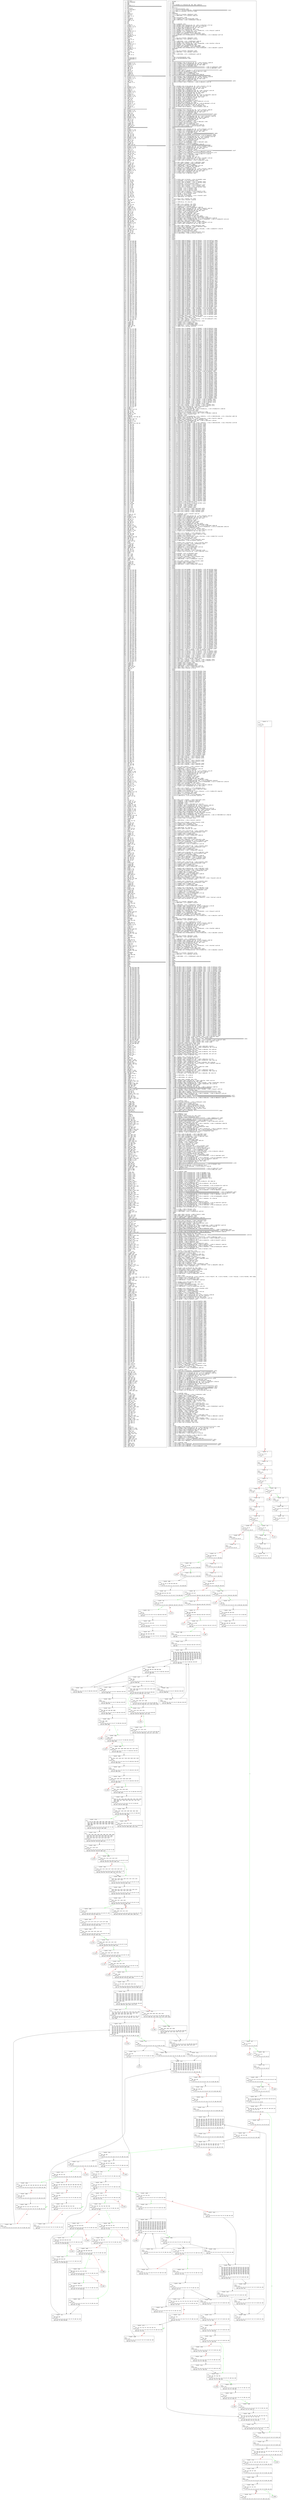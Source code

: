 
digraph G {
graph [fontname = "consolas"];
node  [fontname = "consolas"];
edge  [fontname = "consolas"];
on_calcs [label="{----- ON CALCS -----\l..0 = ON_0_RESERVED\l..1 = #40\l..2 = #80\l..3 = MSTORE 0 1 2\l..4 = #100000000000000000000000000000000000000000000000000000000\l..5 = #0\l..6 = #ffffffff\l..7 = CALLDATALOAD 5\l..8 = DIV 7 4\l..9 = AND 8 6\l.10 = #200\l.11 = #50d25bcd\l.12 = EQ 9 11\l.13 = JUMPI 10 12\l.14 = #20c\l.15 = CALLVALUE\l.16 = ISZERO 15\l.17 = JUMPI 14 16\l.18 = #20\l.19 = #9\l.20 = #11\l.21 = SLOAD 19\l.22 = MSTORE 0 5 21\l.23 = MSTORE 0 18 20\l.24 = SHA3 0 5 1\l.25 = SLOAD 24\l.26 = MLOAD 0 1\l.27 = MSTORE 0 26 25\l.28 = ADD 18 26\l.29 = MLOAD 0 1\l.30 = SUB 28 29\l.31 = RETURN 0 29 30\l.32 = #668a0f02\l.33 = #334\l.34 = EQ 9 32\l.35 = JUMPI 33 34\l.36 = #340\l.37 = JUMPI 36 16\l.38 = MLOAD 0 1\l.39 = MSTORE 0 38 21\l.40 = ADD 18 38\l.41 = MLOAD 0 1\l.42 = SUB 40 41\l.43 = RETURN 0 41 42\l.44 = #6a9705b4\l.45 = #35f\l.46 = EQ 9 44\l.47 = JUMPI 45 46\l.48 = #36b\l.49 = JUMPI 48 16\l.50 = #4\l.51 = #24\l.52 = CALLDATALOAD 50\l.53 = CALLDATALOAD 51\l.54 = #1b00\l.55 = #5\l.56 = #ffffffffffffffffffffffffffffffffffffffff\l.57 = MSTORE 0 5 52\l.58 = MSTORE 0 18 55\l.59 = SHA3 0 5 1\l.60 = SLOAD 59\l.61 = AND 56 60\l.62 = AND 56 61\l.63 = CALLER\l.64 = AND 63 56\l.65 = EQ 64 62\l.66 = ISZERO 65\l.67 = ISZERO 66\l.68 = JUMPI 54 67\l.69 = #ffffffffffffffffffffffff0000000000000000000000000000000000000000\l.70 = MSTORE 0 5 52\l.71 = MSTORE 0 18 55\l.72 = SHA3 0 5 1\l.73 = SLOAD 72\l.74 = AND 73 69\l.75 = SSTORE 72 74\l.76 = #1\l.77 = #f\l.78 = #10\l.79 = MSTORE 0 5 52\l.80 = MSTORE 0 18 77\l.81 = SHA3 0 5 1\l.82 = SLOAD 81\l.83 = MSTORE 0 5 52\l.84 = MSTORE 0 18 77\l.85 = SHA3 0 5 1\l.86 = SSTORE 85 5\l.87 = MSTORE 0 5 82\l.88 = MSTORE 0 18 78\l.89 = SHA3 0 5 1\l.90 = ADD 76 89\l.91 = SLOAD 90\l.92 = ADD 76 91\l.93 = SSTORE 90 92\l.94 = SUB 92 76\l.95 = MSTORE 0 5 90\l.96 = SHA3 0 5 18\l.97 = ADD 96 94\l.98 = SSTORE 97 53\l.99 = #1e53\l100 = #ffffffffffffffffffffffffffffffff\l101 = MSTORE 0 5 82\l102 = MSTORE 0 18 78\l103 = SHA3 0 5 1\l104 = SLOAD 103\l105 = AND 104 100\l106 = AND 105 100\l107 = MSTORE 0 5 82\l108 = MSTORE 0 18 78\l109 = SHA3 0 5 1\l110 = ADD 76 109\l111 = SLOAD 110\l112 = LT 111 106\l113 = ISZERO 112\l114 = ISZERO 113\l115 = JUMPI 99 114\l116 = PHI 590 82\l117 = #100000000000000000000000000000000\l118 = #1832\l119 = MSTORE 0 5 116\l120 = MSTORE 0 18 78\l121 = SHA3 0 5 1\l122 = SLOAD 121\l123 = DIV 122 117\l124 = AND 123 100\l125 = AND 100 124\l126 = MSTORE 0 5 116\l127 = MSTORE 0 18 78\l128 = SHA3 0 5 1\l129 = ADD 76 128\l130 = SLOAD 129\l131 = EQ 130 125\l132 = ISZERO 131\l133 = JUMPI 118 132\l134 = #ffffffffffffffffffffffffffffffff00000000000000000000000000000000\l135 = MSTORE 0 5 116\l136 = MSTORE 0 18 78\l137 = SHA3 0 5 1\l138 = SLOAD 137\l139 = AND 138 134\l140 = SSTORE 137 139\l141 = AND 138 100\l142 = SSTORE 137 141\l143 = ADD 76 137\l144 = SLOAD 143\l145 = SSTORE 143 5\l146 = MSTORE 0 5 143\l147 = SHA3 0 5 18\l148 = ADD 147 144\l149 = #2bd6\l150 = PHI 147 155\l151 = GT 148 150\l152 = ISZERO 151\l153 = JUMPI 149 152\l154 = SSTORE 150 5\l155 = ADD 150 76\l156 = MSTORE 0 5 82\l157 = MSTORE 0 18 78\l158 = SHA3 0 5 1\l159 = ADD 158 76\l160 = SLOAD 159\l161 = #ca0\l162 = #23e2\l163 = #233e\l164 = #398\l165 = #1c1e\l166 = PHI 52 464\l167 = PHI 164 465\l168 = PHI 9 466\l169 = PHI 53 467\l170 = PHI 161 468\l171 = PHI 82 476\l172 = PHI 82 475\l173 = PHI 82 469\l174 = PHI 5 470\l175 = PHI 5 471\l176 = PHI 5 472\l177 = PHI 82 476\l178 = PHI 160 473\l179 = PHI 5 474\l180 = PHI 165 162\l181 = PHI 160 475\l182 = JUMPI 163 76\l183 = #2\l184 = DIV 181 183\l185 = JUMP 180\l186 = #1c2e\l187 = JUMPI 186 76\l188 = #1d4e\l189 = MOD 178 183\l190 = EQ 189 5\l191 = ISZERO 190\l192 = JUMPI 188 191\l193 = MSTORE 0 5 172\l194 = MSTORE 0 18 78\l195 = SHA3 0 5 1\l196 = ADD 76 195\l197 = SLOAD 196\l198 = MUL 197 18\l199 = ADD 198 18\l200 = MLOAD 0 1\l201 = ADD 199 200\l202 = MSTORE 0 1 201\l203 = MSTORE 0 200 197\l204 = ADD 18 200\l205 = ADD 198 204\l206 = MSTORE 0 5 196\l207 = SHA3 0 5 18\l208 = #1d9d\l209 = PHI 204 213\l210 = PHI 207 214\l211 = SLOAD 210\l212 = MSTORE 0 209 211\l213 = ADD 209 18\l214 = ADD 76 210\l215 = GT 205 213\l216 = JUMPI 208 215\l217 = #1d21\l218 = #1d26\l219 = #1dca\l220 = #222c\l221 = #15ee\l222 = #1dcf\l223 = PHI 530 408 904\l224 = PHI 531 409 905\l225 = PHI 532 410 906\l226 = PHI 533 411 907\l227 = PHI 534 412 908\l228 = PHI 535 413 909\l229 = PHI 536 414 910\l230 = PHI 537 415 911\l231 = PHI 538 416 912\l232 = PHI 539 417 913\l233 = PHI 540 418 914\l234 = PHI 541 419 915\l235 = PHI 542 420 1213\l236 = PHI 543 421 1214\l237 = PHI 544 422 1215\l238 = PHI 545 423 1216\l239 = PHI 546 424 1217\l240 = PHI 547 425 1218\l241 = PHI 548 426 1219\l242 = PHI 549 427 1220\l243 = PHI 550 428 1221\l244 = PHI 551 429 1222\l245 = PHI 552 430 1223\l246 = PHI 553 431 1224\l247 = PHI 554 432 1225\l248 = PHI 555 433 1226\l249 = PHI 556 434 1227\l250 = PHI 557 435 1228\l251 = PHI 558 436 1229\l252 = PHI 559 437 1230\l253 = PHI 560 438 1231\l254 = PHI 561 439 1232\l255 = PHI 562 440 1233\l256 = PHI 563 441 1234\l257 = PHI 564 442 1235\l258 = PHI 565 443 1236\l259 = PHI 566 444 1237\l260 = PHI 567 445 1238\l261 = PHI 568 446 1239\l262 = PHI 569 447 1240\l263 = PHI 570 448 1241\l264 = PHI 571 449 1242\l265 = PHI 572 450 1243\l266 = PHI 573 451 1244\l267 = PHI 574 452 1245\l268 = PHI 575 453 1246\l269 = PHI 576 454 1247\l270 = PHI 577 457 1248\l271 = PHI 578 462 1249\l272 = PHI 579 455 1250\l273 = PHI 580 458 1251\l274 = PHI 581 463 1252\l275 = PHI 582 460 1253\l276 = PHI 583 459 1254\l277 = PHI 584 456 1255\l278 = PHI 585 461 1256\l279 = PHI 586 168 1257\l280 = PHI 587 167 1258\l281 = PHI 588 166 1259\l282 = PHI 589 169 1260\l283 = PHI 590 171 1261\l284 = PHI 591 178 1263\l285 = PHI 593 170 1265\l286 = PHI 594 184 1264\l287 = PHI 607 174 1266\l288 = PHI 598 172 1262\l289 = PHI 599 175 1267\l290 = PHI 595 176 1268\l291 = PHI 592 173 1269\l292 = PHI 597 177 1270\l293 = PHI 218 222 1271\l294 = PHI 725 200 1272\l295 = PHI 217 219 221\l296 = PHI 594 184 479\l297 = ADD 296 76\l298 = LT 297 296\l299 = ISZERO 298\l300 = ISZERO 299\l301 = ISZERO 300\l302 = JUMPI 220 301\l303 = JUMP 295\l304 = #1ca3\l305 = PHI 223 223 408\l306 = PHI 224 224 409\l307 = PHI 225 225 410\l308 = PHI 226 226 411\l309 = PHI 227 227 412\l310 = PHI 228 228 413\l311 = PHI 229 229 414\l312 = PHI 230 230 415\l313 = PHI 231 231 416\l314 = PHI 232 232 417\l315 = PHI 233 233 418\l316 = PHI 234 234 419\l317 = PHI 235 235 420\l318 = PHI 236 236 421\l319 = PHI 237 237 422\l320 = PHI 238 238 423\l321 = PHI 239 239 424\l322 = PHI 240 240 425\l323 = PHI 241 241 426\l324 = PHI 242 242 427\l325 = PHI 243 243 428\l326 = PHI 244 244 429\l327 = PHI 245 245 430\l328 = PHI 246 246 431\l329 = PHI 247 247 432\l330 = PHI 248 248 433\l331 = PHI 249 249 434\l332 = PHI 250 250 435\l333 = PHI 251 251 436\l334 = PHI 252 252 437\l335 = PHI 253 253 438\l336 = PHI 254 254 439\l337 = PHI 255 255 440\l338 = PHI 256 256 441\l339 = PHI 257 257 442\l340 = PHI 258 258 443\l341 = PHI 259 259 444\l342 = PHI 260 260 445\l343 = PHI 261 261 446\l344 = PHI 262 262 447\l345 = PHI 263 263 448\l346 = PHI 264 264 449\l347 = PHI 265 265 450\l348 = PHI 266 266 451\l349 = PHI 267 267 452\l350 = PHI 268 268 453\l351 = PHI 269 269 454\l352 = PHI 270 270 457\l353 = PHI 271 271 462\l354 = PHI 272 272 455\l355 = PHI 273 273 458\l356 = PHI 274 274 463\l357 = PHI 275 275 460\l358 = PHI 276 276 459\l359 = PHI 277 277 456\l360 = PHI 278 278 461\l361 = PHI 279 279 168\l362 = PHI 280 280 167\l363 = PHI 281 281 166\l364 = PHI 282 282 169\l365 = PHI 283 283 171\l366 = PHI 284 284 178\l367 = PHI 291 291 173\l368 = PHI 285 285 170\l369 = PHI 286 286 184\l370 = PHI 290 290 176\l371 = PHI 287 287 174\l372 = PHI 292 292 177\l373 = PHI 288 288 172\l374 = PHI 289 289 175\l375 = PHI 293 293 304\l376 = PHI 297 297 184\l377 = PHI 294 294 487\l378 = MLOAD 0 377\l379 = MLOAD 0 1\l380 = MSTORE 0 379 378\l381 = MUL 378 18\l382 = ADD 18 381\l383 = ADD 382 379\l384 = MSTORE 0 1 383\l385 = ADD 18 379\l386 = CODESIZE\l387 = CODECOPY 0 385 386 381\l388 = MLOAD 0 1\l389 = MSTORE 0 388 378\l390 = ADD 388 382\l391 = MSTORE 0 1 390\l392 = ADD 388 18\l393 = CODECOPY 0 392 386 381\l394 = PHI 305 625\l395 = PHI 306 626\l396 = PHI 307 627\l397 = PHI 308 628\l398 = PHI 309 629\l399 = PHI 310 630\l400 = PHI 311 631\l401 = PHI 312 632\l402 = PHI 313 633\l403 = PHI 314 634\l404 = PHI 315 635\l405 = PHI 316 636\l406 = PHI 317 637\l407 = PHI 318 638\l408 = PHI 319 639\l409 = PHI 320 640\l410 = PHI 321 641\l411 = PHI 322 642\l412 = PHI 323 643\l413 = PHI 324 644\l414 = PHI 325 645\l415 = PHI 326 646\l416 = PHI 327 647\l417 = PHI 328 648\l418 = PHI 329 649\l419 = PHI 330 650\l420 = PHI 331 651\l421 = PHI 332 652\l422 = PHI 333 653\l423 = PHI 334 654\l424 = PHI 335 655\l425 = PHI 336 656\l426 = PHI 337 657\l427 = PHI 338 658\l428 = PHI 339 659\l429 = PHI 340 660\l430 = PHI 341 661\l431 = PHI 342 662\l432 = PHI 343 663\l433 = PHI 344 664\l434 = PHI 345 665\l435 = PHI 346 666\l436 = PHI 347 667\l437 = PHI 348 668\l438 = PHI 349 669\l439 = PHI 350 670\l440 = PHI 351 671\l441 = PHI 352 672\l442 = PHI 353 673\l443 = PHI 354 674\l444 = PHI 355 675\l445 = PHI 356 676\l446 = PHI 357 677\l447 = PHI 358 678\l448 = PHI 359 679\l449 = PHI 360 680\l450 = PHI 361 681\l451 = PHI 362 682\l452 = PHI 363 683\l453 = PHI 364 684\l454 = PHI 365 685\l455 = PHI 366 686\l456 = PHI 367 687\l457 = PHI 368 688\l458 = PHI 369 689\l459 = PHI 370 690\l460 = PHI 371 691\l461 = PHI 372 692\l462 = PHI 373 693\l463 = PHI 374 694\l464 = PHI 376 695\l465 = PHI 377 696\l466 = PHI 375 697\l467 = PHI 5 698\l468 = PHI 376 699\l469 = PHI 5 700\l470 = PHI 5 701\l471 = PHI 5 702\l472 = PHI 5 703\l473 = PHI 379 711\l474 = PHI 388 712\l475 = PHI 378 704\l476 = PHI 377 709\l477 = #d\l478 = SSTORE 477 297\l479 = SLOAD 477\l480 = MSTORE 0 5 172\l481 = MSTORE 0 18 78\l482 = SHA3 0 5 1\l483 = ADD 482 76\l484 = SLOAD 483\l485 = MUL 484 18\l486 = ADD 485 18\l487 = MLOAD 0 1\l488 = ADD 487 486\l489 = MSTORE 0 1 488\l490 = MSTORE 0 487 484\l491 = ADD 18 487\l492 = ADD 485 491\l493 = MSTORE 0 5 483\l494 = SHA3 0 5 18\l495 = #1c84\l496 = PHI 491 500\l497 = PHI 494 501\l498 = SLOAD 497\l499 = MSTORE 0 496 498\l500 = ADD 496 18\l501 = ADD 76 497\l502 = GT 492 500\l503 = JUMPI 495 502\l504 = #23ee\l505 = MLOAD 0 177\l506 = LT 184 505\l507 = ISZERO 506\l508 = ISZERO 507\l509 = JUMPI 504 508\l510 = ADD 18 177\l511 = MUL 184 18\l512 = ADD 511 510\l513 = MLOAD 0 512\l514 = #24d9\l515 = PHI 5 799\l516 = PHI 5 800\l517 = PHI 5 801\l518 = LT 517 172\l519 = ISZERO 518\l520 = JUMPI 514 519\l521 = #24fc\l522 = GT 170 516\l523 = ISZERO 522\l524 = ISZERO 523\l525 = JUMPI 521 524\l526 = #294b\l527 = #253b\l528 = #252c\l529 = #250f\l530 = PHI 531 530 394\l531 = PHI 532 530 395\l532 = PHI 533 531 396\l533 = PHI 534 532 397\l534 = PHI 535 533 398\l535 = PHI 536 534 399\l536 = PHI 537 535 400\l537 = PHI 538 536 401\l538 = PHI 539 537 402\l539 = PHI 540 538 403\l540 = PHI 541 539 404\l541 = PHI 542 540 405\l542 = PHI 543 541 406\l543 = PHI 544 542 407\l544 = PHI 545 543 408\l545 = PHI 546 544 409\l546 = PHI 547 545 410\l547 = PHI 548 546 411\l548 = PHI 549 547 412\l549 = PHI 550 548 413\l550 = PHI 551 549 414\l551 = PHI 552 550 415\l552 = PHI 553 551 416\l553 = PHI 554 552 417\l554 = PHI 555 553 418\l555 = PHI 556 554 419\l556 = PHI 557 555 420\l557 = PHI 558 556 421\l558 = PHI 559 557 422\l559 = PHI 560 558 423\l560 = PHI 561 559 424\l561 = PHI 562 560 425\l562 = PHI 563 561 426\l563 = PHI 564 562 427\l564 = PHI 565 563 428\l565 = PHI 566 564 429\l566 = PHI 567 565 430\l567 = PHI 568 566 431\l568 = PHI 569 567 432\l569 = PHI 570 568 433\l570 = PHI 571 569 434\l571 = PHI 572 570 435\l572 = PHI 573 571 436\l573 = PHI 574 572 437\l574 = PHI 575 573 438\l575 = PHI 576 574 439\l576 = PHI 577 575 440\l577 = PHI 578 576 441\l578 = PHI 579 577 442\l579 = PHI 580 578 443\l580 = PHI 581 579 444\l581 = PHI 582 580 445\l582 = PHI 583 581 446\l583 = PHI 584 582 447\l584 = PHI 585 583 448\l585 = PHI 586 584 449\l586 = PHI 587 585 450\l587 = PHI 588 586 451\l588 = PHI 589 587 452\l589 = PHI 590 588 453\l590 = PHI 593 589 454\l591 = PHI 594 598 455\l592 = PHI 597 595 456\l593 = PHI 598 590 457\l594 = PHI 599 591 458\l595 = PHI 592 596 459\l596 = PHI 595 599 460\l597 = PHI 602 592 461\l598 = PHI 591 593 462\l599 = PHI 596 594 463\l600 = PHI 606 601 166\l601 = PHI 600 602 167\l602 = PHI 601 597 168\l603 = PHI 608 610 178\l604 = PHI 611 608 516\l605 = PHI 527 607 517\l606 = PHI 609 600 169\l607 = PHI 605 611 513\l608 = PHI 604 603 179\l609 = PHI 612 606 171\l610 = PHI 603 612 172\l611 = PHI 607 604 515\l612 = PHI 610 609 170\l613 = PHI 528 605 529\l614 = PHI 611 621 515\l615 = PHI 610 609 172\l616 = GT 614 615\l617 = ISZERO 616\l618 = ISZERO 617\l619 = ISZERO 618\l620 = JUMPI 526 619\l621 = SUB 615 614\l622 = JUMP 613\l623 = #254a\l624 = #24ef\l625 = PHI 530 394\l626 = PHI 531 395\l627 = PHI 532 396\l628 = PHI 533 397\l629 = PHI 534 398\l630 = PHI 535 399\l631 = PHI 536 400\l632 = PHI 537 401\l633 = PHI 538 402\l634 = PHI 539 403\l635 = PHI 540 404\l636 = PHI 541 405\l637 = PHI 542 406\l638 = PHI 543 407\l639 = PHI 544 408\l640 = PHI 545 409\l641 = PHI 546 410\l642 = PHI 547 411\l643 = PHI 548 412\l644 = PHI 549 413\l645 = PHI 550 414\l646 = PHI 551 415\l647 = PHI 552 416\l648 = PHI 553 417\l649 = PHI 554 418\l650 = PHI 555 419\l651 = PHI 556 420\l652 = PHI 557 421\l653 = PHI 558 422\l654 = PHI 559 423\l655 = PHI 560 424\l656 = PHI 561 425\l657 = PHI 562 426\l658 = PHI 563 427\l659 = PHI 564 428\l660 = PHI 565 429\l661 = PHI 566 430\l662 = PHI 567 431\l663 = PHI 568 432\l664 = PHI 569 433\l665 = PHI 570 434\l666 = PHI 571 435\l667 = PHI 572 436\l668 = PHI 573 437\l669 = PHI 574 438\l670 = PHI 575 439\l671 = PHI 576 440\l672 = PHI 577 441\l673 = PHI 578 442\l674 = PHI 579 443\l675 = PHI 580 444\l676 = PHI 581 445\l677 = PHI 582 446\l678 = PHI 583 447\l679 = PHI 584 448\l680 = PHI 585 449\l681 = PHI 586 450\l682 = PHI 587 451\l683 = PHI 588 452\l684 = PHI 589 453\l685 = PHI 590 454\l686 = PHI 591 455\l687 = PHI 592 456\l688 = PHI 593 457\l689 = PHI 594 458\l690 = PHI 595 459\l691 = PHI 596 460\l692 = PHI 597 461\l693 = PHI 598 462\l694 = PHI 599 463\l695 = PHI 600 166\l696 = PHI 601 167\l697 = PHI 602 168\l698 = PHI 606 169\l699 = PHI 621 170\l700 = PHI 605 517\l701 = PHI 611 515\l702 = PHI 604 516\l703 = PHI 607 513\l704 = PHI 611 516\l705 = PHI 603 178\l706 = PHI 608 179\l707 = PHI 623 624\l708 = PHI 609 171\l709 = PHI 608 178\l710 = JUMP 707\l711 = PHI 705 708\l712 = PHI 708 706\l713 = #2557\l714 = GT 612 621\l715 = ISZERO 714\l716 = JUMPI 713 715\l717 = JUMP 602\l718 = MSTORE 0 5 598\l719 = MSTORE 0 18 78\l720 = SHA3 0 5 1\l721 = ADD 76 720\l722 = SLOAD 721\l723 = MUL 722 18\l724 = ADD 723 18\l725 = MLOAD 0 1\l726 = ADD 725 724\l727 = MSTORE 0 1 726\l728 = MSTORE 0 725 722\l729 = ADD 725 18\l730 = ADD 723 729\l731 = MSTORE 0 5 721\l732 = SHA3 0 5 18\l733 = #1cf4\l734 = PHI 729 738\l735 = PHI 732 739\l736 = SLOAD 735\l737 = MSTORE 0 734 736\l738 = ADD 734 18\l739 = ADD 76 735\l740 = GT 730 738\l741 = JUMPI 733 740\l742 = #7\l743 = #8\l744 = #12\l745 = PHI 607 772\l746 = SSTORE 742 745\l747 = SSTORE 19 598\l748 = TIMESTAMP\l749 = SSTORE 743 748\l750 = MSTORE 0 5 598\l751 = MSTORE 0 18 744\l752 = SHA3 0 5 1\l753 = SSTORE 752 748\l754 = MSTORE 0 5 598\l755 = MSTORE 0 18 20\l756 = SHA3 0 5 1\l757 = SSTORE 756 745\l758 = MLOAD 0 1\l759 = MSTORE 0 758 748\l760 = ADD 607 596\l761 = SLT 760 596\l762 = ISZERO 761\l763 = #25a4\l764 = JUMPI 763 762\l765 = #263e\l766 = PHI 761 762\l767 = ISZERO 766\l768 = ISZERO 767\l769 = JUMPI 765 768\l770 = #1d46\l771 = JUMPI 770 76\l772 = SDIV 760 183\l773 = #241e\l774 = MLOAD 0 171\l775 = LT 517 774\l776 = ISZERO 775\l777 = ISZERO 776\l778 = JUMPI 773 777\l779 = #246f\l780 = ADD 18 171\l781 = MUL 18 517\l782 = ADD 780 781\l783 = MLOAD 0 782\l784 = SLT 783 513\l785 = ISZERO 784\l786 = JUMPI 779 785\l787 = #247e\l788 = MLOAD 0 171\l789 = LT 517 788\l790 = ISZERO 789\l791 = ISZERO 790\l792 = JUMPI 787 791\l793 = #24cb\l794 = MLOAD 0 782\l795 = SGT 794 513\l796 = ISZERO 795\l797 = JUMPI 793 796\l798 = PHI 819 515\l799 = PHI 798 515\l800 = PHI 516 837\l801 = ADD 76 517\l802 = #249c\l803 = MLOAD 0 171\l804 = LT 517 803\l805 = ISZERO 804\l806 = ISZERO 805\l807 = JUMPI 802 806\l808 = #24b4\l809 = MLOAD 0 782\l810 = MLOAD 0 179\l811 = LT 515 810\l812 = ISZERO 811\l813 = ISZERO 812\l814 = JUMPI 808 813\l815 = ADD 179 18\l816 = MUL 18 515\l817 = ADD 815 816\l818 = MSTORE 0 817 809\l819 = ADD 76 515\l820 = #243c\l821 = MLOAD 0 171\l822 = LT 517 821\l823 = ISZERO 822\l824 = ISZERO 823\l825 = JUMPI 820 824\l826 = #2454\l827 = MLOAD 0 782\l828 = MLOAD 0 178\l829 = LT 516 828\l830 = ISZERO 829\l831 = ISZERO 830\l832 = JUMPI 826 831\l833 = ADD 18 178\l834 = MUL 516 18\l835 = ADD 833 834\l836 = MSTORE 0 835 827\l837 = ADD 516 76\l838 = #492\l839 = #8205bf6a\l840 = EQ 9 839\l841 = JUMPI 838 840\l842 = #49e\l843 = JUMPI 842 16\l844 = MSTORE 0 5 21\l845 = MSTORE 0 18 744\l846 = SHA3 0 5 1\l847 = SLOAD 846\l848 = MLOAD 0 1\l849 = MSTORE 0 848 847\l850 = ADD 18 848\l851 = MLOAD 0 1\l852 = SUB 850 851\l853 = RETURN 0 851 852\l854 = #52b\l855 = #b5ab58dc\l856 = EQ 9 855\l857 = JUMPI 854 856\l858 = #537\l859 = JUMPI 858 16\l860 = MSTORE 0 5 52\l861 = MSTORE 0 18 20\l862 = SHA3 0 5 1\l863 = SLOAD 862\l864 = MLOAD 0 1\l865 = MSTORE 0 864 863\l866 = ADD 18 864\l867 = MLOAD 0 1\l868 = SUB 866 867\l869 = RETURN 0 867 868\l870 = #56c\l871 = #b633620c\l872 = EQ 9 871\l873 = JUMPI 870 872\l874 = #578\l875 = JUMPI 874 16\l876 = MSTORE 0 5 52\l877 = MSTORE 0 18 744\l878 = SHA3 0 5 1\l879 = SLOAD 878\l880 = MLOAD 0 1\l881 = MSTORE 0 880 879\l882 = ADD 880 18\l883 = MLOAD 0 1\l884 = SUB 882 883\l885 = RETURN 0 883 884\l886 = #5fc\l887 = #daa6d556\l888 = EQ 9 887\l889 = JUMPI 886 888\l890 = #608\l891 = JUMPI 890 16\l892 = #1e83\l893 = #14a0\l894 = #c0\l895 = #1e64\l896 = #6a9705b400000000000000000000000000000000000000000000000000000000\l897 = #1e6c\l898 = #2650\l899 = #611\l900 = #12d0\l901 = PHI 902 907 None 909\l902 = PHI 903 908 None 910\l903 = PHI 904 909 None 911\l904 = PHI 905 910 None 912\l905 = PHI 906 911 None 913\l906 = PHI 907 912 None 914\l907 = PHI 908 913 None 915\l908 = PHI 909 914 None 1213\l909 = PHI 910 915 None 1214\l910 = PHI 911 916 None 1215\l911 = PHI 912 917 None 1216\l912 = PHI 913 918 None 1217\l913 = PHI 914 919 None 1218\l914 = PHI 915 920 None 1219\l915 = PHI 916 921 None 1220\l916 = PHI 917 922 None 1221\l917 = PHI 918 923 None 1222\l918 = PHI 919 924 None 1223\l919 = PHI 920 925 None 1224\l920 = PHI 921 926 None 1225\l921 = PHI 922 927 None 1226\l922 = PHI 923 928 None 1227\l923 = PHI 924 929 None 1228\l924 = PHI 925 930 None 1229\l925 = PHI 926 931 None 1230\l926 = PHI 927 932 None 1231\l927 = PHI 928 933 None 1232\l928 = PHI 929 934 None 1233\l929 = PHI 930 935 None 1234\l930 = PHI 931 936 None 1235\l931 = PHI 932 937 None 1236\l932 = PHI 933 938 None 1237\l933 = PHI 934 939 None 1238\l934 = PHI 935 940 None 1239\l935 = PHI 936 941 None 1240\l936 = PHI 937 942 None 1241\l937 = PHI 938 943 None 1242\l938 = PHI 939 944 None 1243\l939 = PHI 940 945 None 1244\l940 = PHI 941 946 None 1245\l941 = PHI 942 947 None 1246\l942 = PHI 943 948 None 1247\l943 = PHI 944 949 None 1248\l944 = PHI 945 953 None 1249\l945 = PHI 946 950 None 1250\l946 = PHI 947 951 None 1251\l947 = PHI 948 952 None 1252\l948 = PHI 949 955 None 1253\l949 = PHI 953 954 None 1254\l950 = PHI 951 960 None 1256\l951 = PHI 952 957 None 1257\l952 = PHI 955 958 None 1258\l953 = PHI 950 956 None 1255\l954 = PHI 956 964 None 1260\l955 = PHI 954 959 None 1259\l956 = PHI 960 963 None 1261\l957 = PHI 958 962 None 1262\l958 = PHI 959 966 None 1263\l959 = PHI 964 965 None 1264\l960 = PHI 957 961 None 1265\l961 = PHI 962 970 None 1268\l962 = PHI 966 969 None 1269\l963 = PHI 961 971 None 1266\l964 = PHI 963 967 None 1267\l965 = PHI 967 973 None 1271\l966 = PHI 965 968 None 1270\l967 = PHI 971 892 None 1272\l968 = PHI 973 969 899 896\l969 = PHI 968 970 9 1038\l970 = PHI 969 971 None 1307\l971 = PHI 970 973 None 893\l972 = PHI 897 898 900 895\l973 = MLOAD 0 1\l974 = ADD 973 894\l975 = MSTORE 0 1 974\l976 = MSTORE 0 973 5\l977 = ADD 973 18\l978 = MSTORE 0 977 5\l979 = ADD 977 18\l980 = MSTORE 0 979 5\l981 = ADD 979 18\l982 = MSTORE 0 981 5\l983 = ADD 18 981\l984 = #60\l985 = MLOAD 0 1\l986 = ADD 1 985\l987 = MSTORE 0 1 986\l988 = MSTORE 0 985 984\l989 = ADD 18 985\l990 = MSTORE 0 989 5\l991 = MSTORE 0 983 985\l992 = JUMP 972\l993 = ADD 2 971\l994 = MLOAD 0 993\l995 = MLOAD 0 1\l996 = ADD 995 1\l997 = MSTORE 0 1 996\l998 = MSTORE 0 995 984\l999 = ADD 995 18\l1000 = MSTORE 0 999 5\l1001 = #296c\l1002 = JUMPI 1001 76\l1003 = #2989\l1004 = JUMPI 1003 76\l1005 = #100\l1006 = ADD 994 18\l1007 = MSTORE 0 1006 1005\l1008 = MLOAD 0 1\l1009 = MSTORE 0 994 1008\l1010 = MSTORE 0 1008 5\l1011 = ADD 1008 1005\l1012 = ADD 1011 18\l1013 = MSTORE 0 1 1012\l1014 = #ffffffff00000000000000000000000000000000000000000000000000000000\l1015 = MSTORE 0 971 970\l1016 = ADD 18 971\l1017 = AND 969 56\l1018 = AND 1017 56\l1019 = MSTORE 0 1016 1018\l1020 = ADD 1 971\l1021 = AND 968 1014\l1022 = AND 1021 1014\l1023 = MSTORE 0 1020 1022\l1024 = #14b4\l1025 = #c\l1026 = SLOAD 1025\l1027 = LT 959 1026\l1028 = ISZERO 1027\l1029 = ISZERO 1028\l1030 = JUMPI 1024 1029\l1031 = MSTORE 0 5 1025\l1032 = SHA3 0 5 18\l1033 = ADD 1032 959\l1034 = SLOAD 1033\l1035 = AND 1034 56\l1036 = #1000000000000000000000000\l1037 = #14\l1038 = ADDRESS\l1039 = SLOAD 50\l1040 = MLOAD 0 1\l1041 = ADD 18 1040\l1042 = AND 56 1038\l1043 = AND 1042 56\l1044 = MUL 1036 1043\l1045 = MSTORE 0 1041 1044\l1046 = ADD 1041 1037\l1047 = MSTORE 0 1046 1039\l1048 = ADD 18 1046\l1049 = MLOAD 0 1\l1050 = SUB 1048 1049\l1051 = SUB 1050 18\l1052 = MSTORE 0 1049 1051\l1053 = MSTORE 0 1 1048\l1054 = MLOAD 0 1049\l1055 = ADD 18 1049\l1056 = #1f29\l1057 = PHI 1048 1324\l1058 = PHI 1055 1325\l1059 = PHI 1054 1326\l1060 = LT 1059 18\l1061 = ISZERO 1060\l1062 = ISZERO 1061\l1063 = JUMPI 1056 1062\l1064 = SUB 18 1059\l1065 = EXP 1005 1064\l1066 = SUB 1065 76\l1067 = NOT 1066\l1068 = MLOAD 0 1058\l1069 = AND 1067 1068\l1070 = MLOAD 0 1057\l1071 = AND 1066 1070\l1072 = OR 1069 1071\l1073 = MSTORE 0 1057 1072\l1074 = ADD 1054 1048\l1075 = MLOAD 0 1\l1076 = SUB 1074 1075\l1077 = SHA3 0 1075 1076\l1078 = ADD 984 971\l1079 = MSTORE 0 1078 1039\l1080 = MSTORE 0 5 1077\l1081 = MSTORE 0 18 55\l1082 = SHA3 0 5 1\l1083 = SLOAD 1082\l1084 = AND 1083 69\l1085 = AND 56 1035\l1086 = OR 1084 1085\l1087 = SSTORE 1082 1086\l1088 = SLOAD 183\l1089 = AND 56 1088\l1090 = AND 56 1089\l1091 = #3\l1092 = SLOAD 1091\l1093 = MLOAD 0 971\l1094 = MLOAD 0 1016\l1095 = MLOAD 0 1020\l1096 = MLOAD 0 1078\l1097 = MLOAD 0 993\l1098 = MLOAD 0 1097\l1099 = MLOAD 0 1\l1100 = ADD 51 1099\l1101 = MSTORE 0 1100 5\l1102 = ADD 18 1100\l1103 = MSTORE 0 1102 5\l1104 = ADD 1102 18\l1105 = MSTORE 0 1104 1093\l1106 = ADD 18 1104\l1107 = AND 1094 56\l1108 = AND 56 1107\l1109 = MSTORE 0 1106 1108\l1110 = ADD 18 1106\l1111 = AND 1014 1095\l1112 = AND 1014 1111\l1113 = MSTORE 0 1110 1112\l1114 = ADD 18 1110\l1115 = MSTORE 0 1114 1096\l1116 = ADD 1114 18\l1117 = MSTORE 0 1116 76\l1118 = ADD 18 1116\l1119 = ADD 18 1118\l1120 = SUB 1119 1100\l1121 = MSTORE 0 1118 1120\l1122 = MLOAD 0 1098\l1123 = MSTORE 0 1119 1122\l1124 = ADD 1119 18\l1125 = MLOAD 0 1098\l1126 = #2890\l1127 = LT 5 1125\l1128 = ISZERO 1127\l1129 = JUMPI 1126 1128\l1130 = #28bd\l1131 = #1f\l1132 = ADD 1125 1124\l1133 = AND 1125 1131\l1134 = ISZERO 1133\l1135 = JUMPI 1130 1134\l1136 = #4042994600000000000000000000000000000000000000000000000000000000\l1137 = #ffffffffffffffffffffffffffffffffffffffffffffffffffffffff\l1138 = PHI 1321 1132\l1139 = MLOAD 0 1\l1140 = SUB 1138 1139\l1141 = SUB 1140 18\l1142 = MSTORE 0 1139 1141\l1143 = MSTORE 0 1 1138\l1144 = ADD 1139 18\l1145 = MLOAD 0 1144\l1146 = AND 1137 1145\l1147 = OR 1136 1146\l1148 = MSTORE 0 1144 1147\l1149 = #4000aea000000000000000000000000000000000000000000000000000000000\l1150 = MLOAD 0 1\l1151 = MSTORE 0 1150 1149\l1152 = ADD 50 1150\l1153 = AND 56 1085\l1154 = MSTORE 0 1152 1153\l1155 = ADD 18 1152\l1156 = MSTORE 0 1155 958\l1157 = ADD 18 1155\l1158 = ADD 18 1157\l1159 = SUB 1158 1152\l1160 = MSTORE 0 1157 1159\l1161 = MLOAD 0 1139\l1162 = MSTORE 0 1158 1161\l1163 = ADD 18 1158\l1164 = MLOAD 0 1139\l1165 = #20db\l1166 = PHI 5 1312\l1167 = LT 1166 1164\l1168 = ISZERO 1167\l1169 = JUMPI 1165 1168\l1170 = ADD 1163 1164\l1171 = AND 1131 1164\l1172 = SUB 1170 1171\l1173 = MLOAD 0 1172\l1174 = SUB 18 1171\l1175 = EXP 1005 1174\l1176 = SUB 1175 76\l1177 = NOT 1176\l1178 = AND 1177 1173\l1179 = MSTORE 0 1172 1178\l1180 = ADD 18 1172\l1181 = #2129\l1182 = MLOAD 0 1\l1183 = SUB 1180 1182\l1184 = EXTCODESIZE 1090\l1185 = ISZERO 1184\l1186 = ISZERO 1185\l1187 = JUMPI 1181 1186\l1188 = #213d\l1189 = GAS\l1190 = CALL 0 1189 1090 5 1182 1183 1182 18\l1191 = ISZERO 1190\l1192 = ISZERO 1191\l1193 = JUMPI 1188 1192\l1194 = #2153\l1195 = MLOAD 0 1\l1196 = RETURNDATASIZE\l1197 = LT 1196 18\l1198 = ISZERO 1197\l1199 = JUMPI 1194 1198\l1200 = #21fe\l1201 = MLOAD 0 1195\l1202 = ISZERO 1201\l1203 = ISZERO 1202\l1204 = JUMPI 1200 1203\l1205 = ADD 76 1039\l1206 = SSTORE 50 1205\l1207 = MSTORE 0 5 1077\l1208 = MSTORE 0 18 77\l1209 = SHA3 0 5 1\l1210 = SSTORE 1209 479\l1211 = ADD 76 959\l1212 = #1517\l1213 = PHI 916 901\l1214 = PHI 917 902\l1215 = PHI 918 903\l1216 = PHI 919 904\l1217 = PHI 920 905\l1218 = PHI 921 906\l1219 = PHI 922 907\l1220 = PHI 923 908\l1221 = PHI 924 909\l1222 = PHI 925 910\l1223 = PHI 926 911\l1224 = PHI 927 912\l1225 = PHI 928 913\l1226 = PHI 929 914\l1227 = PHI 930 915\l1228 = PHI 931 916\l1229 = PHI 932 917\l1230 = PHI 933 918\l1231 = PHI 934 919\l1232 = PHI 935 920\l1233 = PHI 936 921\l1234 = PHI 937 922\l1235 = PHI 938 923\l1236 = PHI 939 924\l1237 = PHI 940 925\l1238 = PHI 941 926\l1239 = PHI 942 927\l1240 = PHI 943 928\l1241 = PHI 944 929\l1242 = PHI 945 930\l1243 = PHI 946 931\l1244 = PHI 947 932\l1245 = PHI 948 933\l1246 = PHI 949 934\l1247 = PHI 953 935\l1248 = PHI 950 936\l1249 = PHI 951 937\l1250 = PHI 952 938\l1251 = PHI 955 939\l1252 = PHI 954 940\l1253 = PHI 956 941\l1254 = PHI 960 942\l1255 = PHI 957 943\l1256 = PHI 958 944\l1257 = PHI 959 945\l1258 = PHI 964 946\l1259 = PHI 963 947\l1260 = PHI 961 948\l1261 = PHI 962 949\l1262 = PHI 965 950\l1263 = PHI 967 951\l1264 = PHI 971 952\l1265 = PHI 966 953\l1266 = PHI 969 954\l1267 = PHI 970 955\l1268 = PHI 968 956\l1269 = PHI 973 971\l1270 = PHI 5 1077\l1271 = PHI 1343 958\l1272 = PHI 5 1211\l1273 = LT 1272 1026\l1274 = ISZERO 1273\l1275 = JUMPI 1212 1274\l1276 = #a\l1277 = SLOAD 1276\l1278 = DIV 1277 117\l1279 = AND 100 1278\l1280 = MSTORE 0 5 479\l1281 = MSTORE 0 18 78\l1282 = SHA3 0 5 1\l1283 = SLOAD 1282\l1284 = AND 1283 134\l1285 = AND 1279 100\l1286 = OR 1284 1285\l1287 = SSTORE 1282 1286\l1288 = MSTORE 0 5 479\l1289 = MSTORE 0 18 78\l1290 = SHA3 0 5 1\l1291 = SLOAD 1290\l1292 = AND 1291 100\l1293 = AND 100 1026\l1294 = MUL 1293 117\l1295 = OR 1292 1294\l1296 = SSTORE 1290 1295\l1297 = #b\l1298 = #146b\l1299 = SLOAD 1297\l1300 = LT 1272 1299\l1301 = ISZERO 1300\l1302 = ISZERO 1301\l1303 = JUMPI 1298 1302\l1304 = MSTORE 0 5 1297\l1305 = SHA3 0 5 18\l1306 = ADD 1305 1272\l1307 = SLOAD 1306\l1308 = ADD 1166 1144\l1309 = MLOAD 0 1308\l1310 = ADD 1163 1166\l1311 = MSTORE 0 1310 1309\l1312 = ADD 18 1166\l1313 = SUB 1132 1133\l1314 = MLOAD 0 1313\l1315 = SUB 18 1133\l1316 = EXP 1005 1315\l1317 = SUB 1316 76\l1318 = NOT 1317\l1319 = AND 1314 1318\l1320 = MSTORE 0 1313 1319\l1321 = ADD 1313 18\l1322 = MLOAD 0 1058\l1323 = MSTORE 0 1057 1322\l1324 = ADD 1057 18\l1325 = ADD 1058 18\l1326 = SUB 1059 18\l1327 = #ff\l1328 = #e\l1329 = #137a\l1330 = AND 64 56\l1331 = MSTORE 0 5 1330\l1332 = MSTORE 0 18 1328\l1333 = SHA3 0 5 1\l1334 = SLOAD 1333\l1335 = AND 1334 1327\l1336 = JUMPI 1329 1335\l1337 = #1414\l1338 = PHI 1348 1335\l1339 = ISZERO 1338\l1340 = ISZERO 1339\l1341 = JUMPI 1337 1340\l1342 = AND 1277 100\l1343 = AND 1342 100\l1344 = #6\l1345 = SLOAD 1344\l1346 = AND 1345 56\l1347 = AND 1346 56\l1348 = EQ 64 1347\l}", shape="record"];
on_map [label="{----- ON MAP -----\l..1 = #40\l..2 = #80\l..3 = V~0.2-MSTORE(v~0.3-PHIxb232-0B, #40, #80)-xad80-NV\l..4 = #100000000000000000000000000000000000000000000000000000000\l..5 = #0\l..6 = #ffffffff\l..7 = V~d.1-CALLDATALOAD(#0)-x15b2\l..8 = V~d.3-DIV(v~d.1-CALLDATALOADx15b2, #100000000000000000000000000000000000000000000000000000000)-x4ea2\l..9 = V~d.5-AND(v~d.3-DIVx4ea2, #ffffffff)-x4954\l.10 = #200\l.11 = #50d25bcd\l.12 = V~57.2-EQ(v~57.0-FWx4954, #50d25bcd)-x387e\l.13 = V~57.4-JUMPI(#200, v~57.2-EQx387e)-x8a81-NV\l.14 = #20c\l.15 = V~200.0-CALLVALUE()-x78d0\l.16 = V~200.1-ISZERO(v~200.0-CALLVALUEx78d0)-x8a44\l.17 = V~200.3-JUMPI(#20c, v~200.1-ISZEROx8a44)-x64ba-NV\l.18 = #20\l.19 = #9\l.20 = #11\l.21 = V~984.4-SLOAD(#9)-xf2b1\l.22 = V~984.5-MSTORE(v~984.6-PHIx6110-0B, #0, v~984.4-SLOADxf2b1)-xf727-NV\l.23 = V~984.9-MSTORE(v~984.5-MSTORExf727-32B, #20, #11)-xcc6b-NV\l.24 = V~984.13-SHA3(v~984.9-MSTORExcc6b-64B, #0, #40)-x2ac1\l.25 = V~984.14-SLOAD(v~984.13-SHA3x2ac1)-xacdc\l.26 = V~215.1-MLOAD(v~215.2-PHIx837a-0B, #40)-xc353\l.27 = V~215.4-MSTORE(v~215.2-PHIx837a-0B, v~215.1-MLOADxc353, v~215.3-FWxacdc)-xa4d0-NV\l.28 = V~215.6-ADD(#20, v~215.1-MLOADxc353)-x8714\l.29 = V~215.8-MLOAD(v~215.4-MSTORExa4d0-0B, #40)-x5e9a\l.30 = V~215.9-SUB(v~215.6-ADDx8714, v~215.8-MLOADx5e9a)-xd4ad\l.31 = V~215.10-RETURN(v~215.4-MSTORExa4d0-0B, v~215.8-MLOADx5e9a, v~215.9-SUBxd4ad)-x6377-NV\l.32 = #668a0f02\l.33 = #334\l.34 = V~83.2-EQ(v~83.0-FWx4954, #668a0f02)-xf407\l.35 = V~83.4-JUMPI(#334, v~83.2-EQxf407)-x1576-NV\l.36 = #340\l.37 = V~334.3-JUMPI(#340, v~334.1-ISZEROx8a44)-x400e-NV\l.38 = V~349.1-MLOAD(v~349.2-PHIxaa13-0B, #40)-x9f88\l.39 = V~349.4-MSTORE(v~349.2-PHIxaa13-0B, v~349.1-MLOADx9f88, v~349.3-FWxf2b1)-xf563-NV\l.40 = V~349.6-ADD(#20, v~349.1-MLOADx9f88)-x8b91\l.41 = V~349.8-MLOAD(v~349.4-MSTORExf563-0B, #40)-xbddf\l.42 = V~349.9-SUB(v~349.6-ADDx8b91, v~349.8-MLOADxbddf)-x446f\l.43 = V~349.10-RETURN(v~349.4-MSTORExf563-0B, v~349.8-MLOADxbddf, v~349.9-SUBx446f)-x1a9d-NV\l.44 = #6a9705b4\l.45 = #35f\l.46 = V~8e.2-EQ(v~8e.0-FWx4954, #6a9705b4)-x2005\l.47 = V~8e.4-JUMPI(#35f, v~8e.2-EQx2005)-xed18-NV\l.48 = #36b\l.49 = V~35f.3-JUMPI(#36b, v~35f.1-ISZEROx8a44)-xa465-NV\l.50 = #4\l.51 = #24\l.52 = V~36b.6-CALLDATALOAD(#4)-x1031\l.53 = V~36b.12-CALLDATALOAD(#24)-x9927\l.54 = #1b00\l.55 = #5\l.56 = #ffffffffffffffffffffffffffffffffffffffff\l.57 = V~19fb.9-MSTORE(v~19fb.10-PHIx522a-0B, #0, v~19fb.0-FWx1031)-xed95-NV\l.58 = V~19fb.13-MSTORE(v~19fb.9-MSTORExed95-32B, #20, #5)-x893d-NV\l.59 = V~19fb.17-SHA3(v~19fb.13-MSTOREx893d-64B, #0, #40)-xd805\l.60 = V~19fb.19-SLOAD(v~19fb.17-SHA3xd805)-x6a24\l.61 = V~19fb.24-AND(#ffffffffffffffffffffffffffffffffffffffff, v~19fb.19-SLOADx6a24)-x5dd4\l.62 = V~19fb.26-AND(#ffffffffffffffffffffffffffffffffffffffff, v~19fb.24-ANDx5dd4)-x7153\l.63 = V~19fb.27-CALLER()-xccc7\l.64 = V~19fb.29-AND(v~19fb.27-CALLERxccc7, #ffffffffffffffffffffffffffffffffffffffff)-x5647\l.65 = V~19fb.30-EQ(v~19fb.29-ANDx5647, v~19fb.26-ANDx7153)-x6d96\l.66 = V~19fb.31-ISZERO(v~19fb.30-EQx6d96)-x8f0d\l.67 = V~19fb.32-ISZERO(v~19fb.31-ISZEROx8f0d)-xf178\l.68 = V~19fb.34-JUMPI(#1b00, v~19fb.32-ISZEROxf178)-x444b-NV\l.69 = #ffffffffffffffffffffffff0000000000000000000000000000000000000000\l.70 = V~1b00.9-MSTORE(v~1b00.10-PHIx9310-0B, #0, v~1b00.2-FWx1031)-x4e38-NV\l.71 = V~1b00.13-MSTORE(v~1b00.9-MSTOREx4e38-32B, #20, #5)-x7592-NV\l.72 = V~1b00.17-SHA3(v~1b00.13-MSTOREx7592-64B, #0, #40)-xa765\l.73 = V~1b00.21-SLOAD(v~1b00.17-SHA3xa765)-xbbc2\l.74 = V~1b00.25-AND(v~1b00.21-SLOADxbbc2, #ffffffffffffffffffffffff0000000000000000000000000000000000000000)-xdefe\l.75 = V~1b00.26-SSTORE(v~1b00.17-SHA3xa765, v~1b00.25-ANDxdefe)-x8cbc-NV\l.76 = #1\l.77 = #f\l.78 = #10\l.79 = V~bd5.9-MSTORE(v~bd5.10-PHIx3200-0B, #0, v~bd5.2-FWx1031)-xffcf-NV\l.80 = V~bd5.13-MSTORE(v~bd5.9-MSTORExffcf-32B, #20, #f)-x20ce-NV\l.81 = V~bd5.17-SHA3(v~bd5.13-MSTOREx20ce-64B, #0, #40)-xc8a4\l.82 = V~bd5.18-SLOAD(v~bd5.17-SHA3xc8a4)-x29f5\l.83 = V~bd5.28-MSTORE(v~bd5.13-MSTOREx20ce-64B, #0, v~bd5.2-FWx1031)-xe47a-NV\l.84 = V~bd5.31-MSTORE(v~bd5.28-MSTORExe47a-64B, #20, #f)-xcdb3-NV\l.85 = V~bd5.35-SHA3(v~bd5.31-MSTORExcdb3-64B, #0, #40)-x6d23\l.86 = V~bd5.37-SSTORE(v~bd5.35-SHA3x6d23, #0)-xa74f-NV\l.87 = V~bd5.40-MSTORE(v~bd5.31-MSTORExcdb3-64B, #0, v~bd5.18-SLOADx29f5)-xdbc8-NV\l.88 = V~bd5.43-MSTORE(v~bd5.40-MSTORExdbc8-64B, #20, #10)-xedcc-NV\l.89 = V~bd5.47-SHA3(v~bd5.43-MSTORExedcc-64B, #0, #40)-x7561\l.90 = V~bd5.49-ADD(#1, v~bd5.47-SHA3x7561)-xb904\l.91 = V~bd5.52-SLOAD(v~bd5.49-ADDxb904)-xa76e\l.92 = V~bd5.53-ADD(#1, v~bd5.52-SLOADxa76e)-xbc10\l.93 = V~bd5.54-SSTORE(v~bd5.49-ADDxb904, v~bd5.53-ADDxbc10)-x17c3-NV\l.94 = V~bd5.56-SUB(v~bd5.53-ADDxbc10, #1)-xe94d\l.95 = V~bd5.58-MSTORE(v~bd5.43-MSTORExedcc-64B, #0, v~bd5.49-ADDxb904)-xcf7e-NV\l.96 = V~bd5.61-SHA3(v~bd5.58-MSTORExcf7e-64B, #0, #20)-x375a\l.97 = V~bd5.62-ADD(v~bd5.61-SHA3x375a, v~bd5.56-SUBxe94d)-x8ccc\l.98 = V~bd5.64-SSTORE(v~bd5.62-ADDx8ccc, v~bd5.50-FWx9927)-x505c-NV\l.99 = #1e53\l100 = #ffffffffffffffffffffffffffffffff\l101 = V~1b73.6-MSTORE(v~1b73.7-PHIx745a-0B, #0, v~1b73.3-FWx29f5)-x6deb-NV\l102 = V~1b73.10-MSTORE(v~1b73.6-MSTOREx6deb-32B, #20, #10)-x80e2-NV\l103 = V~1b73.14-SHA3(v~1b73.10-MSTOREx80e2-64B, #0, #40)-xdcfc\l104 = V~1b73.18-SLOAD(v~1b73.14-SHA3xdcfc)-x909d\l105 = V~1b73.23-AND(v~1b73.18-SLOADx909d, #ffffffffffffffffffffffffffffffff)-x56c2\l106 = V~1b73.25-AND(v~1b73.23-ANDx56c2, #ffffffffffffffffffffffffffffffff)-x1e82\l107 = V~1b73.28-MSTORE(v~1b73.10-MSTOREx80e2-64B, #0, v~1b73.3-FWx29f5)-xfb01-NV\l108 = V~1b73.31-MSTORE(v~1b73.28-MSTORExfb01-64B, #20, #10)-xd0b0-NV\l109 = V~1b73.35-SHA3(v~1b73.31-MSTORExd0b0-64B, #0, #40)-x5d50\l110 = V~1b73.37-ADD(#1, v~1b73.35-SHA3x5d50)-xb313\l111 = V~1b73.38-SLOAD(v~1b73.37-ADDxb313)-xed27\l112 = V~1b73.39-LT(v~1b73.38-SLOADxed27, v~1b73.25-ANDx1e82)-x7495\l113 = V~1b73.40-ISZERO(v~1b73.39-LTx7495)-xef48\l114 = V~1b73.41-ISZERO(v~1b73.40-ISZEROxef48)-x25fe\l115 = V~1b73.43-JUMPI(#1e53, v~1b73.41-ISZEROx25fe)-x596a-NV\l116 = V~1e53.9-PHI(v~1e51.9-FWx5db2, v~1b73.45-FWx29f5)-x9a67\l117 = #100000000000000000000000000000000\l118 = #1832\l119 = V~175f.3-MSTORE(v~175f.4-PHIx89e4-0B, #0, v~175f.0-FWx9a67)-xef1f-NV\l120 = V~175f.7-MSTORE(v~175f.3-MSTORExef1f-32B, #20, #10)-x9000-NV\l121 = V~175f.11-SHA3(v~175f.7-MSTOREx9000-64B, #0, #40)-x398e\l122 = V~175f.15-SLOAD(v~175f.11-SHA3x398e)-xaffd\l123 = V~175f.18-DIV(v~175f.15-SLOADxaffd, #100000000000000000000000000000000)-x84b4\l124 = V~175f.20-AND(v~175f.18-DIVx84b4, #ffffffffffffffffffffffffffffffff)-x6ee1\l125 = V~175f.22-AND(#ffffffffffffffffffffffffffffffff, v~175f.20-ANDx6ee1)-xa44b\l126 = V~175f.25-MSTORE(v~175f.7-MSTOREx9000-64B, #0, v~175f.0-FWx9a67)-xe7af-NV\l127 = V~175f.28-MSTORE(v~175f.25-MSTORExe7af-64B, #20, #10)-xfe85-NV\l128 = V~175f.32-SHA3(v~175f.28-MSTORExfe85-64B, #0, #40)-x997a\l129 = V~175f.34-ADD(#1, v~175f.32-SHA3x997a)-xd34f\l130 = V~175f.35-SLOAD(v~175f.34-ADDxd34f)-x6bd8\l131 = V~175f.36-EQ(v~175f.35-SLOADx6bd8, v~175f.22-ANDxa44b)-x849c\l132 = V~175f.37-ISZERO(v~175f.36-EQx849c)-x58de\l133 = V~175f.39-JUMPI(#1832, v~175f.37-ISZEROx58de)-xe42a-NV\l134 = #ffffffffffffffffffffffffffffffff00000000000000000000000000000000\l135 = V~17c6.3-MSTORE(v~17c6.4-PHIx84c3-0B, #0, v~17c6.2-FWx9a67)-xef00-NV\l136 = V~17c6.7-MSTORE(v~17c6.3-MSTORExef00-32B, #20, #10)-x2536-NV\l137 = V~17c6.11-SHA3(v~17c6.7-MSTOREx2536-64B, #0, #40)-x4ab1\l138 = V~17c6.17-SLOAD(v~17c6.11-SHA3x4ab1)-xac6a\l139 = V~17c6.21-AND(v~17c6.17-SLOADxac6a, #ffffffffffffffffffffffffffffffff00000000000000000000000000000000)-x423f\l140 = V~17c6.22-SSTORE(v~17c6.11-SHA3x4ab1, v~17c6.21-ANDx423f)-x1d3d-NV\l141 = V~17c6.32-AND(v~17c6.28-SLOADxac6a, #ffffffffffffffffffffffffffffffff)-x77f7\l142 = V~17c6.33-SSTORE(v~17c6.11-SHA3x4ab1, v~17c6.32-ANDx77f7)-x2cd0-NV\l143 = V~17c6.35-ADD(#1, v~17c6.11-SHA3x4ab1)-xe886\l144 = V~2afb.2-SLOAD(v~2afb.1-FWxe886)-xcba7\l145 = V~2afb.4-SSTORE(v~2afb.1-FWxe886, #0)-xad07-NV\l146 = V~2afb.6-MSTORE(v~2afb.7-PHIx6135-0B, #0, v~2afb.1-FWxe886)-x1f93-NV\l147 = V~2afb.10-SHA3(v~2afb.6-MSTOREx1f93-32B, #0, #20)-x8a2a\l148 = V~2afb.11-ADD(v~2afb.10-SHA3x8a2a, v~2afb.2-SLOADxcba7)-x978b\l149 = #2bd6\l150 = V~2bbe.0-PHI(v~2bb8.2-FWx8a2a, v~2bc7.5-ADDx9505)-xda60\l151 = V~2bbe.2-GT(v~2bbe.1-FWx978b, v~2bbe.0-PHIxda60)-x9bfe\l152 = V~2bbe.3-ISZERO(v~2bbe.2-GTx9bfe)-x89b8\l153 = V~2bbe.5-JUMPI(#2bd6, v~2bbe.3-ISZEROx89b8)-xd7ce-NV\l154 = V~2bc7.3-SSTORE(v~2bc7.1-FWxda60, #0)-x1860-NV\l155 = V~2bc7.5-ADD(v~2bc7.1-FWxda60, #1)-x9505\l156 = V~1bef.3-MSTORE(v~1bef.4-PHIxb4e8-0B, #0, v~1bef.2-FWx29f5)-xed8b-NV\l157 = V~1bef.7-MSTORE(v~1bef.3-MSTORExed8b-32B, #20, #10)-xa651-NV\l158 = V~1bef.11-SHA3(v~1bef.7-MSTORExa651-64B, #0, #40)-x682c\l159 = V~1bef.13-ADD(v~1bef.11-SHA3x682c, #1)-x3ed3\l160 = V~1bef.14-SLOAD(v~1bef.13-ADDx3ed3)-xdb52\l161 = #ca0\l162 = #23e2\l163 = #233e\l164 = #398\l165 = #1c1e\l166 = V~2331.22-PHI(v~1bef.33-FWx1031, v~23ce.19-FWxd048)-x4da9\l167 = V~2331.21-PHI(#398, v~23ce.18-FWx23b9)-x226f\l168 = V~2331.20-PHI(v~1bef.31-FWx4954, v~23ce.17-FWxdad2)-x8a2e\l169 = V~2331.19-PHI(v~1bef.30-FWx9927, v~23ce.16-FWx7f55)-xd22e\l170 = V~2331.18-PHI(#ca0, v~23ce.15-FWxa421)-xbd24\l171 = V~2331.17-PHI(v~1bef.28-FWx29f5, v~23ce.0-FWx627f)-x2d23\l172 = V~2331.16-PHI(v~1bef.2-FWx29f5, v~23ce.3-FWx3455)-xe019\l173 = V~2331.15-PHI(v~1bef.27-FWx29f5, v~23ce.14-FWx3fb9)-x5de4\l174 = V~2331.14-PHI(#0, v~23ce.13-FWxa857)-x48b7\l175 = V~2331.13-PHI(#0, v~23ce.12-FWx147f)-xca0c\l176 = V~2331.12-PHI(#0, v~23ce.11-FWx7d1d)-xb4df\l177 = V~2331.10-PHI(v~1bef.23-FWx29f5, v~23ce.0-FWx627f)-xfc9b\l178 = V~2331.9-PHI(v~1bef.14-SLOADxdb52, v~23ce.9-FWxd7d6)-x2ac5\l179 = V~2331.8-PHI(#0, v~23ce.8-FWx55a2)-x6539\l180 = V~2331.7-PHI(#1c1e, #23e2)-xe305\l181 = V~2331.2-PHI(v~1bef.14-SLOADxdb52, v~23ce.3-FWx3455)-xde70\l182 = V~2331.6-JUMPI(#233e, #1)-xdcb9-NV\l183 = #2\l184 = V~233e.0-DIV(v~233e.1-FWxde70, #2)-xe0ab\l185 = V~233e.7-JUMP(v~233e.4-FWxe305)-x3cb4-NV\l186 = #1c2e\l187 = V~1c1e.8-JUMPI(#1c2e, #1)-x56ce-NV\l188 = #1d4e\l189 = V~1c2e.0-MOD(v~1c2e.1-FWx2ac5, #2)-xf943\l190 = V~1c2e.3-EQ(v~1c2e.0-MODxf943, #0)-xbeab\l191 = V~1c2e.5-ISZERO(v~1c2e.3-EQxbeab)-xb2df\l192 = V~1c2e.7-JUMPI(#1d4e, v~1c2e.5-ISZEROxb2df)-x8981-NV\l193 = V~1d4e.4-MSTORE(v~1d4e.5-PHIxd401-0B, #0, v~1d4e.3-FWxe019)-xdd37-NV\l194 = V~1d4e.8-MSTORE(v~1d4e.4-MSTORExdd37-32B, #20, #10)-xf10e-NV\l195 = V~1d4e.12-SHA3(v~1d4e.8-MSTORExf10e-64B, #0, #40)-x9e35\l196 = V~1d4e.14-ADD(#1, v~1d4e.12-SHA3x9e35)-x350b\l197 = V~1d4e.15-SLOAD(v~1d4e.14-ADDx350b)-x63f3\l198 = V~1d4e.17-MUL(v~1d4e.15-SLOADx63f3, #20)-x685d\l199 = V~1d4e.19-ADD(v~1d4e.17-MULx685d, #20)-x82c5\l200 = V~1d4e.21-MLOAD(v~1d4e.8-MSTORExf10e-64B, #40)-x6832\l201 = V~1d4e.22-ADD(v~1d4e.19-ADDx82c5, v~1d4e.21-MLOADx6832)-xa014\l202 = V~1d4e.24-MSTORE(v~1d4e.8-MSTORExf10e-64B, #40, v~1d4e.22-ADDxa014)-xfa48-NV\l203 = V~1d4e.25-MSTORE(v~1d4e.24-MSTORExfa48-96B, v~1d4e.21-MLOADx6832, v~1d4e.15-SLOADx63f3)-xb17a-NV\l204 = V~1d4e.27-ADD(#20, v~1d4e.21-MLOADx6832)-xd26b\l205 = V~1d8d.4-ADD(v~1d8d.1-MULx685d, v~1d8d.3-FWxd26b)-xa691\l206 = V~1d8d.7-MSTORE(v~1d8d.8-PHIx1dea-0B, #0, v~1d8d.5-FWx350b)-x1273-NV\l207 = V~1d8d.11-SHA3(v~1d8d.7-MSTOREx1273-32B, #0, #20)-xea85\l208 = #1d9d\l209 = V~1d9d.2-PHI(v~1d8d.3-FWxd26b, v~1d9d.6-ADDx3e2d)-x4d8c\l210 = V~1d9d.0-PHI(v~1d8d.11-SHA3xea85, v~1d9d.8-ADDxd416)-xb62a\l211 = V~1d9d.1-SLOAD(v~1d9d.0-PHIxb62a)-x8f37\l212 = V~1d9d.3-MSTORE(v~1d9d.4-PHIxe164-0B, v~1d9d.2-PHIx4d8c, v~1d9d.1-SLOADx8f37)-x72be-NV\l213 = V~1d9d.6-ADD(v~1d9d.2-PHIx4d8c, #20)-x3e2d\l214 = V~1d9d.8-ADD(#1, v~1d9d.0-PHIxb62a)-xd416\l215 = V~1d9d.10-GT(v~1d9d.9-FWxa691, v~1d9d.6-ADDx3e2d)-x4c2e\l216 = V~1d9d.12-JUMPI(#1d9d, v~1d9d.10-GTx4c2e)-x378c-NV\l217 = #1d21\l218 = #1d26\l219 = #1dca\l220 = #222c\l221 = #15ee\l222 = #1dcf\l223 = V~2219.83-PHI(v~1d08.83-FWx83fa, v~1db1.83-FWxb1fe, v~1517.144-FWxfece)-xbed5\l224 = V~2219.82-PHI(v~1d08.82-FWx8080, v~1db1.82-FWx3df4, v~1517.143-FWx7a98)-xf570\l225 = V~2219.81-PHI(v~1d08.81-FWxc91e, v~1db1.81-FWxf722, v~1517.142-FWx9def)-x3aff\l226 = V~2219.80-PHI(v~1d08.80-FWxc5a4, v~1db1.80-FWx8318, v~1517.141-FWx96ec)-x3c46\l227 = V~2219.79-PHI(v~1d08.79-FWxe430, v~1db1.79-FWx3c47, v~1517.140-FWxe314)-x5d8c\l228 = V~2219.78-PHI(v~1d08.78-FWx9dc2, v~1db1.78-FWxcbc6, v~1517.139-FWxdc11)-x1924\l229 = V~2219.77-PHI(v~1d08.77-FWx56f0, v~1db1.77-FWx816b, v~1517.138-FWx2838)-x662a\l230 = V~2219.76-PHI(v~1d08.76-FWxe2e6, v~1db1.76-FWx10ea, v~1517.137-FWxb42e)-xf5a9\l231 = V~2219.75-PHI(v~1d08.75-FWx9c14, v~1db1.75-FWx5989, v~1517.136-FWx6d5c)-x3e48\l232 = V~2219.74-PHI(v~1d08.74-FWx280a, v~1db1.74-FWx560f, v~1517.135-FWxfcdb)-x3ace\l233 = V~2219.73-PHI(v~1d08.73-FWx2490, v~1db1.73-FWx9ead, v~1517.134-FWxb281)-x836c\l234 = V~2219.72-PHI(v~1d08.72-FWx6d2f, v~1db1.72-FWx9b33, v~1517.133-FWx4200)-x7ff2\l235 = V~2219.71-PHI(v~1d08.71-FWxb956, v~1db1.71-FWxe75b, v~1517.132-FWx889c)-xcc1a\l236 = V~2219.70-PHI(v~1d08.70-FWxb5dc, v~1db1.70-FWx7350, v~1517.131-FWxd13a)-xc517\l237 = V~2219.69-PHI(v~1d08.69-FWx41d2, v~1db1.69-FWx2c7f, v~1517.130-FWx1d62)-x113e\l238 = V~2219.68-PHI(v~1d08.68-FWxfb01, v~1db1.68-FWxb875, v~1517.129-FWx165f)-x9d34\l239 = V~2219.67-PHI(v~1d08.67-FWx86f7, v~1db1.67-FWx71a3, v~1517.128-FWxa5de)-x5662\l240 = V~2219.66-PHI(v~1d08.66-FWxd31e, v~1db1.66-FWxfd99, v~1517.127-FWx5b83)-xe258\l241 = V~2219.65-PHI(v~1d08.65-FWxcc1b, v~1db1.65-FWxfa1f, v~1517.126-FWxeb02)-x9b87\l242 = V~2219.64-PHI(v~1d08.64-FWx1842, v~1db1.64-FWx4647, v~1517.125-FWxa431)-x277d\l243 = V~2219.63-PHI(v~1d08.63-FWx14c8, v~1db1.63-FWx8ee5, v~1517.124-FWx3026)-x73a4\l244 = V~2219.62-PHI(v~1d08.62-FWx5d67, v~1db1.62-FWx8b6b, v~1517.123-FWx7c4e)-x702a\l245 = V~2219.61-PHI(v~1d08.61-FWx59ed, v~1db1.61-FWx1761, v~1517.122-FWx754b)-xb8c9\l246 = V~2219.60-PHI(v~1d08.60-FWxa28b, v~1db1.60-FWxd08f, v~1517.121-FWxc172)-xb54f\l247 = V~2219.59-PHI(v~1d08.59-FWx320a, v~1db1.59-FWx5c85, v~1517.120-FWxba6f)-x4145\l248 = V~2219.58-PHI(v~1d08.58-FWxe7b0, v~1db1.58-FWx15b4, v~1517.119-FWx6973)-xfa73\l249 = V~2219.57-PHI(v~1d08.57-FWx772f, v~1db1.57-FWx8b9d, v~1517.118-FWx928d)-x8669\l250 = V~2219.56-PHI(v~1d08.56-FWx702b, v~1db1.56-FWxfffc, v~1517.117-FWx8f13)-xd290\l251 = V~2219.55-PHI(v~1d08.55-FWxbc53, v~1db1.55-FWx6442, v~1517.116-FWxdb3a)-xcf16\l252 = V~2219.54-PHI(v~1d08.54-FWx7581, v~1db1.54-FWx2fbb, v~1517.115-FWxd437)-x17b5\l253 = V~2219.53-PHI(v~1d08.53-FWx177d, v~1db1.53-FWxf737, v~1517.114-FWx205f)-x143b\l254 = V~2219.52-PHI(v~1d08.52-FWx4d9f, v~1db1.52-FWxfe90, v~1517.113-FWx195b)-x5cd9\l255 = V~2219.51-PHI(v~1d08.51-FWx469c, v~1db1.51-FWx4da8, v~1517.112-FWx6583)-x595f\l256 = V~2219.50-PHI(v~1d08.50-FWx92c3, v~1db1.50-FWx29c6, v~1517.111-FWxf179)-xa1fe\l257 = V~2219.49-PHI(v~1d08.49-FWx8bc0, v~1db1.49-FWx8358, v~1517.110-FWxaaa7)-x317d\l258 = V~2219.48-PHI(v~1d08.48-FWx1b3f, v~1db1.48-FWx9182, v~1517.109-FWxf6cf)-xeaab\l259 = V~2219.47-PHI(v~1d08.47-FWx6767, v~1db1.47-FWx7182, v~1517.108-FWxefcc)-x76a1\l260 = V~2219.46-PHI(v~1d08.46-FWx4a57, v~1db1.46-FWx8414, v~1517.107-FWx7f4b)-x2fcf\l261 = V~2219.45-PHI(v~1d08.45-FWxbeb6, v~1db1.45-FWx54da, v~1517.106-FWx34f0)-xbbc5\l262 = V~2219.44-PHI(v~1d08.44-FWx22fb, v~1db1.44-FWxc859, v~1517.105-FWxc46f)-x7ed6\l263 = V~2219.43-PHI(v~1d08.43-FWxbe2c, v~1db1.43-FWxdba4, v~1517.104-FWxd0df)-xea4\l264 = V~2219.42-PHI(v~1d08.42-FWx729a, v~1db1.42-FWxc06c, v~1517.103-FWx993f)-x4d11\l265 = V~2219.41-PHI(v~1d08.41-FWxbd49, v~1db1.41-FWxb29f, v~1517.102-FWx55bb)-x4997\l266 = V~2219.40-PHI(v~1d08.40-FWxc61d, v~1db1.40-FWx1592, v~1517.101-FWx4eb8)-xd324\l267 = V~2219.39-PHI(v~1d08.39-FWxe880, v~1db1.39-FWx3ceb, v~1517.100-FWxd765)-xa007\l268 = V~2219.38-PHI(v~1d08.38-FWx81e0, v~1db1.38-FWx26de, v~1517.99-FWx22f4)-xd299\l269 = V~2219.37-PHI(v~1d08.37-FWx503c, v~1db1.37-FWx7dd9, v~1517.98-FWxd7ba)-xf20f\l270 = V~2219.36-PHI(v~1d08.36-FWx303c, v~1db1.36-FWxf883, v~1517.97-FWx2211)-x5062\l271 = V~2219.35-PHI(v~1d08.35-FWx42ce, v~1db1.35-FWx279b, v~1517.96-FWx3f76)-x1d46\l272 = V~2219.34-PHI(v~1d08.34-FWx100a, v~1db1.34-FWxcc0a, v~1517.95-FWx8e8e)-x90c6\l273 = V~2219.33-PHI(v~1d08.33-FWx838a, v~1db1.33-FWx5fea, v~1517.94-FWxe878)-x9b0e\l274 = V~2219.32-PHI(v~1d08.32-FWx9a5e, v~1db1.32-FWxe654, v~1517.93-FWxe03d)-x1fda\l275 = V~2219.31-PHI(v~1d08.31-FWx7f26, v~1db1.31-FWx8276, v~1517.92-FWx24fa)-x4410\l276 = V~2219.30-PHI(v~1d08.30-FWx7158, v~1db1.30-FWx9883, v~1517.91-FWx61e7)-xbb72\l277 = V~2219.29-PHI(v~1d08.29-FWxd44c, v~1db1.29-FWx3d52, v~1517.90-FWx98e2)-xce04\l278 = V~2219.28-PHI(v~1d08.28-FWxd449, v~1db1.28-FWx6c6a, v~1517.89-FWx661e)-x5b72\l279 = V~2219.27-PHI(v~1d08.27-FWxb127, v~1db1.27-FWx8a2e, v~1517.88-FWx4a86)-xe686\l280 = V~2219.26-PHI(v~1d08.26-FWx32d1, v~1db1.26-FWx226f, v~1517.87-FWxf532)-x1ae1\l281 = V~2219.25-PHI(v~1d08.25-FWx1cc4, v~1db1.25-FWx4da9, v~1517.86-FWx99fe)-x6d1a\l282 = V~2219.24-PHI(v~1d08.24-FWx73bf, v~1db1.24-FWxd22e, v~1517.85-FWxec90)-x5385\l283 = V~2219.23-PHI(v~1d08.23-FWx5db2, v~1db1.23-FWx2d23, v~1517.84-FWxc156)-xbfac\l284 = V~2219.22-PHI(v~1d08.22-FWx7d21, v~1db1.22-FWx2ac5, v~1517.83-FWxc888)-x1eca\l285 = V~2219.21-PHI(v~1d08.21-FWx40a3, v~1db1.21-FWxbd24, v~1517.82-FWxa507)-x9012\l286 = V~2219.20-PHI(v~1d08.7-FWxe5c7, v~1db1.7-FWxe0ab, v~1517.81-FWx3c68)-xe2a4\l287 = V~2219.19-PHI(v~1d08.20-FWxbde1, v~1db1.20-FWx48b7, v~1517.80-FWxfb22)-x5763\l288 = V~2219.18-PHI(v~1d08.19-FWxbf2b, v~1db1.19-FWxe019, v~1517.79-FWxdfdf)-x2b4a\l289 = V~2219.17-PHI(v~1d08.18-FWxfd28, v~1db1.18-FWxca0c, v~1517.78-FWx63c0)-x7ddc\l290 = V~2219.16-PHI(v~1d08.17-FWxa70d, v~1db1.17-FWxb4df, v~1517.77-FWx84dd)-x9f87\l291 = V~2219.15-PHI(v~1d08.16-FWxd47b, v~1db1.16-FWx5de4, v~1517.76-FWx6ed0)-x20dc\l292 = V~2219.14-PHI(v~1d08.15-FWx1335, v~1db1.15-FWxfc9b, v~1517.75-FWxc242)-xbaf7\l293 = V~2219.13-PHI(#1d26, #1dcf, v~1517.74-FWxac35)-x897b\l294 = V~2219.12-PHI(v~1d08.13-FWx9d09, v~1db1.13-FWx6832, v~1517.73-FWxfa42)-x744e\l295 = V~2219.10-PHI(#1d21, #1dca, #15ee)-x736e\l296 = V~2219.2-PHI(v~1d08.7-FWxe5c7, v~1db1.7-FWxe0ab, v~1517.68-SLOADxae5f)-xf01c\l297 = V~2219.3-ADD(v~2219.2-PHIxf01c, #1)-x1857\l298 = V~2219.4-LT(v~2219.3-ADDx1857, v~2219.2-PHIxf01c)-x4b24\l299 = V~2219.5-ISZERO(v~2219.4-LTx4b24)-x8ac8\l300 = V~2219.6-ISZERO(v~2219.5-ISZEROx8ac8)-xd0b8\l301 = V~2219.7-ISZERO(v~2219.6-ISZEROxd0b8)-xd929\l302 = V~2219.9-JUMPI(#222c, v~2219.7-ISZEROxd929)-xc214-NV\l303 = V~222c.4-JUMP(v~222c.1-FWx736e)-xbc54-NV\l304 = #1ca3\l305 = V~2347.93-PHI(v~1dca.75-FWxbed5, v~1d21.75-FWxbed5, v~1c98.79-FWxb1fe)-x5e0e\l306 = V~2347.92-PHI(v~1dca.74-FWxf570, v~1d21.74-FWxf570, v~1c98.78-FWx3df4)-xa39d\l307 = V~2347.91-PHI(v~1dca.73-FWx3aff, v~1d21.73-FWx3aff, v~1c98.77-FWxf722)-xf486\l308 = V~2347.90-PHI(v~1dca.72-FWx3c46, v~1d21.72-FWx3c46, v~1c98.76-FWx8318)-xc62a\l309 = V~2347.89-PHI(v~1dca.71-FWx5d8c, v~1d21.71-FWx5d8c, v~1c98.75-FWx3c47)-x854b\l310 = V~2347.88-PHI(v~1dca.70-FWx1924, v~1d21.70-FWx1924, v~1c98.74-FWxcbc6)-x654b\l311 = V~2347.87-PHI(v~1dca.69-FWx662a, v~1d21.69-FWx662a, v~1c98.73-FWx816b)-x5e48\l312 = V~2347.86-PHI(v~1dca.68-FWxf5a9, v~1d21.68-FWxf5a9, v~1c98.72-FWx10ea)-xaa70\l313 = V~2347.85-PHI(v~1dca.67-FWx3e48, v~1d21.67-FWx3e48, v~1c98.71-FWx5989)-xa36c\l314 = V~2347.84-PHI(v~1dca.66-FWx3ace, v~1d21.66-FWx3ace, v~1c98.70-FWx560f)-xef94\l315 = V~2347.83-PHI(v~1dca.65-FWx836c, v~1d21.65-FWx836c, v~1c98.69-FWx9ead)-xe891\l316 = V~2347.82-PHI(v~1dca.64-FWx7ff2, v~1d21.64-FWx7ff2, v~1c98.68-FWx9b33)-x34b8\l317 = V~2347.81-PHI(v~1dca.63-FWxcc1a, v~1d21.63-FWxcc1a, v~1c98.67-FWxe75b)-xc437\l318 = V~2347.80-PHI(v~1dca.62-FWxc517, v~1d21.62-FWxc517, v~1c98.66-FWx7350)-x79dd\l319 = V~2347.79-PHI(v~1dca.61-FWx113e, v~1d21.61-FWx113e, v~1c98.65-FWx2c7f)-x95c3\l320 = V~2347.78-PHI(v~1dca.60-FWx9d34, v~1d21.60-FWx9d34, v~1c98.64-FWxb875)-x2591\l321 = V~2347.77-PHI(v~1dca.59-FWx5662, v~1d21.59-FWx5662, v~1c98.63-FWx71a3)-x4e80\l322 = V~2347.76-PHI(v~1dca.58-FWxe258, v~1d21.58-FWxe258, v~1c98.62-FWxfd99)-x971e\l323 = V~2347.75-PHI(v~1dca.57-FWx9b87, v~1d21.57-FWx9b87, v~1c98.61-FWxfa1f)-x93a4\l324 = V~2347.74-PHI(v~1dca.56-FWx277d, v~1d21.56-FWx277d, v~1c98.60-FWx4647)-xdfcc\l325 = V~2347.73-PHI(v~1dca.55-FWx73a4, v~1d21.55-FWx73a4, v~1c98.59-FWx8ee5)-xd8c9\l326 = V~2347.72-PHI(v~1dca.54-FWx702a, v~1d21.54-FWx702a, v~1c98.58-FWx8b6b)-x24f0\l327 = V~2347.71-PHI(v~1dca.53-FWxb8c9, v~1d21.53-FWxb8c9, v~1c98.57-FWx1761)-x1ded\l328 = V~2347.70-PHI(v~1dca.52-FWxb54f, v~1d21.52-FWxb54f, v~1c98.56-FWxd08f)-xad6c\l329 = V~2347.69-PHI(v~1dca.51-FWx4145, v~1d21.51-FWx4145, v~1c98.55-FWx5c85)-xf60b\l330 = V~2347.68-PHI(v~1dca.50-FWxfa73, v~1d21.50-FWxfa73, v~1c98.54-FWx15b4)-xf291\l331 = V~2347.67-PHI(v~1dca.49-FWx8669, v~1d21.49-FWx8669, v~1c98.53-FWx8b9d)-x3eb8\l332 = V~2347.66-PHI(v~1dca.48-FWxd290, v~1d21.48-FWxd290, v~1c98.52-FWxfffc)-x37b5\l333 = V~2347.65-PHI(v~1dca.47-FWxcf16, v~1d21.47-FWxcf16, v~1c98.51-FWx6442)-x83dd\l334 = V~2347.64-PHI(v~1dca.46-FWx17b5, v~1d21.46-FWx17b5, v~1c98.50-FWx2fbb)-x7cd9\l335 = V~2347.63-PHI(v~1dca.45-FWx143b, v~1d21.45-FWx143b, v~1c98.49-FWxf737)-xc901\l336 = V~2347.62-PHI(v~1dca.44-FWx5cd9, v~1d21.44-FWx5cd9, v~1c98.48-FWxfe90)-x54f7\l337 = V~2347.61-PHI(v~1dca.43-FWx595f, v~1d21.43-FWx595f, v~1c98.47-FWx4da8)-xe25c\l338 = V~2347.60-PHI(v~1dca.42-FWxa1fe, v~1d21.42-FWxa1fe, v~1c98.46-FWx29c6)-x9a1b\l339 = V~2347.59-PHI(v~1dca.41-FWx317d, v~1d21.41-FWx317d, v~1c98.45-FWx8358)-x534a\l340 = V~2347.58-PHI(v~1dca.40-FWxeaab, v~1d21.40-FWxeaab, v~1c98.44-FWx9182)-xe2c9\l341 = V~2347.57-PHI(v~1dca.39-FWx76a1, v~1d21.39-FWx76a1, v~1c98.43-FWx7182)-x2b67\l342 = V~2347.56-PHI(v~1dca.38-FWx2fcf, v~1d21.38-FWx2fcf, v~1c98.42-FWx8414)-x27ed\l343 = V~2347.55-PHI(v~1dca.37-FWxbbc5, v~1d21.37-FWxbbc5, v~1c98.41-FWx54da)-x708b\l344 = V~2347.54-PHI(v~1dca.36-FWx7ed6, v~1d21.36-FWx7ed6, v~1c98.40-FWxc859)-x6d11\l345 = V~2347.53-PHI(v~1dca.35-FWxea4, v~1d21.35-FWxea4, v~1c98.39-FWxdba4)-xf907\l346 = V~2347.52-PHI(v~1dca.34-FWx4d11, v~1d21.34-FWx4d11, v~1c98.38-FWxc06c)-xb236\l347 = V~2347.51-PHI(v~1dca.33-FWx4997, v~1d21.33-FWx4997, v~1c98.37-FWxb29f)-x7f1a\l348 = V~2347.50-PHI(v~1dca.32-FWxd324, v~1d21.32-FWxd324, v~1c98.36-FWx1592)-x9b9f\l349 = V~2347.49-PHI(v~1dca.31-FWxa007, v~1d21.31-FWxa007, v~1c98.35-FWx3ceb)-x7e8f\l350 = V~2347.48-PHI(v~1dca.30-FWxd299, v~1d21.30-FWxd299, v~1c98.34-FWx26de)-x5e37\l351 = V~2347.47-PHI(v~1dca.29-FWxf20f, v~1d21.29-FWxf20f, v~1c98.33-FWx7dd9)-xfc58\l352 = V~2347.46-PHI(v~1dca.28-FWx5062, v~1d21.28-FWx5062, v~1c98.32-FWxf883)-x85e4\l353 = V~2347.45-PHI(v~1dca.27-FWx1d46, v~1d21.27-FWx1d46, v~1c98.31-FWx279b)-x3cbc\l354 = V~2347.44-PHI(v~1dca.26-FWx90c6, v~1d21.26-FWx90c6, v~1c98.30-FWxcc0a)-x7366\l355 = V~2347.43-PHI(v~1dca.25-FWx9b0e, v~1d21.25-FWx9b0e, v~1c98.29-FWx5fea)-x8878\l356 = V~2347.42-PHI(v~1dca.24-FWx1fda, v~1d21.24-FWx1fda, v~1c98.28-FWxe654)-xb038\l357 = V~2347.41-PHI(v~1dca.23-FWx4410, v~1d21.23-FWx4410, v~1c98.27-FWx8276)-x6768\l358 = V~2347.40-PHI(v~1dca.22-FWxbb72, v~1d21.22-FWxbb72, v~1c98.26-FWx9883)-xc99c\l359 = V~2347.39-PHI(v~1dca.21-FWxce04, v~1d21.21-FWxce04, v~1c98.25-FWx3d52)-x7689\l360 = V~2347.38-PHI(v~1dca.20-FWx5b72, v~1d21.20-FWx5b72, v~1c98.24-FWx6c6a)-x7706\l361 = V~2347.37-PHI(v~1dca.19-FWxe686, v~1d21.19-FWxe686, v~1c98.23-FWx8a2e)-x9c36\l362 = V~2347.36-PHI(v~1dca.18-FWx1ae1, v~1d21.18-FWx1ae1, v~1c98.22-FWx226f)-xd390\l363 = V~2347.35-PHI(v~1dca.17-FWx6d1a, v~1d21.17-FWx6d1a, v~1c98.21-FWx4da9)-xf970\l364 = V~2347.34-PHI(v~1dca.16-FWx5385, v~1d21.16-FWx5385, v~1c98.20-FWxd22e)-x6598\l365 = V~2347.33-PHI(v~1dca.15-FWxbfac, v~1d21.15-FWxbfac, v~1c98.19-FWx2d23)-xce36\l366 = V~2347.32-PHI(v~1dca.14-FWx1eca, v~1d21.14-FWx1eca, v~1c98.18-FWx2ac5)-xba02\l367 = V~2347.31-PHI(v~1dca.13-FWx20dc, v~1d21.13-FWx20dc, v~1c98.17-FWx5de4)-x4156\l368 = V~2347.30-PHI(v~1dca.12-FWx9012, v~1d21.12-FWx9012, v~1c98.16-FWxbd24)-x93e8\l369 = V~2347.29-PHI(v~1dca.11-FWxe2a4, v~1d21.11-FWxe2a4, v~1c98.5-FWxe0ab)-xd4d6\l370 = V~2347.28-PHI(v~1dca.10-FWx9f87, v~1d21.10-FWx9f87, v~1c98.15-FWxb4df)-x51b8\l371 = V~2347.27-PHI(v~1dca.9-FWx5763, v~1d21.9-FWx5763, v~1c98.14-FWx48b7)-xba57\l372 = V~2347.26-PHI(v~1dca.8-FWxbaf7, v~1d21.8-FWxbaf7, v~1c98.13-FWxfc9b)-x267e\l373 = V~2347.25-PHI(v~1dca.7-FWx2b4a, v~1d21.7-FWx2b4a, v~1c98.12-FWxe019)-xa73b\l374 = V~2347.24-PHI(v~1dca.6-FWx7ddc, v~1d21.6-FWx7ddc, v~1c98.11-FWxca0c)-x37ca\l375 = V~2347.23-PHI(v~1dca.5-FWx897b, v~1d21.5-FWx897b, #1ca3)-xa069\l376 = V~2347.7-PHI(v~1dca.3-FWx1857, v~1d21.3-FWx1857, v~1c98.5-FWxe0ab)-xa5cc\l377 = V~2347.6-PHI(v~1dca.2-FWx744e, v~1d21.2-FWx744e, v~1c98.8-FWxe21d)-x2721\l378 = V~2347.8-MLOAD(v~2347.9-PHIx3d2d-0B, v~2347.6-PHIx2721)-xef32\l379 = V~2347.11-MLOAD(v~2347.9-PHIx3d2d-0B, #40)-xa3ca\l380 = V~2347.12-MSTORE(v~2347.9-PHIx3d2d-0B, v~2347.11-MLOADxa3ca, v~2347.8-MLOADxef32)-x2580-NV\l381 = V~2347.14-MUL(v~2347.8-MLOADxef32, #20)-x87da\l382 = V~2347.16-ADD(#20, v~2347.14-MULx87da)-x6a85\l383 = V~2347.17-ADD(v~2347.16-ADDx6a85, v~2347.11-MLOADxa3ca)-x989c\l384 = V~2347.19-MSTORE(v~2347.12-MSTOREx2580-0B, #40, v~2347.17-ADDx989c)-xb450-NV\l385 = V~237c.2-ADD(#20, v~237c.0-FWxa3ca)-xb7ec\l386 = V~237c.6-CODESIZE()-x5289\l387 = V~237c.7-CODECOPY(v~237c.8-PHIx86bd-0B, v~237c.2-ADDxb7ec, v~237c.6-CODESIZEx5289, v~237c.5-MULx87da)-xd657-NV\l388 = V~2390.5-MLOAD(v~2390.6-PHIxdd31-0B, #40)-x7dc9\l389 = V~2390.7-MSTORE(v~2390.6-PHIxdd31-0B, v~2390.5-MLOADx7dc9, v~2390.3-FWxef32)-xb063-NV\l390 = V~2390.12-ADD(v~2390.5-MLOADx7dc9, v~2390.11-ADDx6a85)-x11b4\l391 = V~2390.14-MSTORE(v~2390.7-MSTORExb063-0B, #40, v~2390.12-ADDx11b4)-xcf09-NV\l392 = V~23ae.2-ADD(v~23ae.0-FWx7dc9, #20)-xd271\l393 = V~23ae.7-CODECOPY(v~23ae.8-PHIx8f5f-0B, v~23ae.2-ADDxd271, v~23ae.6-CODESIZEx5289, v~23ae.5-MULx87da)-x21fd-NV\l394 = V~23c6.87-PHI(v~23c2.85-FWx5e0e, v~2560.85-FWxf1ee)-xf256\l395 = V~23c6.86-PHI(v~23c2.84-FWxa39d, v~2560.84-FWx2f33)-x95d0\l396 = V~23c6.85-PHI(v~23c2.83-FWxf486, v~2560.83-FWx433e)-x6695\l397 = V~23c6.84-PHI(v~23c2.82-FWxc62a, v~2560.82-FWx107a)-xc8c9\l398 = V~23c6.83-PHI(v~23c2.81-FWx854b, v~2560.81-FWx72ae)-xc1c6\l399 = V~23c6.82-PHI(v~23c2.80-FWx654b, v~2560.80-FWx6f34)-xdee0\l400 = V~23c6.81-PHI(v~23c2.79-FWx5e48, v~2560.79-FWxb7d2)-x6eae\l401 = V~23c6.80-PHI(v~23c2.78-FWxaa70, v~2560.78-FWxb458)-x5312\l402 = V~23c6.79-PHI(v~23c2.77-FWxa36c, v~2560.77-FWx805)-x4c0f\l403 = V~23c6.78-PHI(v~23c2.76-FWxef94, v~2560.76-FWx8c76)-x9836\l404 = V~23c6.77-PHI(v~23c2.75-FWxe891, v~2560.75-FWx45a4)-x242c\l405 = V~23c6.76-PHI(v~23c2.74-FWx34b8, v~2560.74-FWxd19a)-x20b2\l406 = V~23c6.75-PHI(v~23c2.73-FWxc437, v~2560.73-FWxce20)-x6cda\l407 = V~23c6.74-PHI(v~23c2.72-FWx79dd, v~2560.72-FWx16bf)-x65d7\l408 = V~23c6.73-PHI(v~23c2.71-FWx95c3, v~2560.71-FWx62e6)-xb1fe\l409 = V~23c6.72-PHI(v~23c2.70-FWx2591, v~2560.70-FWx5f6c)-x3df4\l410 = V~23c6.71-PHI(v~23c2.69-FWx4e80, v~2560.69-FWxeb62)-xf722\l411 = V~23c6.70-PHI(v~23c2.68-FWx971e, v~2560.68-FWxa490)-x8318\l412 = V~23c6.69-PHI(v~23c2.67-FWx93a4, v~2560.67-FWx3086)-x3c47\l413 = V~23c6.68-PHI(v~23c2.66-FWxdfcc, v~2560.66-FWxe9b5)-xcbc6\l414 = V~23c6.67-PHI(v~23c2.65-FWxd8c9, v~2560.65-FWx75ab)-x816b\l415 = V~23c6.66-PHI(v~23c2.64-FWx24f0, v~2560.64-FWxc1d2)-x10ea\l416 = V~23c6.65-PHI(v~23c2.63-FWx1ded, v~2560.63-FWxbe58)-x5989\l417 = V~23c6.64-PHI(v~23c2.62-FWxad6c, v~2560.62-FWx6f71)-x560f\l418 = V~23c6.63-PHI(v~23c2.61-FWxf60b, v~2560.61-FWx37d1)-x9ead\l419 = V~23c6.62-PHI(v~23c2.60-FWxf291, v~2560.60-FWx4c1b)-x9b33\l420 = V~23c6.61-PHI(v~23c2.59-FWx3eb8, v~2560.59-FWx48a1)-xe75b\l421 = V~23c6.60-PHI(v~23c2.58-FWx37b5, v~2560.58-FWx913f)-x7350\l422 = V~23c6.59-PHI(v~23c2.57-FWx83dd, v~2560.57-FWx20be)-x2c7f\l423 = V~23c6.58-PHI(v~23c2.56-FWx7cd9, v~2560.56-FWx19bb)-xb875\l424 = V~23c6.57-PHI(v~23c2.55-FWxc901, v~2560.55-FWx65e3)-x71a3\l425 = V~23c6.56-PHI(v~23c2.54-FWx54f7, v~2560.54-FWx1f11)-xfd99\l426 = V~23c6.55-PHI(v~23c2.53-FWxe25c, v~2560.53-FWxab07)-xfa1f\l427 = V~23c6.54-PHI(v~23c2.52-FWx9a1b, v~2560.52-FWxf72f)-x4647\l428 = V~23c6.53-PHI(v~23c2.51-FWx534a, v~2560.51-FWxf02c)-x8ee5\l429 = V~23c6.52-PHI(v~23c2.50-FWxe2c9, v~2560.50-FWx3c53)-x8b6b\l430 = V~23c6.51-PHI(v~23c2.49-FWx2b67, v~2560.49-FWx3550)-x1761\l431 = V~23c6.50-PHI(v~23c2.48-FWx27ed, v~2560.48-FWxc4cf)-xd08f\l432 = V~23c6.49-PHI(v~23c2.47-FWx708b, v~2560.47-FWx7dfd)-x5c85\l433 = V~23c6.48-PHI(v~23c2.46-FWx6d11, v~2560.46-FWx9f3d)-x15b4\l434 = V~23c6.47-PHI(v~23c2.45-FWxf907, v~2560.45-FWx561b)-x8b9d\l435 = V~23c6.46-PHI(v~23c2.44-FWxb236, v~2560.44-FWx390b)-xfffc\l436 = V~23c6.45-PHI(v~23c2.43-FWx7f1a, v~2560.43-FWx4063)-x6442\l437 = V~23c6.44-PHI(v~23c2.42-FWx9b9f, v~2560.42-FWx11b0)-x2fbb\l438 = V~23c6.43-PHI(v~23c2.41-FWx7e8f, v~2560.41-FWxb069)-xf737\l439 = V~23c6.42-PHI(v~23c2.40-FWx5e37, v~2560.40-FWxa4a5)-xfe90\l440 = V~23c6.41-PHI(v~23c2.39-FWxfc58, v~2560.39-FWxabfd)-x4da8\l441 = V~23c6.40-PHI(v~23c2.38-FWx85e4, v~2560.38-FWxfb16)-x29c6\l442 = V~23c6.39-PHI(v~23c2.37-FWx3cbc, v~2560.37-FWxd734)-x8358\l443 = V~23c6.38-PHI(v~23c2.36-FWx7366, v~2560.36-FWx7094)-x9182\l444 = V~23c6.37-PHI(v~23c2.35-FWx8878, v~2560.35-FWx3ef0)-x7182\l445 = V~23c6.36-PHI(v~23c2.34-FWxb038, v~2560.34-FWx1ef0)-x8414\l446 = V~23c6.35-PHI(v~23c2.33-FWx6768, v~2560.33-FWx3182)-x54da\l447 = V~23c6.34-PHI(v~23c2.32-FWxc99c, v~2560.32-FWx2480)-xc859\l448 = V~23c6.33-PHI(v~23c2.31-FWx7689, v~2560.31-FWx723e)-xdba4\l449 = V~23c6.32-PHI(v~23c2.30-FWx7706, v~2560.30-FWx8912)-xc06c\l450 = V~23c6.31-PHI(v~23c2.29-FWx9c36, v~2560.29-FWx6dda)-xb29f\l451 = V~23c6.30-PHI(v~23c2.28-FWxd390, v~2560.28-FWx600d)-x1592\l452 = V~23c6.29-PHI(v~23c2.27-FWxf970, v~2560.27-FWxef24)-x3ceb\l453 = V~23c6.28-PHI(v~23c2.26-FWx6598, v~2560.26-FWxc3ea)-x26de\l454 = V~23c6.27-PHI(v~23c2.25-FWxce36, v~2560.25-FWx2baa)-x7dd9\l455 = V~23c6.26-PHI(v~23c2.24-FWxba02, v~2560.24-FWx8304)-xcc0a\l456 = V~23c6.25-PHI(v~23c2.23-FWx4156, v~2560.23-FWx46de)-x3d52\l457 = V~23c6.24-PHI(v~23c2.22-FWx93e8, v~2560.22-FWx8364)-xf883\l458 = V~23c6.23-PHI(v~23c2.21-FWxd4d6, v~2560.21-FWx94b0)-x5fea\l459 = V~23c6.22-PHI(v~23c2.20-FWx51b8, v~2560.20-FWxae3a)-x9883\l460 = V~23c6.21-PHI(v~23c2.19-FWxba57, v~2560.19-FWx15fa)-x8276\l461 = V~23c6.20-PHI(v~23c2.18-FWx267e, v~2560.18-FWxeac0)-x6c6a\l462 = V~23c6.19-PHI(v~23c2.17-FWxa73b, v~2560.17-FWxa5f1)-x279b\l463 = V~23c6.18-PHI(v~23c2.16-FWx37ca, v~2560.16-FWx64aa)-xe654\l464 = V~23c6.17-PHI(v~23c2.15-FWxa5cc, v~2560.15-FWxcc6a)-xd048\l465 = V~23c6.16-PHI(v~23c2.14-FWx2721, v~2560.14-FWx2364)-x23b9\l466 = V~23c6.15-PHI(v~23c2.13-FWxa069, v~2560.13-FWx9cf0)-xdad2\l467 = V~23c6.14-PHI(#0, v~2560.12-FWx6189)-x7f55\l468 = V~23c6.13-PHI(v~23c2.11-FWxa5cc, v~2560.11-FWxf6b6)-xa421\l469 = V~23c6.12-PHI(#0, v~2560.10-FWx6b75)-x3fb9\l470 = V~23c6.11-PHI(#0, v~2560.9-FWx5568)-xa857\l471 = V~23c6.10-PHI(#0, v~2560.8-FWxac63)-x147f\l472 = V~23c6.9-PHI(#0, v~2560.7-FWx9656)-x7d1d\l473 = V~23c6.7-PHI(v~23c2.5-FWxa3ca, v~2560.5-PHIx3aed)-xd7d6\l474 = V~23c6.6-PHI(v~23c2.2-FWx7dc9, v~2560.4-PHIxa715)-x55a2\l475 = V~23c6.5-PHI(v~23c2.4-FWxef32, v~2560.3-FWxb2ab)-x3455\l476 = V~23c6.4-PHI(v~23c2.3-FWx2721, v~2560.2-FWx1f05)-x627f\l477 = #d\l478 = V~15ee.2-SSTORE(#d, v~15ee.1-FWx1857)-xa673-NV\l479 = V~15ee.7-SLOAD(#d)-xae5f\l480 = V~1c36.4-MSTORE(v~1c36.5-PHIxc16b-0B, #0, v~1c36.3-FWxe019)-x5675-NV\l481 = V~1c36.8-MSTORE(v~1c36.4-MSTOREx5675-32B, #20, #10)-xf061-NV\l482 = V~1c36.12-SHA3(v~1c36.8-MSTORExf061-64B, #0, #40)-xe25c\l483 = V~1c36.14-ADD(v~1c36.12-SHA3xe25c, #1)-xc37a\l484 = V~1c36.15-SLOAD(v~1c36.14-ADDxc37a)-x2460\l485 = V~1c36.17-MUL(v~1c36.15-SLOADx2460, #20)-x23e0\l486 = V~1c36.19-ADD(v~1c36.17-MULx23e0, #20)-xb50d\l487 = V~1c36.21-MLOAD(v~1c36.8-MSTORExf061-64B, #40)-xe21d\l488 = V~1c36.22-ADD(v~1c36.21-MLOADxe21d, v~1c36.19-ADDxb50d)-x3da6\l489 = V~1c36.24-MSTORE(v~1c36.8-MSTORExf061-64B, #40, v~1c36.22-ADDx3da6)-x6d6e-NV\l490 = V~1c36.25-MSTORE(v~1c36.24-MSTOREx6d6e-96B, v~1c36.21-MLOADxe21d, v~1c36.15-SLOADx2460)-x65b2-NV\l491 = V~1c36.27-ADD(#20, v~1c36.21-MLOADxe21d)-xe286\l492 = V~1c74.4-ADD(v~1c74.1-MULx23e0, v~1c74.3-FWxe286)-x4b76\l493 = V~1c74.7-MSTORE(v~1c74.8-PHIx4eab-0B, #0, v~1c74.5-FWxc37a)-x37c5-NV\l494 = V~1c74.11-SHA3(v~1c74.7-MSTOREx37c5-32B, #0, #20)-xac50\l495 = #1c84\l496 = V~1c84.2-PHI(v~1c74.3-FWxe286, v~1c84.6-ADDxc822)-x7e4d\l497 = V~1c84.0-PHI(v~1c74.11-SHA3xac50, v~1c84.8-ADDx513c)-xe6ec\l498 = V~1c84.1-SLOAD(v~1c84.0-PHIxe6ec)-x7732\l499 = V~1c84.3-MSTORE(v~1c84.4-PHIx1226-0B, v~1c84.2-PHIx7e4d, v~1c84.1-SLOADx7732)-x1ce3-NV\l500 = V~1c84.6-ADD(v~1c84.2-PHIx7e4d, #20)-xc822\l501 = V~1c84.8-ADD(#1, v~1c84.0-PHIxe6ec)-x513c\l502 = V~1c84.10-GT(v~1c84.9-FWx4b76, v~1c84.6-ADDxc822)-x8474\l503 = V~1c84.12-JUMPI(#1c84, v~1c84.10-GTx8474)-xb38f-NV\l504 = #23ee\l505 = V~23e2.1-MLOAD(v~23e2.2-PHIxbf5a-0B, v~23e2.0-FWxfc9b)-x6ea4\l506 = V~23e2.4-LT(v~23e2.3-FWxe0ab, v~23e2.1-MLOADx6ea4)-x84d7\l507 = V~23e2.5-ISZERO(v~23e2.4-LTx84d7)-x4214\l508 = V~23e2.6-ISZERO(v~23e2.5-ISZEROx4214)-xcd9c\l509 = V~23e2.8-JUMPI(#23ee, v~23e2.6-ISZEROxcd9c)-x43f2-NV\l510 = V~23ee.3-ADD(#20, v~23ee.0-FWxfc9b)-x5382\l511 = V~23ee.5-MUL(v~23ee.1-FWxe0ab, #20)-xf341\l512 = V~23ee.6-ADD(v~23ee.5-MULxf341, v~23ee.3-ADDx5382)-xc94e\l513 = V~23ee.7-MLOAD(v~23ee.8-PHIxdcd1-0B, v~23ee.6-ADDxc94e)-x9fc6\l514 = #24d9\l515 = V~2407.12-PHI(#0, v~24cc.12-PHIxd104)-x5de1\l516 = V~2407.9-PHI(#0, v~24cc.9-PHIxd3f5)-x47d5\l517 = V~2407.1-PHI(#0, v~24cc.2-ADDx2d45)-xb1f0\l518 = V~2407.2-LT(v~2407.1-PHIxb1f0, v~2407.0-FWxe019)-xe04c\l519 = V~2407.3-ISZERO(v~2407.2-LTxe04c)-xba58\l520 = V~2407.5-JUMPI(#24d9, v~2407.3-ISZEROxba58)-x52e6-NV\l521 = #24fc\l522 = V~24d9.2-GT(v~24d9.1-FWxbd24, v~24d9.0-FWx47d5)-xd3b3\l523 = V~24d9.3-ISZERO(v~24d9.2-GTxd3b3)-x9581\l524 = V~24d9.4-ISZERO(v~24d9.3-ISZEROx9581)-xcf20\l525 = V~24d9.6-JUMPI(#24fc, v~24d9.4-ISZEROxcf20)-x94de-NV\l526 = #294b\l527 = #253b\l528 = #252c\l529 = #250f\l530 = V~293d.93-PHI(v~2517.88-FWx8080, v~252c.89-FWx83fa, v~24fc.88-FWxf256)-x83fa\l531 = V~293d.92-PHI(v~2517.87-FWxc91e, v~252c.88-FWx83fa, v~24fc.87-FWx95d0)-x8080\l532 = V~293d.91-PHI(v~2517.86-FWxc5a4, v~252c.87-FWx8080, v~24fc.86-FWx6695)-xc91e\l533 = V~293d.90-PHI(v~2517.85-FWxe430, v~252c.86-FWxc91e, v~24fc.85-FWxc8c9)-xc5a4\l534 = V~293d.89-PHI(v~2517.84-FWx9dc2, v~252c.85-FWxc5a4, v~24fc.84-FWxc1c6)-xe430\l535 = V~293d.88-PHI(v~2517.83-FWx56f0, v~252c.84-FWxe430, v~24fc.83-FWxdee0)-x9dc2\l536 = V~293d.87-PHI(v~2517.82-FWxe2e6, v~252c.83-FWx9dc2, v~24fc.82-FWx6eae)-x56f0\l537 = V~293d.86-PHI(v~2517.81-FWx9c14, v~252c.82-FWx56f0, v~24fc.81-FWx5312)-xe2e6\l538 = V~293d.85-PHI(v~2517.80-FWx280a, v~252c.81-FWxe2e6, v~24fc.80-FWx4c0f)-x9c14\l539 = V~293d.84-PHI(v~2517.79-FWx2490, v~252c.80-FWx9c14, v~24fc.79-FWx9836)-x280a\l540 = V~293d.83-PHI(v~2517.78-FWx6d2f, v~252c.79-FWx280a, v~24fc.78-FWx242c)-x2490\l541 = V~293d.82-PHI(v~2517.77-FWxb956, v~252c.78-FWx2490, v~24fc.77-FWx20b2)-x6d2f\l542 = V~293d.81-PHI(v~2517.76-FWxb5dc, v~252c.77-FWx6d2f, v~24fc.76-FWx6cda)-xb956\l543 = V~293d.80-PHI(v~2517.75-FWx41d2, v~252c.76-FWxb956, v~24fc.75-FWx65d7)-xb5dc\l544 = V~293d.79-PHI(v~2517.74-FWxfb01, v~252c.75-FWxb5dc, v~24fc.74-FWxb1fe)-x41d2\l545 = V~293d.78-PHI(v~2517.73-FWx86f7, v~252c.74-FWx41d2, v~24fc.73-FWx3df4)-xfb01\l546 = V~293d.77-PHI(v~2517.72-FWxd31e, v~252c.73-FWxfb01, v~24fc.72-FWxf722)-x86f7\l547 = V~293d.76-PHI(v~2517.71-FWxcc1b, v~252c.72-FWx86f7, v~24fc.71-FWx8318)-xd31e\l548 = V~293d.75-PHI(v~2517.70-FWx1842, v~252c.71-FWxd31e, v~24fc.70-FWx3c47)-xcc1b\l549 = V~293d.74-PHI(v~2517.69-FWx14c8, v~252c.70-FWxcc1b, v~24fc.69-FWxcbc6)-x1842\l550 = V~293d.73-PHI(v~2517.68-FWx5d67, v~252c.69-FWx1842, v~24fc.68-FWx816b)-x14c8\l551 = V~293d.72-PHI(v~2517.67-FWx59ed, v~252c.68-FWx14c8, v~24fc.67-FWx10ea)-x5d67\l552 = V~293d.71-PHI(v~2517.66-FWxa28b, v~252c.67-FWx5d67, v~24fc.66-FWx5989)-x59ed\l553 = V~293d.70-PHI(v~2517.65-FWx320a, v~252c.66-FWx59ed, v~24fc.65-FWx560f)-xa28b\l554 = V~293d.69-PHI(v~2517.64-FWxe7b0, v~252c.65-FWxa28b, v~24fc.64-FWx9ead)-x320a\l555 = V~293d.68-PHI(v~2517.63-FWx772f, v~252c.64-FWx320a, v~24fc.63-FWx9b33)-xe7b0\l556 = V~293d.67-PHI(v~2517.62-FWx702b, v~252c.63-FWxe7b0, v~24fc.62-FWxe75b)-x772f\l557 = V~293d.66-PHI(v~2517.61-FWxbc53, v~252c.62-FWx772f, v~24fc.61-FWx7350)-x702b\l558 = V~293d.65-PHI(v~2517.60-FWx7581, v~252c.61-FWx702b, v~24fc.60-FWx2c7f)-xbc53\l559 = V~293d.64-PHI(v~2517.59-FWx177d, v~252c.60-FWxbc53, v~24fc.59-FWxb875)-x7581\l560 = V~293d.63-PHI(v~2517.58-FWx4d9f, v~252c.59-FWx7581, v~24fc.58-FWx71a3)-x177d\l561 = V~293d.62-PHI(v~2517.57-FWx469c, v~252c.58-FWx177d, v~24fc.57-FWxfd99)-x4d9f\l562 = V~293d.61-PHI(v~2517.56-FWx92c3, v~252c.57-FWx4d9f, v~24fc.56-FWxfa1f)-x469c\l563 = V~293d.60-PHI(v~2517.55-FWx8bc0, v~252c.56-FWx469c, v~24fc.55-FWx4647)-x92c3\l564 = V~293d.59-PHI(v~2517.54-FWx1b3f, v~252c.55-FWx92c3, v~24fc.54-FWx8ee5)-x8bc0\l565 = V~293d.58-PHI(v~2517.53-FWx6767, v~252c.54-FWx8bc0, v~24fc.53-FWx8b6b)-x1b3f\l566 = V~293d.57-PHI(v~2517.52-FWx4a57, v~252c.53-FWx1b3f, v~24fc.52-FWx1761)-x6767\l567 = V~293d.56-PHI(v~2517.51-FWxbeb6, v~252c.52-FWx6767, v~24fc.51-FWxd08f)-x4a57\l568 = V~293d.55-PHI(v~2517.50-FWx22fb, v~252c.51-FWx4a57, v~24fc.50-FWx5c85)-xbeb6\l569 = V~293d.54-PHI(v~2517.49-FWxbe2c, v~252c.50-FWxbeb6, v~24fc.49-FWx15b4)-x22fb\l570 = V~293d.53-PHI(v~2517.48-FWx729a, v~252c.49-FWx22fb, v~24fc.48-FWx8b9d)-xbe2c\l571 = V~293d.52-PHI(v~2517.47-FWxbd49, v~252c.48-FWxbe2c, v~24fc.47-FWxfffc)-x729a\l572 = V~293d.51-PHI(v~2517.46-FWxc61d, v~252c.47-FWx729a, v~24fc.46-FWx6442)-xbd49\l573 = V~293d.50-PHI(v~2517.45-FWxe880, v~252c.46-FWxbd49, v~24fc.45-FWx2fbb)-xc61d\l574 = V~293d.49-PHI(v~2517.44-FWx81e0, v~252c.45-FWxc61d, v~24fc.44-FWxf737)-xe880\l575 = V~293d.48-PHI(v~2517.43-FWx503c, v~252c.44-FWxe880, v~24fc.43-FWxfe90)-x81e0\l576 = V~293d.47-PHI(v~2517.42-FWx303c, v~252c.43-FWx81e0, v~24fc.42-FWx4da8)-x503c\l577 = V~293d.46-PHI(v~2517.41-FWx42ce, v~252c.42-FWx503c, v~24fc.41-FWx29c6)-x303c\l578 = V~293d.45-PHI(v~2517.40-FWx100a, v~252c.41-FWx303c, v~24fc.40-FWx8358)-x42ce\l579 = V~293d.44-PHI(v~2517.39-FWx838a, v~252c.40-FWx42ce, v~24fc.39-FWx9182)-x100a\l580 = V~293d.43-PHI(v~2517.38-FWx9a5e, v~252c.39-FWx100a, v~24fc.38-FWx7182)-x838a\l581 = V~293d.42-PHI(v~2517.37-FWx7f26, v~252c.38-FWx838a, v~24fc.37-FWx8414)-x9a5e\l582 = V~293d.41-PHI(v~2517.36-FWx7158, v~252c.37-FWx9a5e, v~24fc.36-FWx54da)-x7f26\l583 = V~293d.40-PHI(v~2517.35-FWxd44c, v~252c.36-FWx7f26, v~24fc.35-FWxc859)-x7158\l584 = V~293d.39-PHI(v~2517.34-FWxd449, v~252c.35-FWx7158, v~24fc.34-FWxdba4)-xd44c\l585 = V~293d.38-PHI(v~2517.33-FWxb127, v~252c.34-FWxd44c, v~24fc.33-FWxc06c)-xd449\l586 = V~293d.37-PHI(v~2517.32-FWx32d1, v~252c.33-FWxd449, v~24fc.32-FWxb29f)-xb127\l587 = V~293d.36-PHI(v~2517.31-FWx1cc4, v~252c.32-FWxb127, v~24fc.31-FWx1592)-x32d1\l588 = V~293d.35-PHI(v~2517.30-FWx73bf, v~252c.31-FWx32d1, v~24fc.30-FWx3ceb)-x1cc4\l589 = V~293d.34-PHI(v~2517.29-FWx5db2, v~252c.30-FWx1cc4, v~24fc.29-FWx26de)-x73bf\l590 = V~293d.33-PHI(v~2517.28-FWx40a3, v~252c.29-FWx73bf, v~24fc.28-FWx7dd9)-x5db2\l591 = V~293d.32-PHI(v~2517.27-FWxe5c7, v~252c.28-FWxbf2b, v~24fc.27-FWxcc0a)-x7d21\l592 = V~293d.31-PHI(v~2517.26-FWx1335, v~252c.27-FWxa70d, v~24fc.26-FWx3d52)-xd47b\l593 = V~293d.30-PHI(v~2517.25-FWxbf2b, v~252c.26-FWx5db2, v~24fc.25-FWxf883)-x40a3\l594 = V~293d.29-PHI(v~2517.24-FWxfd28, v~252c.25-FWx7d21, v~24fc.24-FWx5fea)-xe5c7\l595 = V~293d.28-PHI(v~2517.23-FWxd47b, v~252c.24-FWx9569, v~24fc.23-FWx9883)-xa70d\l596 = V~293d.27-PHI(v~2517.22-FWxa70d, v~252c.23-FWxfd28, v~24fc.22-FWx8276)-x9569\l597 = V~293d.26-PHI(v~2517.21-FWx93f1, v~252c.22-FWxd47b, v~24fc.21-FWx6c6a)-x1335\l598 = V~293d.24-PHI(v~2517.19-FWx7d21, v~252c.20-FWx40a3, v~24fc.19-FWx279b)-xbf2b\l599 = V~293d.23-PHI(v~2517.18-FWx9569, v~252c.19-FWxe5c7, v~24fc.18-FWxe654)-xfd28\l600 = V~293d.22-PHI(v~2517.17-FWx4015, v~252c.18-FWx65c7, v~24fc.17-FWx4da9)-xe7fb\l601 = V~293d.21-PHI(v~2517.16-FWxe7fb, v~252c.17-FWx93f1, v~24fc.16-FWx226f)-x65c7\l602 = V~293d.20-PHI(v~2517.15-FWx65c7, v~252c.16-FWx1335, v~24fc.15-FWx8a2e)-x93f1\l603 = V~293d.19-PHI(v~2517.14-FWxfcfb, v~252c.15-FWx6599, v~24fc.14-FWx2ac5)-xcecd\l604 = V~293d.18-PHI(v~2517.2-FWx53f5, v~252c.14-FWxfcfb, v~24fc.13-FWx47d5)-x4c99\l605 = V~293d.17-PHI(#253b, v~252c.13-FWxbde1, v~24fc.12-FWxb1f0)-x376b\l606 = V~293d.16-PHI(v~2517.13-FWxe7cd, v~252c.12-FWxe7fb, v~24fc.11-FWxd22e)-x4015\l607 = V~293d.15-PHI(v~2517.12-FWx376b, v~252c.11-FWx53f5, v~24fc.10-FWx9fc6)-xbde1\l608 = V~293d.14-PHI(v~2517.11-FWx4c99, v~252c.10-FWxcecd, v~24fc.9-FWx6539)-xfcfb\l609 = V~293d.13-PHI(v~2517.10-FWxd1c1, v~252c.9-FWx4015, v~24fc.8-FWx2d23)-xe7cd\l610 = V~293d.12-PHI(v~2517.9-FWxcecd, v~252c.8-FWxd1c1, v~24fc.2-FWxe019)-x6599\l611 = V~293d.11-PHI(v~2517.8-FWxbde1, v~252c.7-FWx4c99, v~24fc.1-FWx5de1)-x53f5\l612 = V~293d.10-PHI(v~2517.3-FWx6599, v~252c.0-FWxe7cd, v~24fc.7-FWxbd24)-xd1c1\l613 = V~293d.9-PHI(#252c, v~252c.6-FWx376b, #250f)-xbc94\l614 = V~293d.2-PHI(v~2517.2-FWx53f5, v~252c.2-FWx287e, v~24fc.1-FWx5de1)-x4b1e\l615 = V~293d.1-PHI(v~2517.3-FWx6599, v~252c.0-FWxe7cd, v~24fc.2-FWxe019)-xcc73\l616 = V~293d.3-GT(v~293d.2-PHIx4b1e, v~293d.1-PHIxcc73)-x1d0c\l617 = V~293d.4-ISZERO(v~293d.3-GTx1d0c)-x8edc\l618 = V~293d.5-ISZERO(v~293d.4-ISZEROx8edc)-x665e\l619 = V~293d.6-ISZERO(v~293d.5-ISZEROx665e)-xd5d3\l620 = V~293d.8-JUMPI(#294b, v~293d.6-ISZEROxd5d3)-x5adf-NV\l621 = V~294b.2-SUB(v~294b.1-FWxcc73, v~294b.0-FWx4b1e)-x287e\l622 = V~294b.5-JUMP(v~294b.4-FWxbc94)-xc71b-NV\l623 = #254a\l624 = #24ef\l625 = V~292d.88-PHI(v~253b.87-FWx83fa, v~24e3.86-FWxf256)-xf1ee\l626 = V~292d.87-PHI(v~253b.86-FWx8080, v~24e3.85-FWx95d0)-x2f33\l627 = V~292d.86-PHI(v~253b.85-FWxc91e, v~24e3.84-FWx6695)-x433e\l628 = V~292d.85-PHI(v~253b.84-FWxc5a4, v~24e3.83-FWxc8c9)-x107a\l629 = V~292d.84-PHI(v~253b.83-FWxe430, v~24e3.82-FWxc1c6)-x72ae\l630 = V~292d.83-PHI(v~253b.82-FWx9dc2, v~24e3.81-FWxdee0)-x6f34\l631 = V~292d.82-PHI(v~253b.81-FWx56f0, v~24e3.80-FWx6eae)-xb7d2\l632 = V~292d.81-PHI(v~253b.80-FWxe2e6, v~24e3.79-FWx5312)-xb458\l633 = V~292d.80-PHI(v~253b.79-FWx9c14, v~24e3.78-FWx4c0f)-x805\l634 = V~292d.79-PHI(v~253b.78-FWx280a, v~24e3.77-FWx9836)-x8c76\l635 = V~292d.78-PHI(v~253b.77-FWx2490, v~24e3.76-FWx242c)-x45a4\l636 = V~292d.77-PHI(v~253b.76-FWx6d2f, v~24e3.75-FWx20b2)-xd19a\l637 = V~292d.76-PHI(v~253b.75-FWxb956, v~24e3.74-FWx6cda)-xce20\l638 = V~292d.75-PHI(v~253b.74-FWxb5dc, v~24e3.73-FWx65d7)-x16bf\l639 = V~292d.74-PHI(v~253b.73-FWx41d2, v~24e3.72-FWxb1fe)-x62e6\l640 = V~292d.73-PHI(v~253b.72-FWxfb01, v~24e3.71-FWx3df4)-x5f6c\l641 = V~292d.72-PHI(v~253b.71-FWx86f7, v~24e3.70-FWxf722)-xeb62\l642 = V~292d.71-PHI(v~253b.70-FWxd31e, v~24e3.69-FWx8318)-xa490\l643 = V~292d.70-PHI(v~253b.69-FWxcc1b, v~24e3.68-FWx3c47)-x3086\l644 = V~292d.69-PHI(v~253b.68-FWx1842, v~24e3.67-FWxcbc6)-xe9b5\l645 = V~292d.68-PHI(v~253b.67-FWx14c8, v~24e3.66-FWx816b)-x75ab\l646 = V~292d.67-PHI(v~253b.66-FWx5d67, v~24e3.65-FWx10ea)-xc1d2\l647 = V~292d.66-PHI(v~253b.65-FWx59ed, v~24e3.64-FWx5989)-xbe58\l648 = V~292d.65-PHI(v~253b.64-FWxa28b, v~24e3.63-FWx560f)-x6f71\l649 = V~292d.64-PHI(v~253b.63-FWx320a, v~24e3.62-FWx9ead)-x37d1\l650 = V~292d.63-PHI(v~253b.62-FWxe7b0, v~24e3.61-FWx9b33)-x4c1b\l651 = V~292d.62-PHI(v~253b.61-FWx772f, v~24e3.60-FWxe75b)-x48a1\l652 = V~292d.61-PHI(v~253b.60-FWx702b, v~24e3.59-FWx7350)-x913f\l653 = V~292d.60-PHI(v~253b.59-FWxbc53, v~24e3.58-FWx2c7f)-x20be\l654 = V~292d.59-PHI(v~253b.58-FWx7581, v~24e3.57-FWxb875)-x19bb\l655 = V~292d.58-PHI(v~253b.57-FWx177d, v~24e3.56-FWx71a3)-x65e3\l656 = V~292d.57-PHI(v~253b.56-FWx4d9f, v~24e3.55-FWxfd99)-x1f11\l657 = V~292d.56-PHI(v~253b.55-FWx469c, v~24e3.54-FWxfa1f)-xab07\l658 = V~292d.55-PHI(v~253b.54-FWx92c3, v~24e3.53-FWx4647)-xf72f\l659 = V~292d.54-PHI(v~253b.53-FWx8bc0, v~24e3.52-FWx8ee5)-xf02c\l660 = V~292d.53-PHI(v~253b.52-FWx1b3f, v~24e3.51-FWx8b6b)-x3c53\l661 = V~292d.52-PHI(v~253b.51-FWx6767, v~24e3.50-FWx1761)-x3550\l662 = V~292d.51-PHI(v~253b.50-FWx4a57, v~24e3.49-FWxd08f)-xc4cf\l663 = V~292d.50-PHI(v~253b.49-FWxbeb6, v~24e3.48-FWx5c85)-x7dfd\l664 = V~292d.49-PHI(v~253b.48-FWx22fb, v~24e3.47-FWx15b4)-x9f3d\l665 = V~292d.48-PHI(v~253b.47-FWxbe2c, v~24e3.46-FWx8b9d)-x561b\l666 = V~292d.47-PHI(v~253b.46-FWx729a, v~24e3.45-FWxfffc)-x390b\l667 = V~292d.46-PHI(v~253b.45-FWxbd49, v~24e3.44-FWx6442)-x4063\l668 = V~292d.45-PHI(v~253b.44-FWxc61d, v~24e3.43-FWx2fbb)-x11b0\l669 = V~292d.44-PHI(v~253b.43-FWxe880, v~24e3.42-FWxf737)-xb069\l670 = V~292d.43-PHI(v~253b.42-FWx81e0, v~24e3.41-FWxfe90)-xa4a5\l671 = V~292d.42-PHI(v~253b.41-FWx503c, v~24e3.40-FWx4da8)-xabfd\l672 = V~292d.41-PHI(v~253b.40-FWx303c, v~24e3.39-FWx29c6)-xfb16\l673 = V~292d.40-PHI(v~253b.39-FWx42ce, v~24e3.38-FWx8358)-xd734\l674 = V~292d.39-PHI(v~253b.38-FWx100a, v~24e3.37-FWx9182)-x7094\l675 = V~292d.38-PHI(v~253b.37-FWx838a, v~24e3.36-FWx7182)-x3ef0\l676 = V~292d.37-PHI(v~253b.36-FWx9a5e, v~24e3.35-FWx8414)-x1ef0\l677 = V~292d.36-PHI(v~253b.35-FWx7f26, v~24e3.34-FWx54da)-x3182\l678 = V~292d.35-PHI(v~253b.34-FWx7158, v~24e3.33-FWxc859)-x2480\l679 = V~292d.34-PHI(v~253b.33-FWxd44c, v~24e3.32-FWxdba4)-x723e\l680 = V~292d.33-PHI(v~253b.32-FWxd449, v~24e3.31-FWxc06c)-x8912\l681 = V~292d.32-PHI(v~253b.31-FWxb127, v~24e3.30-FWxb29f)-x6dda\l682 = V~292d.31-PHI(v~253b.30-FWx32d1, v~24e3.29-FWx1592)-x600d\l683 = V~292d.30-PHI(v~253b.29-FWx1cc4, v~24e3.28-FWx3ceb)-xef24\l684 = V~292d.29-PHI(v~253b.28-FWx73bf, v~24e3.27-FWx26de)-xc3ea\l685 = V~292d.28-PHI(v~253b.27-FWx5db2, v~24e3.26-FWx7dd9)-x2baa\l686 = V~292d.27-PHI(v~253b.26-FWx7d21, v~24e3.25-FWxcc0a)-x8304\l687 = V~292d.26-PHI(v~253b.25-FWxd47b, v~24e3.24-FWx3d52)-x46de\l688 = V~292d.25-PHI(v~253b.24-FWx40a3, v~24e3.23-FWxf883)-x8364\l689 = V~292d.24-PHI(v~253b.23-FWxe5c7, v~24e3.22-FWx5fea)-x94b0\l690 = V~292d.23-PHI(v~253b.22-FWxa70d, v~24e3.21-FWx9883)-xae3a\l691 = V~292d.22-PHI(v~253b.21-FWx9569, v~24e3.20-FWx8276)-x15fa\l692 = V~292d.21-PHI(v~253b.20-FWx1335, v~24e3.19-FWx6c6a)-xeac0\l693 = V~292d.20-PHI(v~253b.19-FWxbf2b, v~24e3.18-FWx279b)-xa5f1\l694 = V~292d.19-PHI(v~253b.18-FWxfd28, v~24e3.17-FWxe654)-x64aa\l695 = V~292d.18-PHI(v~253b.17-FWxe7fb, v~24e3.16-FWx4da9)-xcc6a\l696 = V~292d.17-PHI(v~253b.16-FWx65c7, v~24e3.15-FWx226f)-x2364\l697 = V~292d.16-PHI(v~253b.15-FWx93f1, v~24e3.14-FWx8a2e)-x9cf0\l698 = V~292d.15-PHI(v~253b.14-FWx4015, v~24e3.13-FWxd22e)-x6189\l699 = V~292d.14-PHI(v~253b.1-FWx287e, v~24e3.12-FWxbd24)-xf6b6\l700 = V~292d.13-PHI(v~253b.13-FWx376b, v~24e3.11-FWxb1f0)-x6b75\l701 = V~292d.12-PHI(v~253b.2-FWx53f5, v~24e3.10-FWx5de1)-x5568\l702 = V~292d.11-PHI(v~253b.12-FWx4c99, v~24e3.0-FWx47d5)-xac63\l703 = V~292d.10-PHI(v~253b.11-FWxbde1, v~24e3.9-FWx9fc6)-x9656\l704 = V~292d.8-PHI(v~253b.2-FWx53f5, v~24e3.0-FWx47d5)-xb2ab\l705 = V~292d.7-PHI(v~253b.9-FWxcecd, v~24e3.4-FWx2ac5)-xe0d5\l706 = V~292d.5-PHI(v~253b.6-FWxfcfb, v~24e3.7-FWx6539)-x4cfd\l707 = V~292d.3-PHI(#254a, #24ef)-x1fe4\l708 = V~292d.2-PHI(v~253b.5-FWxe7cd, v~24e3.3-FWx2d23)-xa139\l709 = V~292d.1-PHI(v~253b.6-FWxfcfb, v~24e3.4-FWx2ac5)-x1f05\l710 = V~292d.4-JUMP(v~292d.3-PHIx1fe4)-x3f04-NV\l711 = V~2560.5-PHI(v~255f.3-FWxe0d5, v~24ef.0-FWxa139)-x3aed\l712 = V~2560.4-PHI(v~255f.2-FWxa139, v~24ef.7-FWx4cfd)-xa715\l713 = #2557\l714 = V~250f.1-GT(v~250f.0-FWxd1c1, v~250f.2-FWx287e)-xf00e\l715 = V~250f.3-ISZERO(v~250f.1-GTxf00e)-x533a\l716 = V~250f.5-JUMPI(#2557, v~250f.3-ISZEROx533a)-x5b51-NV\l717 = V~2566.13-JUMP(v~2566.9-FWx93f1)-xd370-NV\l718 = V~1ca3.6-MSTORE(v~1ca3.7-PHIxf317-0B, #0, v~1ca3.5-FWxbf2b)-x13ca-NV\l719 = V~1ca3.10-MSTORE(v~1ca3.6-MSTOREx13ca-32B, #20, #10)-x1498-NV\l720 = V~1ca3.14-SHA3(v~1ca3.10-MSTOREx1498-64B, #0, #40)-x5ed3\l721 = V~1ca3.16-ADD(#1, v~1ca3.14-SHA3x5ed3)-xfc05\l722 = V~1ca3.17-SLOAD(v~1ca3.16-ADDxfc05)-x75c6\l723 = V~1ca3.19-MUL(v~1ca3.17-SLOADx75c6, #20)-xd9ad\l724 = V~1ca3.21-ADD(v~1ca3.19-MULxd9ad, #20)-xdd1f\l725 = V~1ca3.23-MLOAD(v~1ca3.10-MSTOREx1498-64B, #40)-x9d09\l726 = V~1ca3.24-ADD(v~1ca3.23-MLOADx9d09, v~1ca3.21-ADDxdd1f)-xbd18\l727 = V~1ca3.26-MSTORE(v~1ca3.10-MSTOREx1498-64B, #40, v~1ca3.24-ADDxbd18)-x65a8-NV\l728 = V~1ca3.27-MSTORE(v~1ca3.26-MSTOREx65a8-96B, v~1ca3.23-MLOADx9d09, v~1ca3.17-SLOADx75c6)-x230a-NV\l729 = V~1ca3.29-ADD(v~1ca3.23-MLOADx9d09, #20)-x34f3\l730 = V~1ce4.4-ADD(v~1ce4.1-MULxd9ad, v~1ce4.3-FWx34f3)-x778f\l731 = V~1ce4.7-MSTORE(v~1ce4.8-PHIx3d00-0B, #0, v~1ce4.5-FWxfc05)-x69d0-NV\l732 = V~1ce4.11-SHA3(v~1ce4.7-MSTOREx69d0-32B, #0, #20)-xa799\l733 = #1cf4\l734 = V~1cf4.2-PHI(v~1ce4.3-FWx34f3, v~1cf4.6-ADDx4ee8)-x6ca2\l735 = V~1cf4.0-PHI(v~1ce4.11-SHA3xa799, v~1cf4.8-ADDxff93)-x6839\l736 = V~1cf4.1-SLOAD(v~1cf4.0-PHIx6839)-xc376\l737 = V~1cf4.3-MSTORE(v~1cf4.4-PHIx7a8-0B, v~1cf4.2-PHIx6ca2, v~1cf4.1-SLOADxc376)-x8aa6-NV\l738 = V~1cf4.6-ADD(v~1cf4.2-PHIx6ca2, #20)-x4ee8\l739 = V~1cf4.8-ADD(#1, v~1cf4.0-PHIx6839)-xff93\l740 = V~1cf4.10-GT(v~1cf4.9-FWx778f, v~1cf4.6-ADDx4ee8)-x1f01\l741 = V~1cf4.12-JUMPI(#1cf4, v~1cf4.10-GTx1f01)-x8335-NV\l742 = #7\l743 = #8\l744 = #12\l745 = V~1dd2.0-PHI(v~1dcf.1-FWxbde1, v~1d46.0-SDIVx1403)-xd3fa\l746 = V~1dd2.2-SSTORE(#7, v~1dd2.0-PHIxd3fa)-xf09a-NV\l747 = V~1dd2.5-SSTORE(#9, v~1dd2.3-FWxbf2b)-xde30-NV\l748 = V~1dd2.6-TIMESTAMP()-xfc23\l749 = V~1dd2.8-SSTORE(#8, v~1dd2.6-TIMESTAMPxfc23)-x6cfe-NV\l750 = V~1dd2.12-MSTORE(v~1dd2.13-PHIx44e2-0B, #0, v~1dd2.3-FWxbf2b)-x2691-NV\l751 = V~1dd2.16-MSTORE(v~1dd2.12-MSTOREx2691-32B, #20, #12)-x9cf2-NV\l752 = V~1dd2.20-SHA3(v~1dd2.16-MSTOREx9cf2-64B, #0, #40)-xb79d\l753 = V~1dd2.21-SSTORE(v~1dd2.20-SHA3xb79d, v~1dd2.9-TIMESTAMPxfc23)-x5ff5-NV\l754 = V~1dd2.24-MSTORE(v~1dd2.16-MSTOREx9cf2-64B, #0, v~1dd2.3-FWxbf2b)-x5d96-NV\l755 = V~1dd2.27-MSTORE(v~1dd2.24-MSTOREx5d96-64B, #20, #11)-x893c-NV\l756 = V~1dd2.31-SHA3(v~1dd2.27-MSTOREx893c-64B, #0, #40)-x2b35\l757 = V~1dd2.32-SSTORE(v~1dd2.31-SHA3x2b35, v~1dd2.0-PHIxd3fa)-x6c3d-NV\l758 = V~1dd2.36-MLOAD(v~1dd2.27-MSTOREx893c-64B, #40)-x4934\l759 = V~1dd2.37-MSTORE(v~1dd2.27-MSTOREx893c-64B, v~1dd2.36-MLOADx4934, v~1dd2.34-TIMESTAMPxfc23)-x70bd-NV\l760 = V~2575.3-ADD(v~2575.1-FWxbde1, v~2575.2-FWx9569)-xcef6\l761 = V~2589.3-SLT(v~2589.2-FWxcef6, v~2589.1-FWx9569)-xba0d\l762 = V~2589.4-ISZERO(v~2589.3-SLTxba0d)-xdcd2\l763 = #25a4\l764 = V~258e.2-JUMPI(#25a4, v~258e.0-FWxdcd2)-xea90-NV\l765 = #263e\l766 = V~25a4.1-PHI(v~25a3.0-FWxba0d, v~258e.0-FWxdcd2)-x52dd\l767 = V~25a4.0-ISZERO(v~25a4.1-PHIx52dd)-x62e3\l768 = V~25a4.2-ISZERO(v~25a4.0-ISZEROx62e3)-x1b35\l769 = V~25a4.4-JUMPI(#263e, v~25a4.2-ISZEROx1b35)-x72c1-NV\l770 = #1d46\l771 = V~1d3d.4-JUMPI(#1d46, #1)-x5943-NV\l772 = V~1d46.0-SDIV(v~1d46.1-FWxcef6, #2)-x1403\l773 = #241e\l774 = V~2410.3-MLOAD(v~2410.4-PHIx3af6-0B, v~2410.1-FWx2d23)-xdb2e\l775 = V~2410.5-LT(v~2410.2-FWxb1f0, v~2410.3-MLOADxdb2e)-x1505\l776 = V~2410.6-ISZERO(v~2410.5-LTx1505)-xb1d6\l777 = V~2410.7-ISZERO(v~2410.6-ISZEROxb1d6)-x79a1\l778 = V~2410.9-JUMPI(#241e, v~2410.7-ISZEROx79a1)-x4095-NV\l779 = #246f\l780 = V~241e.3-ADD(#20, v~241e.0-FWx2d23)-x5a12\l781 = V~241e.5-MUL(#20, v~241e.1-FWxb1f0)-xe675\l782 = V~241e.6-ADD(v~241e.3-ADDx5a12, v~241e.5-MULxe675)-xfdbc\l783 = V~241e.7-MLOAD(v~241e.8-PHIx92e1-0B, v~241e.6-ADDxfdbc)-x2bde\l784 = V~241e.9-SLT(v~241e.7-MLOADx2bde, v~241e.10-FWx9fc6)-xcdd7\l785 = V~241e.11-ISZERO(v~241e.9-SLTxcdd7)-xf22f\l786 = V~241e.13-JUMPI(#246f, v~241e.11-ISZEROxf22f)-xa37e-NV\l787 = #247e\l788 = V~246f.3-MLOAD(v~246f.4-PHIx3e77-0B, v~246f.1-FWx2d23)-xbe10\l789 = V~246f.5-LT(v~246f.2-FWxb1f0, v~246f.3-MLOADxbe10)-x2258\l790 = V~246f.6-ISZERO(v~246f.5-LTx2258)-xd341\l791 = V~246f.7-ISZERO(v~246f.6-ISZEROxd341)-x7e04\l792 = V~246f.9-JUMPI(#247e, v~246f.7-ISZEROx7e04)-x983e-NV\l793 = #24cb\l794 = V~247e.7-MLOAD(v~247e.8-PHIxd631-0B, v~247e.6-ADDxfdbc)-xcdbe\l795 = V~247e.9-SGT(v~247e.7-MLOADxcdbe, v~247e.10-FWx9fc6)-xb407\l796 = V~247e.11-ISZERO(v~247e.9-SGTxb407)-x8b0e\l797 = V~247e.13-JUMPI(#24cb, v~247e.11-ISZEROx8b0e)-x5466-NV\l798 = V~24cb.8-PHI(v~24b4.12-ADDxe38d, v~247e.17-FWx5de1)-x370c\l799 = V~24cc.12-PHI(v~24cb.8-PHIx370c, v~2454.21-FWx5de1)-xd104\l800 = V~24cc.9-PHI(v~24cb.5-FWx47d5, v~2454.12-ADDxba32)-xd3f5\l801 = V~24cc.2-ADD(#1, v~24cc.0-FWxb1f0)-x2d45\l802 = #249c\l803 = V~248f.2-MLOAD(v~248f.3-PHIx1be0-0B, v~248f.0-FWx2d23)-xd384\l804 = V~248f.4-LT(v~248f.1-FWxb1f0, v~248f.2-MLOADxd384)-xc0bb\l805 = V~248f.5-ISZERO(v~248f.4-LTxc0bb)-x457d\l806 = V~248f.6-ISZERO(v~248f.5-ISZEROx457d)-x7ae8\l807 = V~248f.8-JUMPI(#249c, v~248f.6-ISZEROx7ae8)-xc3ac-NV\l808 = #24b4\l809 = V~249c.7-MLOAD(v~249c.8-PHIxb723-0B, v~249c.6-ADDxfdbc)-xa329\l810 = V~249c.11-MLOAD(v~249c.8-PHIxb723-0B, v~249c.9-FWx6539)-x7d7d\l811 = V~249c.12-LT(v~249c.10-FWx5de1, v~249c.11-MLOADx7d7d)-x2297\l812 = V~249c.13-ISZERO(v~249c.12-LTx2297)-xaa40\l813 = V~249c.14-ISZERO(v~249c.13-ISZEROxaa40)-x4b1f\l814 = V~249c.16-JUMPI(#24b4, v~249c.14-ISZEROx4b1f)-xae0b-NV\l815 = V~24b4.3-ADD(v~24b4.0-FWx6539, #20)-x8b20\l816 = V~24b4.5-MUL(#20, v~24b4.1-FWx5de1)-x11d3\l817 = V~24b4.6-ADD(v~24b4.3-ADDx8b20, v~24b4.5-MULx11d3)-xc1a5\l818 = V~24b4.8-MSTORE(v~24b4.9-PHIxe71d-0B, v~24b4.6-ADDxc1a5, v~24b4.7-FWxa329)-xd531-NV\l819 = V~24b4.12-ADD(#1, v~24b4.10-FWx5de1)-xe38d\l820 = #243c\l821 = V~242f.2-MLOAD(v~242f.3-PHIx6b89-0B, v~242f.0-FWx2d23)-xb541\l822 = V~242f.4-LT(v~242f.1-FWxb1f0, v~242f.2-MLOADxb541)-x90df\l823 = V~242f.5-ISZERO(v~242f.4-LTx90df)-x4cd5\l824 = V~242f.6-ISZERO(v~242f.5-ISZEROx4cd5)-x1885\l825 = V~242f.8-JUMPI(#243c, v~242f.6-ISZEROx1885)-xc548-NV\l826 = #2454\l827 = V~243c.7-MLOAD(v~243c.8-PHIx7049-0B, v~243c.6-ADDxfdbc)-xfcab\l828 = V~243c.11-MLOAD(v~243c.8-PHIx7049-0B, v~243c.9-FWx2ac5)-xd70f\l829 = V~243c.12-LT(v~243c.10-FWx47d5, v~243c.11-MLOADxd70f)-x215c\l830 = V~243c.13-ISZERO(v~243c.12-LTx215c)-x4d76\l831 = V~243c.14-ISZERO(v~243c.13-ISZEROx4d76)-xba38\l832 = V~243c.16-JUMPI(#2454, v~243c.14-ISZEROxba38)-x7771-NV\l833 = V~2454.3-ADD(#20, v~2454.0-FWx2ac5)-x1fd7\l834 = V~2454.5-MUL(v~2454.1-FWx47d5, #20)-xd133\l835 = V~2454.6-ADD(v~2454.3-ADDx1fd7, v~2454.5-MULxd133)-x6739\l836 = V~2454.8-MSTORE(v~2454.9-PHIxe39b-0B, v~2454.6-ADDx6739, v~2454.7-FWxfcab)-x141b-NV\l837 = V~2454.12-ADD(v~2454.10-FWx47d5, #1)-xba32\l838 = #492\l839 = #8205bf6a\l840 = V~af.2-EQ(v~af.0-FWx4954, #8205bf6a)-xdb97\l841 = V~af.4-JUMPI(#492, v~af.2-EQxdb97)-xca3d-NV\l842 = #49e\l843 = V~492.3-JUMPI(#49e, v~492.1-ISZEROx8a44)-xdd6d-NV\l844 = V~1085.5-MSTORE(v~1085.6-PHIxfe20-0B, #0, v~1085.4-SLOADxf2b1)-xc754-NV\l845 = V~1085.9-MSTORE(v~1085.5-MSTORExc754-32B, #20, #12)-x8e50-NV\l846 = V~1085.13-SHA3(v~1085.9-MSTOREx8e50-64B, #0, #40)-x248a\l847 = V~1085.14-SLOAD(v~1085.13-SHA3x248a)-xaac4\l848 = V~4a7.1-MLOAD(v~4a7.2-PHIx9dfa-0B, #40)-xbb39\l849 = V~4a7.4-MSTORE(v~4a7.2-PHIx9dfa-0B, v~4a7.1-MLOADxbb39, v~4a7.3-FWxaac4)-xa252-NV\l850 = V~4a7.6-ADD(#20, v~4a7.1-MLOADxbb39)-xc0bf\l851 = V~4a7.8-MLOAD(v~4a7.4-MSTORExa252-0B, #40)-x7af9\l852 = V~4a7.9-SUB(v~4a7.6-ADDxc0bf, v~4a7.8-MLOADx7af9)-x197e\l853 = V~4a7.10-RETURN(v~4a7.4-MSTORExa252-0B, v~4a7.8-MLOADx7af9, v~4a7.9-SUBx197e)-xed57-NV\l854 = #52b\l855 = #b5ab58dc\l856 = V~d0.2-EQ(v~d0.0-FWx4954, #b5ab58dc)-xf940\l857 = V~d0.4-JUMPI(#52b, v~d0.2-EQxf940)-xa0de-NV\l858 = #537\l859 = V~52b.3-JUMPI(#537, v~52b.1-ISZEROx8a44)-xacf9-NV\l860 = V~126c.4-MSTORE(v~126c.5-PHIx380e-0B, #0, v~126c.3-FWx1031)-xbbd7-NV\l861 = V~126c.8-MSTORE(v~126c.4-MSTORExbbd7-32B, #20, #11)-x597e-NV\l862 = V~126c.12-SHA3(v~126c.8-MSTOREx597e-64B, #0, #40)-x52af\l863 = V~126c.13-SLOAD(v~126c.12-SHA3x52af)-xd706\l864 = V~556.1-MLOAD(v~556.2-PHIx72b9-0B, #40)-xee64\l865 = V~556.4-MSTORE(v~556.2-PHIx72b9-0B, v~556.1-MLOADxee64, v~556.3-FWxd706)-x6800-NV\l866 = V~556.6-ADD(#20, v~556.1-MLOADxee64)-x38b4\l867 = V~556.8-MLOAD(v~556.4-MSTOREx6800-0B, #40)-x2d62\l868 = V~556.9-SUB(v~556.6-ADDx38b4, v~556.8-MLOADx2d62)-x3d04\l869 = V~556.10-RETURN(v~556.4-MSTOREx6800-0B, v~556.8-MLOADx2d62, v~556.9-SUBx3d04)-xd330-NV\l870 = #56c\l871 = #b633620c\l872 = V~db.2-EQ(v~db.0-FWx4954, #b633620c)-x7a8b\l873 = V~db.4-JUMPI(#56c, v~db.2-EQx7a8b)-x4fd5-NV\l874 = #578\l875 = V~56c.3-JUMPI(#578, v~56c.1-ISZEROx8a44)-x4155-NV\l876 = V~1289.4-MSTORE(v~1289.5-PHIx51fc-0B, #0, v~1289.3-FWx1031)-x2887-NV\l877 = V~1289.8-MSTORE(v~1289.4-MSTOREx2887-32B, #20, #12)-x5f65-NV\l878 = V~1289.12-SHA3(v~1289.8-MSTOREx5f65-64B, #0, #40)-x1a3e\l879 = V~1289.13-SLOAD(v~1289.12-SHA3x1a3e)-x744d\l880 = V~597.1-MLOAD(v~597.2-PHIx7ee4-0B, #40)-x35b7\l881 = V~597.4-MSTORE(v~597.2-PHIx7ee4-0B, v~597.1-MLOADx35b7, v~597.3-FWx744d)-x5e78-NV\l882 = V~597.6-ADD(v~597.1-MLOADx35b7, #20)-xa116\l883 = V~597.8-MLOAD(v~597.4-MSTOREx5e78-0B, #40)-x7535\l884 = V~597.9-SUB(v~597.6-ADDxa116, v~597.8-MLOADx7535)-xd44e\l885 = V~597.10-RETURN(v~597.4-MSTOREx5e78-0B, v~597.8-MLOADx7535, v~597.9-SUBxd44e)-x43a0-NV\l886 = #5fc\l887 = #daa6d556\l888 = V~f1.2-EQ(v~f1.0-FWx4954, #daa6d556)-x47ab\l889 = V~f1.4-JUMPI(#5fc, v~f1.2-EQx47ab)-x787a-NV\l890 = #608\l891 = V~5fc.3-JUMPI(#608, v~5fc.1-ISZEROx8a44)-x83ba-NV\l892 = #1e83\l893 = #14a0\l894 = #c0\l895 = #1e64\l896 = #6a9705b400000000000000000000000000000000000000000000000000000000\l897 = #1e6c\l898 = #2650\l899 = #611\l900 = #12d0\l901 = V~2a8d.104-PHI(v~1e64.74-FWx73a3, v~2648.74-FWx96ec, None, v~1e5c.74-FWxdc11)-x6f5a\l902 = V~2a8d.103-PHI(v~1e64.73-FWx2d2a, v~2648.73-FWxe314, None, v~1e5c.73-FWx2838)-x73a3\l903 = V~2a8d.102-PHI(v~1e64.72-FWxfece, v~2648.72-FWxdc11, None, v~1e5c.72-FWxb42e)-x2d2a\l904 = V~2a8d.101-PHI(v~1e64.71-FWx7a98, v~2648.71-FWx2838, None, v~1e5c.71-FWx6d5c)-xfece\l905 = V~2a8d.100-PHI(v~1e64.70-FWx9def, v~2648.70-FWxb42e, None, v~1e5c.70-FWxfcdb)-x7a98\l906 = V~2a8d.99-PHI(v~1e64.69-FWx96ec, v~2648.69-FWx6d5c, None, v~1e5c.69-FWxb281)-x9def\l907 = V~2a8d.98-PHI(v~1e64.68-FWxe314, v~2648.68-FWxfcdb, None, v~1e5c.68-FWx4200)-x96ec\l908 = V~2a8d.97-PHI(v~1e64.67-FWxdc11, v~2648.67-FWxb281, None, v~1e5c.67-FWx889c)-xe314\l909 = V~2a8d.96-PHI(v~1e64.66-FWx2838, v~2648.66-FWx4200, None, v~1e5c.66-FWxd13a)-xdc11\l910 = V~2a8d.95-PHI(v~1e64.65-FWxb42e, v~2648.65-FWxf7a5, None, v~1e5c.65-FWx1d62)-x2838\l911 = V~2a8d.94-PHI(v~1e64.64-FWx6d5c, v~2648.64-FWx8724, None, v~1e5c.64-FWx165f)-xb42e\l912 = V~2a8d.93-PHI(v~1e64.63-FWxfcdb, v~2648.63-FWxcfc3, None, v~1e5c.63-FWxa5de)-x6d5c\l913 = V~2a8d.92-PHI(v~1e64.62-FWxb281, v~2648.62-FWxcc49, None, v~1e5c.62-FWx5b83)-xfcdb\l914 = V~2a8d.91-PHI(v~1e64.61-FWx4200, v~2648.61-FWx1870, None, v~1e5c.61-FWxeb02)-xb281\l915 = V~2a8d.90-PHI(v~1e64.60-FWxf7a5, v~2648.60-FWx116d, None, v~1e5c.60-FWxa431)-x4200\l916 = V~2a8d.89-PHI(v~1e64.59-FWx8724, v~2648.59-FWx5d94, None, v~1e5c.59-FWx3026)-xf7a5\l917 = V~2a8d.88-PHI(v~1e64.58-FWxcfc3, v~2648.58-FWxe98a, None, v~1e5c.58-FWx7c4e)-x8724\l918 = V~2a8d.87-PHI(v~1e64.57-FWxcc49, v~2648.57-FWxa2b9, None, v~1e5c.57-FWx754b)-xcfc3\l919 = V~2a8d.86-PHI(v~1e64.56-FWx1870, v~2648.56-FWx2eaf, None, v~1e5c.56-FWxc172)-xcc49\l920 = V~2a8d.85-PHI(v~1e64.55-FWx116d, v~2648.55-FWx2b35, None, v~1e5c.55-FWxba6f)-x1870\l921 = V~2a8d.84-PHI(v~1e64.54-FWx5d94, v~2648.54-FWx775c, None, v~1e5c.54-FWx6973)-x116d\l922 = V~2a8d.83-PHI(v~1e64.53-FWxe98a, v~2648.53-FWx7059, None, v~1e5c.53-FWx928d)-x5d94\l923 = V~2a8d.82-PHI(v~1e64.52-FWxa2b9, v~2648.52-FWxbc81, None, v~1e5c.52-FWx8f13)-xe98a\l924 = V~2a8d.81-PHI(v~1e64.51-FWx2eaf, v~2648.51-FWx4877, None, v~1e5c.51-FWxdb3a)-xa2b9\l925 = V~2a8d.80-PHI(v~1e64.50-FWx2b35, v~2648.50-FWx1a58, None, v~1e5c.50-FWxd437)-x2eaf\l926 = V~2a8d.79-PHI(v~1e64.49-FWx775c, v~2648.49-FWx8d9b, None, v~1e5c.49-FWx205f)-x2b35\l927 = V~2a8d.78-PHI(v~1e64.48-FWx7059, v~2648.48-FWx46c9, None, v~1e5c.48-FWx195b)-x775c\l928 = V~2a8d.77-PHI(v~1e64.47-FWxbc81, v~2648.47-FWxd648, None, v~1e5c.47-FWx6583)-x7059\l929 = V~2a8d.76-PHI(v~1e64.46-FWx4877, v~2648.46-FWx1ee7, None, v~1e5c.46-FWxf179)-xbc81\l930 = V~2a8d.75-PHI(v~1e64.45-FWx1a58, v~2648.45-FWx1b6d, None, v~1e5c.45-FWxaaa7)-x4877\l931 = V~2a8d.74-PHI(v~1e64.44-FWx8d9b, v~2648.44-FWx640b, None, v~1e5c.44-FWxf6cf)-x1a58\l932 = V~2a8d.73-PHI(v~1e64.43-FWx46c9, v~2648.43-FWx6091, None, v~1e5c.43-FWxefcc)-x8d9b\l933 = V~2a8d.72-PHI(v~1e64.42-FWxd648, v~2648.42-FWxa930, None, v~1e5c.42-FWx7f4b)-x46c9\l934 = V~2a8d.71-PHI(v~1e64.41-FWx1ee7, v~2648.41-FWxa5b6, None, v~1e5c.41-FWx34f0)-xd648\l935 = V~2a8d.70-PHI(v~1e64.40-FWx1b6d, v~2648.40-FWxee54, None, v~1e5c.40-FWxc46f)-x1ee7\l936 = V~2a8d.69-PHI(v~1e64.39-FWx640b, v~2648.39-FWx7dd3, None, v~1e5c.39-FWxd0df)-x1b6d\l937 = V~2a8d.68-PHI(v~1e64.38-FWx6091, v~2648.38-FWx7387, None, v~1e5c.38-FWx993f)-x640b\l938 = V~2a8d.67-PHI(v~1e64.37-FWxa930, v~2648.37-FWxbf16, None, v~1e5c.37-FWx55bb)-x6091\l939 = V~2a8d.66-PHI(v~1e64.36-FWxa5b6, v~2648.36-FWxb734, None, v~1e5c.36-FWx4eb8)-xa930\l940 = V~2a8d.65-PHI(v~1e64.35-FWxee54, v~2648.35-FWxbe33, None, v~1e5c.35-FWxd765)-xa5b6\l941 = V~2a8d.64-PHI(v~1e64.34-FWx7dd3, v~2648.34-FWxc354, None, v~1e5c.34-FWx22f4)-xee54\l942 = V~2a8d.63-PHI(v~1e64.33-FWx7387, v~2648.33-FWx44a9, None, v~1e5c.33-FWxd7ba)-x7dd3\l943 = V~2a8d.62-PHI(v~1e64.32-FWxbf16, v~2648.32-FWx2f7c, None, v~1e5c.32-FWx2211)-x7387\l944 = V~2a8d.61-PHI(v~1e64.31-FWxb734, v~2648.31-FWxe736, None, v~1e5c.31-FWx3f76)-xbf16\l945 = V~2a8d.60-PHI(v~1e64.30-FWxbe33, v~2648.30-FWxc9ca, None, v~1e5c.30-FWx8e8e)-xb734\l946 = V~2a8d.59-PHI(v~1e64.29-FWxc354, v~2648.29-FWxd3b2, None, v~1e5c.29-FWxe878)-xbe33\l947 = V~2a8d.58-PHI(v~1e64.28-FWx44a9, v~2648.28-FWxa938, None, v~1e5c.28-FWxe03d)-xc354\l948 = V~2a8d.57-PHI(v~1e64.27-FWx2f7c, v~2648.27-FWxcda0, None, v~1e5c.27-FWx24fa)-x44a9\l949 = V~2a8d.56-PHI(v~1e64.26-FWxe736, v~2648.26-FWx932c, None, v~1e5c.26-FWx61e7)-x2f7c\l950 = V~2a8d.55-PHI(v~1e64.25-FWxd3b2, v~2648.25-FWx794a, None, v~1e5c.25-FWx661e)-xc9ca\l951 = V~2a8d.54-PHI(v~1e64.24-FWxa938, v~2648.24-FWx112e, None, v~1e5c.24-FWx4a86)-xd3b2\l952 = V~2a8d.53-PHI(v~1e64.23-FWxcda0, v~2648.23-FWxd35f, None, v~1e5c.23-FWxf532)-xa938\l953 = V~2a8d.52-PHI(v~1e64.22-FWxc9ca, v~2648.22-FWxdfb0, None, v~1e5c.22-FWx98e2)-xe736\l954 = V~2a8d.51-PHI(v~1e64.21-FWxdfb0, v~2648.21-FWx4e10, None, v~1e5c.21-FWxec90)-x932c\l955 = V~2a8d.50-PHI(v~1e64.20-FWx932c, v~2648.20-FWxfb7e, None, v~1e5c.20-FWx99fe)-xcda0\l956 = V~2a8d.49-PHI(v~1e64.19-FWx794a, v~2648.19-FWxd045, None, v~1e5c.19-FWxc156)-xdfb0\l957 = V~2a8d.48-PHI(v~1e64.18-FWxd35f, v~2648.18-FWxe1e9, None, v~1e5c.18-FWxdfdf)-x112e\l958 = V~2a8d.47-PHI(v~1e64.17-FWxfb7e, v~2648.17-FWxb6af, None, v~1e5c.17-FWxc888)-xd35f\l959 = V~2a8d.46-PHI(v~1e64.16-FWx4e10, v~2648.16-FWxcbdc, None, v~1e5c.16-FWx3c68)-xfb7e\l960 = V~2a8d.45-PHI(v~1e64.15-FWx112e, v~2648.15-FWx641d, None, v~1e5c.15-FWxa507)-x794a\l961 = V~2a8d.44-PHI(v~1e64.14-FWxe1e9, v~2648.14-FWx6aef, None, v~1e5c.14-FWx84dd)-x641d\l962 = V~2a8d.43-PHI(v~1e64.13-FWxb6af, v~2648.13-FWx801c, None, v~1e5c.13-FWx6ed0)-xe1e9\l963 = V~2a8d.42-PHI(v~1e64.12-FWx641d, v~2648.12-FWxe8bb, None, v~1e5c.12-FWxfb22)-xd045\l964 = V~2a8d.41-PHI(v~1e64.11-FWxd045, v~2648.11-FWx947f, None, v~1e5c.11-FWx63c0)-x4e10\l965 = V~2a8d.40-PHI(v~1e64.10-FWx947f, v~2648.10-FWx5e79, None, v~1e5c.10-FWxac35)-xcbdc\l966 = V~2a8d.39-PHI(v~1e64.9-FWxcbdc, v~2648.9-FWxb56c, None, v~1e5c.9-FWxc242)-xb6af\l967 = V~2a8d.38-PHI(v~1e64.8-FWxe8bb, #1e83, None, v~1e5c.8-FWxfa42)-x947f\l968 = V~2a8d.37-PHI(v~1e64.7-FWx5e79, v~2648.7-FWx801c, #611, #6a9705b400000000000000000000000000000000000000000000000000000000)-xb56c\l969 = V~2a8d.36-PHI(v~1e64.6-FWxb56c, v~2648.6-FWx6aef, v~12c8.6-FWx4954, v~1e5c.6-FWxcec5)-x801c\l970 = V~2a8d.35-PHI(v~1e64.5-FWx801c, v~2648.5-FWxe8bb, None, v~1e5c.5-FWxdf6c)-x6aef\l971 = V~2a8d.34-PHI(v~1e64.4-FWx6aef, v~2648.4-FWx5e79, None, #14a0)-xe8bb\l972 = V~2a8d.33-PHI(#1e6c, #2650, #12d0, #1e64)-xdaed\l973 = V~2a8d.2-MLOAD(v~2a8d.3-PHIx3ea5-0B, #40)-x5e79\l974 = V~2a8d.4-ADD(v~2a8d.2-MLOADx5e79, #c0)-x7a8b\l975 = V~2a8d.6-MSTORE(v~2a8d.3-PHIx3ea5-0B, #40, v~2a8d.4-ADDx7a8b)-x5c9b-NV\l976 = V~2a8d.10-MSTORE(v~2a8d.6-MSTOREx5c9b-32B, v~2a8d.2-MLOADx5e79, #0)-x37fb-NV\l977 = V~2a8d.12-ADD(v~2a8d.2-MLOADx5e79, #20)-x4624\l978 = V~2a8d.16-MSTORE(v~2a8d.10-MSTOREx37fb-0B, v~2a8d.12-ADDx4624, #0)-xadfd-NV\l979 = V~2a8d.18-ADD(v~2a8d.12-ADDx4624, #20)-x6f2c\l980 = V~2a8d.23-MSTORE(v~2a8d.16-MSTORExadfd-0B, v~2a8d.18-ADDx6f2c, #0)-xfe33-NV\l981 = V~2a8d.25-ADD(v~2a8d.18-ADDx6f2c, #20)-xf8df\l982 = V~2a8d.27-MSTORE(v~2a8d.23-MSTORExfe33-0B, v~2a8d.25-ADDxf8df, #0)-x8771-NV\l983 = V~2a8d.29-ADD(#20, v~2a8d.25-ADDxf8df)-x9cba\l984 = #60\l985 = V~2b9e.1-MLOAD(v~2b9e.2-PHIxd59f-0B, #40)-x3f6f\l986 = V~2b9e.3-ADD(#40, v~2b9e.1-MLOADx3f6f)-xa71e\l987 = V~2b9e.5-MSTORE(v~2b9e.2-PHIxd59f-0B, #40, v~2b9e.3-ADDxa71e)-xfc77-NV\l988 = V~2b9e.7-MSTORE(v~2b9e.5-MSTORExfc77-32B, v~2b9e.1-MLOADx3f6f, #60)-xe8c2-NV\l989 = V~2b9e.9-ADD(#20, v~2b9e.1-MLOADx3f6f)-xb601\l990 = V~2b9e.11-MSTORE(v~2b9e.7-MSTORExe8c2-0B, v~2b9e.9-ADDxb601, #0)-xe3dd-NV\l991 = V~2af5.1-MSTORE(v~2af5.2-PHIx7281-0B, v~2af5.0-FWx9cba, v~2af5.3-FWx3f6f)-x92d1-NV\l992 = V~2af5.6-JUMP(v~2af5.4-FWxdaed)-xf592-NV\l993 = V~2650.3-ADD(#80, v~2650.1-FWxe8bb)-xf11b\l994 = V~2650.4-MLOAD(v~2650.5-PHIxf7a1-0B, v~2650.3-ADDxf11b)-xd400\l995 = V~2b1c.1-MLOAD(v~2b1c.2-PHIxd21d-0B, #40)-x95bf\l996 = V~2b1c.3-ADD(v~2b1c.1-MLOADx95bf, #40)-x9c94\l997 = V~2b1c.5-MSTORE(v~2b1c.2-PHIxd21d-0B, #40, v~2b1c.3-ADDx9c94)-x20e3-NV\l998 = V~2b1c.7-MSTORE(v~2b1c.5-MSTOREx20e3-32B, v~2b1c.1-MLOADx95bf, #60)-x6387-NV\l999 = V~2b1c.9-ADD(v~2b1c.1-MLOADx95bf, #20)-x2402\l1000 = V~2b1c.11-MSTORE(v~2b1c.7-MSTOREx6387-0B, v~2b1c.9-ADDx2402, #0)-x63a7-NV\l1001 = #296c\l1002 = V~295e.6-JUMPI(#296c, #1)-xc9d0-NV\l1003 = #2989\l1004 = V~296c.8-JUMPI(#2989, #1)-x805d-NV\l1005 = #100\l1006 = V~2989.3-ADD(v~2989.1-FWxd400, #20)-xf3bc\l1007 = V~2989.4-MSTORE(v~2989.5-PHIxb6e5-0B, v~2989.3-ADDxf3bc, #100)-xe235-NV\l1008 = V~2989.7-MLOAD(v~2989.4-MSTORExe235-0B, #40)-x396f\l1009 = V~2989.8-MSTORE(v~2989.4-MSTORExe235-0B, v~2989.1-FWxd400, v~2989.7-MLOADx396f)-x901d-NV\l1010 = V~2989.10-MSTORE(v~2989.8-MSTOREx901d-0B, v~2989.7-MLOADx396f, #0)-xc4f4-NV\l1011 = V~2989.11-ADD(v~2989.7-MLOADx396f, #100)-xeef0\l1012 = V~2989.13-ADD(v~2989.11-ADDxeef0, #20)-x9dca\l1013 = V~2989.15-MSTORE(v~2989.10-MSTORExc4f4-0B, #40, v~2989.13-ADDx9dca)-x386f-NV\l1014 = #ffffffff00000000000000000000000000000000000000000000000000000000\l1015 = V~2660.11-MSTORE(v~2660.12-PHIx821f-0B, v~2660.2-FWxe8bb, v~2660.1-FWx6aef)-x9475-NV\l1016 = V~2660.15-ADD(#20, v~2660.2-FWxe8bb)-x80bc\l1017 = V~2660.17-AND(v~2660.13-FWx801c, #ffffffffffffffffffffffffffffffffffffffff)-x2baf\l1018 = V~2660.19-AND(v~2660.17-ANDx2baf, #ffffffffffffffffffffffffffffffffffffffff)-x5e12\l1019 = V~2660.20-MSTORE(v~2660.11-MSTOREx9475-0B, v~2660.15-ADDx80bc, v~2660.19-ANDx5e12)-xef5e-NV\l1020 = V~2660.23-ADD(#40, v~2660.2-FWxe8bb)-xc833\l1021 = V~2660.26-AND(v~2660.21-FWxb56c, #ffffffff00000000000000000000000000000000000000000000000000000000)-xbfff\l1022 = V~2660.29-AND(v~2660.26-ANDxbfff, #ffffffff00000000000000000000000000000000000000000000000000000000)-x6417\l1023 = V~2660.30-MSTORE(v~2660.20-MSTORExef5e-0B, v~2660.23-ADDxc833, v~2660.29-ANDx6417)-xa36f-NV\l1024 = #14b4\l1025 = #c\l1026 = V~14a0.5-SLOAD(#c)-xae43\l1027 = V~14a0.6-LT(v~14a0.4-FWxfb7e, v~14a0.5-SLOADxae43)-x3184\l1028 = V~14a0.7-ISZERO(v~14a0.6-LTx3184)-xae39\l1029 = V~14a0.8-ISZERO(v~14a0.7-ISZEROxae39)-x9550\l1030 = V~14a0.10-JUMPI(#14b4, v~14a0.8-ISZEROx9550)-xf834-NV\l1031 = V~14b4.3-MSTORE(v~14b4.4-PHIxa36e-0B, #0, #c)-x7cb9-NV\l1032 = V~14b4.7-SHA3(v~14b4.3-MSTOREx7cb9-32B, #0, #20)-x5adc\l1033 = V~14b4.8-ADD(v~14b4.7-SHA3x5adc, v~14b4.1-FWxfb7e)-x3a2d\l1034 = V~14b4.10-SLOAD(v~14b4.8-ADDx3a2d)-x8ad3\l1035 = V~14b4.15-AND(v~14b4.10-SLOADx8ad3, #ffffffffffffffffffffffffffffffffffffffff)-x6da8\l1036 = #1000000000000000000000000\l1037 = #14\l1038 = V~1e8d.1-ADDRESS()-xcec5\l1039 = V~1e8d.3-SLOAD(#4)-x964e\l1040 = V~1e8d.5-MLOAD(v~1e8d.6-PHIxdfc5-0B, #40)-xdcd6\l1041 = V~1e8d.8-ADD(#20, v~1e8d.5-MLOADxdcd6)-xdb74\l1042 = V~1e8d.10-AND(#ffffffffffffffffffffffffffffffffffffffff, v~1e8d.1-ADDRESSxcec5)-x688f\l1043 = V~1e8d.12-AND(v~1e8d.10-ANDx688f, #ffffffffffffffffffffffffffffffffffffffff)-xee1d\l1044 = V~1e8d.14-MUL(#1000000000000000000000000, v~1e8d.12-ANDxee1d)-xcd14\l1045 = V~1e8d.15-MSTORE(v~1e8d.6-PHIxdfc5-0B, v~1e8d.8-ADDxdb74, v~1e8d.14-MULxcd14)-xbf41-NV\l1046 = V~1e8d.17-ADD(v~1e8d.8-ADDxdb74, #14)-xd76b\l1047 = V~1e8d.18-MSTORE(v~1e8d.15-MSTORExbf41-0B, v~1e8d.17-ADDxd76b, v~1e8d.3-SLOADx964e)-x98ad-NV\l1048 = V~1e8d.20-ADD(#20, v~1e8d.17-ADDxd76b)-xa408\l1049 = V~1e8d.22-MLOAD(v~1e8d.18-MSTOREx98ad-0B, #40)-x553d\l1050 = V~1e8d.24-SUB(v~1e8d.20-ADDxa408, v~1e8d.22-MLOADx553d)-x965e\l1051 = V~1e8d.25-SUB(v~1e8d.24-SUBx965e, #20)-x45d7\l1052 = V~1e8d.26-MSTORE(v~1e8d.18-MSTOREx98ad-0B, v~1e8d.22-MLOADx553d, v~1e8d.25-SUBx45d7)-xf094-NV\l1053 = V~1e8d.28-MSTORE(v~1e8d.26-MSTORExf094-0B, #40, v~1e8d.20-ADDxa408)-xff9e-NV\l1054 = V~1e8d.31-MLOAD(v~1e8d.28-MSTORExff9e-32B, v~1e8d.22-MLOADx553d)-x9b25\l1055 = V~1e8d.33-ADD(#20, v~1e8d.22-MLOADx553d)-x3b16\l1056 = #1f29\l1057 = V~1f04.9-PHI(v~1e8d.20-ADDxa408, v~1f0f.6-ADDx7dd8)-xdc69\l1058 = V~1f04.7-PHI(v~1e8d.33-ADDx3b16, v~1f0f.8-ADDx1343)-x4891\l1059 = V~1f04.1-PHI(v~1e8d.31-MLOADx9b25, v~1f0f.11-SUBx2f3b)-xadf3\l1060 = V~1f04.2-LT(v~1f04.1-PHIxadf3, #20)-x64de\l1061 = V~1f04.3-ISZERO(v~1f04.2-LTx64de)-x7aad\l1062 = V~1f04.4-ISZERO(v~1f04.3-ISZEROx7aad)-x4a64\l1063 = V~1f04.6-JUMPI(#1f29, v~1f04.4-ISZEROx4a64)-x867a-NV\l1064 = V~1f29.3-SUB(#20, v~1f29.1-FWxadf3)-x9a75\l1065 = V~1f29.5-EXP(#100, v~1f29.3-SUBx9a75)-x9a55\l1066 = V~1f29.6-SUB(v~1f29.5-EXPx9a55, #1)-x5f7b\l1067 = V~1f29.7-NOT(v~1f29.6-SUBx5f7b)-x4419\l1068 = V~1f29.9-MLOAD(v~1f29.10-PHIx4a6d-0B, v~1f29.8-FWx4891)-x3a02\l1069 = V~1f29.11-AND(v~1f29.7-NOTx4419, v~1f29.9-MLOADx3a02)-x7ef1\l1070 = V~1f29.13-MLOAD(v~1f29.10-PHIx4a6d-0B, v~1f29.12-FWxdc69)-xafc8\l1071 = V~1f29.14-AND(v~1f29.6-SUBx5f7b, v~1f29.13-MLOADxafc8)-xbd60\l1072 = V~1f29.15-OR(v~1f29.11-ANDx7ef1, v~1f29.14-ANDxbd60)-x6c56\l1073 = V~1f29.16-MSTORE(v~1f29.10-PHIx4a6d-0B, v~1f29.12-FWxdc69, v~1f29.15-ORx6c56)-x209a-NV\l1074 = V~1f29.19-ADD(v~1f29.18-FWx9b25, v~1f29.20-FWxa408)-xac7a\l1075 = V~1f29.24-MLOAD(v~1f29.16-MSTOREx209a-0B, #40)-x305e\l1076 = V~1f29.25-SUB(v~1f29.19-ADDxac7a, v~1f29.24-MLOADx305e)-xfe08\l1077 = V~1f29.26-SHA3(v~1f29.16-MSTOREx209a-0B, v~1f29.24-MLOADx305e, v~1f29.25-SUBxfe08)-xd15f\l1078 = V~1f29.32-ADD(#60, v~1f29.30-FWxe8bb)-xa9a4\l1079 = V~1f29.33-MSTORE(v~1f29.16-MSTOREx209a-0B, v~1f29.32-ADDxa9a4, v~1f29.29-SLOADx964e)-xa94a-NV\l1080 = V~1f29.43-MSTORE(v~1f29.33-MSTORExa94a-0B, #0, v~1f29.26-SHA3xd15f)-x8034-NV\l1081 = V~1f29.46-MSTORE(v~1f29.43-MSTOREx8034-32B, #20, #5)-x4f11-NV\l1082 = V~1f29.50-SHA3(v~1f29.46-MSTOREx4f11-64B, #0, #40)-x54b6\l1083 = V~1f29.54-SLOAD(v~1f29.50-SHA3x54b6)-x5477\l1084 = V~1f29.58-AND(v~1f29.54-SLOADx5477, #ffffffffffffffffffffffff0000000000000000000000000000000000000000)-x2c90\l1085 = V~1f29.60-AND(#ffffffffffffffffffffffffffffffffffffffff, v~1f29.34-FWx6da8)-x42a2\l1086 = V~1f29.62-OR(v~1f29.58-ANDx2c90, v~1f29.60-ANDx42a2)-xbc72\l1087 = V~1f29.63-SSTORE(v~1f29.50-SHA3x54b6, v~1f29.62-ORxbc72)-x1d3d-NV\l1088 = V~1f29.76-SLOAD(#2)-xc15f\l1089 = V~1f29.81-AND(#ffffffffffffffffffffffffffffffffffffffff, v~1f29.76-SLOADxc15f)-xcc4d\l1090 = V~1f29.83-AND(#ffffffffffffffffffffffffffffffffffffffff, v~1f29.81-ANDxcc4d)-xa5f7\l1091 = #3\l1092 = V~2702.3-SLOAD(#3)-xd0b3\l1093 = V~2702.18-MLOAD(v~2702.19-PHIx8ea3-0B, v~2702.15-FWxe8bb)-x172a\l1094 = V~2702.22-MLOAD(v~2702.19-PHIx8ea3-0B, v~2702.21-ADDx80bc)-x4605\l1095 = V~2702.25-MLOAD(v~2702.19-PHIx8ea3-0B, v~2702.24-ADDxc833)-x654b\l1096 = V~2702.28-MLOAD(v~2702.19-PHIx8ea3-0B, v~2702.27-ADDxa9a4)-x8d64\l1097 = V~2702.32-MLOAD(v~2702.19-PHIx8ea3-0B, v~2702.31-ADDxf11b)-x8a95\l1098 = V~2702.35-MLOAD(v~2702.19-PHIx8ea3-0B, v~2702.32-MLOADx8a95)-x67ce\l1099 = V~2702.37-MLOAD(v~2702.19-PHIx8ea3-0B, #40)-xae5f\l1100 = V~2702.39-ADD(#24, v~2702.37-MLOADxae5f)-xa7c3\l1101 = V~2702.44-MSTORE(v~2702.19-PHIx8ea3-0B, v~2702.39-ADDxa7c3, #0)-x6b81-NV\l1102 = V~2702.46-ADD(#20, v~2702.39-ADDxa7c3)-xee1c\l1103 = V~2702.47-MSTORE(v~2702.44-MSTOREx6b81-0B, v~2702.46-ADDxee1c, #0)-x278e-NV\l1104 = V~2702.49-ADD(v~2702.46-ADDxee1c, #20)-x9e66\l1105 = V~2702.56-MSTORE(v~2702.47-MSTOREx278e-0B, v~2702.49-ADDx9e66, v~2702.18-MLOADx172a)-x9287-NV\l1106 = V~2702.58-ADD(#20, v~2702.49-ADDx9e66)-xe4b7\l1107 = V~2702.60-AND(v~2702.22-MLOADx4605, #ffffffffffffffffffffffffffffffffffffffff)-x3315\l1108 = V~2702.62-AND(#ffffffffffffffffffffffffffffffffffffffff, v~2702.60-ANDx3315)-x6f0f\l1109 = V~2702.63-MSTORE(v~2702.56-MSTOREx9287-0B, v~2702.58-ADDxe4b7, v~2702.62-ANDx6f0f)-xe408-NV\l1110 = V~2702.65-ADD(#20, v~2702.58-ADDxe4b7)-xaa62\l1111 = V~2702.68-AND(#ffffffff00000000000000000000000000000000000000000000000000000000, v~2702.25-MLOADx654b)-xd1f3\l1112 = V~2702.71-AND(#ffffffff00000000000000000000000000000000000000000000000000000000, v~2702.68-ANDxd1f3)-x89bf\l1113 = V~2702.72-MSTORE(v~2702.63-MSTORExe408-0B, v~2702.65-ADDxaa62, v~2702.71-ANDx89bf)-x2735-NV\l1114 = V~2702.74-ADD(#20, v~2702.65-ADDxaa62)-xf875\l1115 = V~2702.75-MSTORE(v~2702.72-MSTOREx2735-0B, v~2702.74-ADDxf875, v~2702.28-MLOADx8d64)-x765d-NV\l1116 = V~2702.77-ADD(v~2702.74-ADDxf875, #20)-x8012\l1117 = V~2702.78-MSTORE(v~2702.75-MSTOREx765d-0B, v~2702.77-ADDx8012, #1)-x35e8-NV\l1118 = V~2702.80-ADD(#20, v~2702.77-ADDx8012)-xb138\l1119 = V~2702.82-ADD(#20, v~2702.80-ADDxb138)-x2e88\l1120 = V~2702.83-SUB(v~2702.82-ADDx2e88, v~2702.39-ADDxa7c3)-xfef0\l1121 = V~2702.84-MSTORE(v~2702.78-MSTOREx35e8-0B, v~2702.80-ADDxb138, v~2702.83-SUBxfef0)-xb559-NV\l1122 = V~2702.85-MLOAD(v~2702.84-MSTORExb559-0B, v~2702.35-MLOADx67ce)-xa10c\l1123 = V~2702.86-MSTORE(v~2702.84-MSTORExb559-0B, v~2702.82-ADDx2e88, v~2702.85-MLOADxa10c)-xd791-NV\l1124 = V~2702.88-ADD(v~2702.82-ADDx2e88, #20)-x811c\l1125 = V~2702.89-MLOAD(v~2702.86-MSTORExd791-0B, v~2702.35-MLOADx67ce)-x116a\l1126 = #2890\l1127 = V~2875.2-LT(#0, v~2875.0-FWx116a)-x1f4c\l1128 = V~2875.3-ISZERO(v~2875.2-LTx1f4c)-x8c3d\l1129 = V~2875.5-JUMPI(#2890, v~2875.3-ISZEROx8c3d)-xa67d-NV\l1130 = #28bd\l1131 = #1f\l1132 = V~2890.7-ADD(v~2890.5-FWx116a, v~2890.6-FWx811c)-x4690\l1133 = V~2890.9-AND(v~2890.5-FWx116a, #1f)-x601e\l1134 = V~2890.10-ISZERO(v~2890.9-ANDx601e)-x2bf1\l1135 = V~2890.12-JUMPI(#28bd, v~2890.10-ISZEROx2bf1)-x20a7-NV\l1136 = #4042994600000000000000000000000000000000000000000000000000000000\l1137 = #ffffffffffffffffffffffffffffffffffffffffffffffffffffffff\l1138 = V~28bd.2-PHI(v~28a4.15-ADDx442a, v~2890.7-ADDx4690)-xd193\l1139 = V~28bd.13-MLOAD(v~28bd.14-PHIxc047-0B, #40)-xfab3\l1140 = V~28bd.16-SUB(v~28bd.2-PHIxd193, v~28bd.13-MLOADxfab3)-x8231\l1141 = V~28bd.17-SUB(v~28bd.16-SUBx8231, #20)-xf902\l1142 = V~28bd.18-MSTORE(v~28bd.14-PHIxc047-0B, v~28bd.13-MLOADxfab3, v~28bd.17-SUBxf902)-xae55-NV\l1143 = V~28bd.20-MSTORE(v~28bd.18-MSTORExae55-0B, #40, v~28bd.2-PHIxd193)-xe4d8-NV\l1144 = V~28bd.26-ADD(v~28bd.13-MLOADxfab3, #20)-x8158\l1145 = V~28bd.27-MLOAD(v~28bd.20-MSTORExe4d8-32B, v~28bd.26-ADDx8158)-x6394\l1146 = V~28bd.29-AND(#ffffffffffffffffffffffffffffffffffffffffffffffffffffffff, v~28bd.27-MLOADx6394)-xeaa1\l1147 = V~28bd.30-OR(#4042994600000000000000000000000000000000000000000000000000000000, v~28bd.29-ANDxeaa1)-xa01d\l1148 = V~28bd.31-MSTORE(v~28bd.20-MSTORExe4d8-32B, v~28bd.26-ADDx8158, v~28bd.30-ORxa01d)-x4180-NV\l1149 = #4000aea000000000000000000000000000000000000000000000000000000000\l1150 = V~2038.1-MLOAD(v~2038.2-PHIxbed7-0B, #40)-xca89\l1151 = V~2038.8-MSTORE(v~2038.2-PHIxbed7-0B, v~2038.1-MLOADxca89, #4000aea000000000000000000000000000000000000000000000000000000000)-x5d78-NV\l1152 = V~2038.10-ADD(#4, v~2038.1-MLOADxca89)-x4735\l1153 = V~2038.15-AND(#ffffffffffffffffffffffffffffffffffffffff, v~2038.13-ANDx42a2)-x262c\l1154 = V~2038.16-MSTORE(v~2038.8-MSTOREx5d78-0B, v~2038.10-ADDx4735, v~2038.15-ANDx262c)-xe7c3-NV\l1155 = V~2038.18-ADD(#20, v~2038.10-ADDx4735)-x873d\l1156 = V~2038.20-MSTORE(v~2038.16-MSTORExe7c3-0B, v~2038.18-ADDx873d, v~2038.19-FWxd35f)-x1d04-NV\l1157 = V~2038.22-ADD(#20, v~2038.18-ADDx873d)-x23f1\l1158 = V~2038.24-ADD(#20, v~2038.22-ADDx23f1)-x8032\l1159 = V~2038.25-SUB(v~2038.24-ADDx8032, v~2038.10-ADDx4735)-xee25\l1160 = V~2038.26-MSTORE(v~2038.20-MSTOREx1d04-0B, v~2038.22-ADDx23f1, v~2038.25-SUBxee25)-x9a99-NV\l1161 = V~2038.28-MLOAD(v~2038.26-MSTOREx9a99-0B, v~2038.27-FWxfab3)-xaa18\l1162 = V~2038.29-MSTORE(v~2038.26-MSTOREx9a99-0B, v~2038.24-ADDx8032, v~2038.28-MLOADxaa18)-x9890-NV\l1163 = V~2038.31-ADD(#20, v~2038.24-ADDx8032)-x6715\l1164 = V~2038.32-MLOAD(v~2038.29-MSTOREx9890-0B, v~2038.27-FWxfab3)-x734c\l1165 = #20db\l1166 = V~20c0.1-PHI(#0, v~20c9.9-ADDx39d1)-xc493\l1167 = V~20c0.2-LT(v~20c0.1-PHIxc493, v~20c0.0-FWx734c)-x8f10\l1168 = V~20c0.3-ISZERO(v~20c0.2-LTx8f10)-x8ec2\l1169 = V~20c0.5-JUMPI(#20db, v~20c0.3-ISZEROx8ec2)-xe8ac-NV\l1170 = V~20db.7-ADD(v~20db.6-FWx6715, v~20db.5-FWx734c)-x8bbb\l1171 = V~20db.9-AND(#1f, v~20db.5-FWx734c)-x9117\l1172 = V~20ef.2-SUB(v~20ef.1-FWx8bbb, v~20ef.0-FWx9117)-x5e8b\l1173 = V~20ef.3-MLOAD(v~20ef.4-PHIx4104-0B, v~20ef.2-SUBx5e8b)-xb32c\l1174 = V~20ef.7-SUB(#20, v~20ef.0-FWx9117)-xceab\l1175 = V~20ef.9-EXP(#100, v~20ef.7-SUBxceab)-x54f3\l1176 = V~20ef.10-SUB(v~20ef.9-EXPx54f3, #1)-x81cf\l1177 = V~20ef.11-NOT(v~20ef.10-SUBx81cf)-xb24a\l1178 = V~20ef.12-AND(v~20ef.11-NOTxb24a, v~20ef.3-MLOADxb32c)-xddfb\l1179 = V~20ef.13-MSTORE(v~20ef.4-PHIx4104-0B, v~20ef.2-SUBx5e8b, v~20ef.12-ANDxddfb)-x68bc-NV\l1180 = V~20ef.15-ADD(#20, v~20ef.2-SUBx5e8b)-xe11e\l1181 = #2129\l1182 = V~2108.9-MLOAD(v~2108.10-PHIx8a94-0B, #40)-x5061\l1183 = V~2108.11-SUB(v~2108.2-FWxe11e, v~2108.9-MLOADx5061)-xa1a8\l1184 = V~2108.14-EXTCODESIZE(v~2108.13-FWxa5f7)-x9d53\l1185 = V~2108.15-ISZERO(v~2108.14-EXTCODESIZEx9d53)-x2e86\l1186 = V~2108.16-ISZERO(v~2108.15-ISZEROx2e86)-xe6f5\l1187 = V~2108.18-JUMPI(#2129, v~2108.16-ISZEROxe6f5)-xadf5-NV\l1188 = #213d\l1189 = V~2129.1-GAS()-x707b\l1190 = V~2129.2-CALL(v~2129.3-PHIx10aa-0B, v~2129.1-GASx707b, v~2129.4-FWxa5f7, #0, v~2129.6-FWx5061, v~2129.7-FWxa1a8, v~2129.8-FWx5061, #20)-x6a6e\l1191 = V~2129.10-ISZERO(v~2129.2-CALLx6a6e-0B)-xe123\l1192 = V~2129.11-ISZERO(v~2129.10-ISZEROxe123)-xa6bc\l1193 = V~2129.13-JUMPI(#213d, v~2129.11-ISZEROxa6bc)-x3df9-NV\l1194 = #2153\l1195 = V~213d.5-MLOAD(v~213d.6-PHIx3169-0B, #40)-x42b9\l1196 = V~213d.7-RETURNDATASIZE()-xda9f\l1197 = V~213d.9-LT(v~213d.7-RETURNDATASIZExda9f, #20)-x95c2\l1198 = V~213d.10-ISZERO(v~213d.9-LTx95c2)-xf3a0\l1199 = V~213d.12-JUMPI(#2153, v~213d.10-ISZEROxf3a0)-xd21c-NV\l1200 = #21fe\l1201 = V~2153.3-MLOAD(v~2153.4-PHIxf1f3-0B, v~2153.0-FWx42b9)-x8fd7\l1202 = V~2153.7-ISZERO(v~2153.3-MLOADx8fd7)-x3050\l1203 = V~2153.8-ISZERO(v~2153.7-ISZEROx3050)-x63ef\l1204 = V~2153.10-JUMPI(#21fe, v~2153.8-ISZEROx63ef)-x9ffa-NV\l1205 = V~21fe.4-ADD(#1, v~21fe.3-SLOADx964e)-xfed4\l1206 = V~21fe.5-SSTORE(#4, v~21fe.4-ADDxfed4)-x479e-NV\l1207 = V~14e6.12-MSTORE(v~14e6.13-PHIxc13e-0B, #0, v~14e6.1-FWxd15f)-x67b0-NV\l1208 = V~14e6.16-MSTORE(v~14e6.12-MSTOREx67b0-32B, #20, #f)-xe7fe-NV\l1209 = V~14e6.20-SHA3(v~14e6.16-MSTORExe7fe-64B, #0, #40)-xd798\l1210 = V~14e6.21-SSTORE(v~14e6.20-SHA3xd798, v~14e6.3-SLOADxae5f)-x36f5-NV\l1211 = V~14e6.24-ADD(#1, v~14e6.22-FWxfb7e)-xc9f0\l1212 = #1517\l1213 = V~144c.66-PHI(v~1414.71-FWxf7a5, v~14e6.84-FWx6f5a)-x889c\l1214 = V~144c.65-PHI(v~1414.70-FWx8724, v~14e6.83-FWx73a3)-xd13a\l1215 = V~144c.64-PHI(v~1414.69-FWxcfc3, v~14e6.82-FWx2d2a)-x1d62\l1216 = V~144c.63-PHI(v~1414.68-FWxcc49, v~14e6.81-FWxfece)-x165f\l1217 = V~144c.62-PHI(v~1414.67-FWx1870, v~14e6.80-FWx7a98)-xa5de\l1218 = V~144c.61-PHI(v~1414.66-FWx116d, v~14e6.79-FWx9def)-x5b83\l1219 = V~144c.60-PHI(v~1414.65-FWx5d94, v~14e6.78-FWx96ec)-xeb02\l1220 = V~144c.59-PHI(v~1414.64-FWxe98a, v~14e6.77-FWxe314)-xa431\l1221 = V~144c.58-PHI(v~1414.63-FWxa2b9, v~14e6.76-FWxdc11)-x3026\l1222 = V~144c.57-PHI(v~1414.62-FWx2eaf, v~14e6.75-FWx2838)-x7c4e\l1223 = V~144c.56-PHI(v~1414.61-FWx2b35, v~14e6.74-FWxb42e)-x754b\l1224 = V~144c.55-PHI(v~1414.60-FWx775c, v~14e6.73-FWx6d5c)-xc172\l1225 = V~144c.54-PHI(v~1414.59-FWx7059, v~14e6.72-FWxfcdb)-xba6f\l1226 = V~144c.53-PHI(v~1414.58-FWxbc81, v~14e6.71-FWxb281)-x6973\l1227 = V~144c.52-PHI(v~1414.57-FWx4877, v~14e6.70-FWx4200)-x928d\l1228 = V~144c.51-PHI(v~1414.56-FWx1a58, v~14e6.69-FWxf7a5)-x8f13\l1229 = V~144c.50-PHI(v~1414.55-FWx8d9b, v~14e6.68-FWx8724)-xdb3a\l1230 = V~144c.49-PHI(v~1414.54-FWx46c9, v~14e6.67-FWxcfc3)-xd437\l1231 = V~144c.48-PHI(v~1414.53-FWxd648, v~14e6.66-FWxcc49)-x205f\l1232 = V~144c.47-PHI(v~1414.52-FWx1ee7, v~14e6.65-FWx1870)-x195b\l1233 = V~144c.46-PHI(v~1414.51-FWx1b6d, v~14e6.64-FWx116d)-x6583\l1234 = V~144c.45-PHI(v~1414.50-FWx640b, v~14e6.63-FWx5d94)-xf179\l1235 = V~144c.44-PHI(v~1414.49-FWx6091, v~14e6.62-FWxe98a)-xaaa7\l1236 = V~144c.43-PHI(v~1414.48-FWxa930, v~14e6.61-FWxa2b9)-xf6cf\l1237 = V~144c.42-PHI(v~1414.47-FWxa5b6, v~14e6.60-FWx2eaf)-xefcc\l1238 = V~144c.41-PHI(v~1414.46-FWxee54, v~14e6.59-FWx2b35)-x7f4b\l1239 = V~144c.40-PHI(v~1414.45-FWx7dd3, v~14e6.58-FWx775c)-x34f0\l1240 = V~144c.39-PHI(v~1414.44-FWx7387, v~14e6.57-FWx7059)-xc46f\l1241 = V~144c.38-PHI(v~1414.43-FWxbf16, v~14e6.56-FWxbc81)-xd0df\l1242 = V~144c.37-PHI(v~1414.42-FWxb734, v~14e6.55-FWx4877)-x993f\l1243 = V~144c.36-PHI(v~1414.41-FWxbe33, v~14e6.54-FWx1a58)-x55bb\l1244 = V~144c.35-PHI(v~1414.40-FWxc354, v~14e6.53-FWx8d9b)-x4eb8\l1245 = V~144c.34-PHI(v~1414.39-FWx44a9, v~14e6.52-FWx46c9)-xd765\l1246 = V~144c.33-PHI(v~1414.38-FWx2f7c, v~14e6.51-FWxd648)-x22f4\l1247 = V~144c.32-PHI(v~1414.37-FWxe736, v~14e6.50-FWx1ee7)-xd7ba\l1248 = V~144c.31-PHI(v~1414.36-FWxc9ca, v~14e6.49-FWx1b6d)-x2211\l1249 = V~144c.30-PHI(v~1414.35-FWxd3b2, v~14e6.48-FWx640b)-x3f76\l1250 = V~144c.29-PHI(v~1414.34-FWxa938, v~14e6.47-FWx6091)-x8e8e\l1251 = V~144c.28-PHI(v~1414.33-FWxcda0, v~14e6.46-FWxa930)-xe878\l1252 = V~144c.27-PHI(v~1414.32-FWx932c, v~14e6.45-FWxa5b6)-xe03d\l1253 = V~144c.26-PHI(v~1414.31-FWxdfb0, v~14e6.44-FWxee54)-x24fa\l1254 = V~144c.25-PHI(v~1414.30-FWx794a, v~14e6.43-FWx7dd3)-x61e7\l1255 = V~144c.24-PHI(v~1414.29-FWx112e, v~14e6.42-FWx7387)-x98e2\l1256 = V~144c.23-PHI(v~1414.28-FWxd35f, v~14e6.41-FWxbf16)-x661e\l1257 = V~144c.22-PHI(v~1414.27-FWxfb7e, v~14e6.40-FWxb734)-x4a86\l1258 = V~144c.21-PHI(v~1414.26-FWx4e10, v~14e6.39-FWxbe33)-xf532\l1259 = V~144c.20-PHI(v~1414.25-FWxd045, v~14e6.38-FWxc354)-x99fe\l1260 = V~144c.19-PHI(v~1414.24-FWx641d, v~14e6.37-FWx44a9)-xec90\l1261 = V~144c.18-PHI(v~1414.23-FWxe1e9, v~14e6.36-FWx2f7c)-xc156\l1262 = V~144c.17-PHI(v~1414.22-FWxcbdc, v~14e6.35-FWxc9ca)-xdfdf\l1263 = V~144c.16-PHI(v~1414.21-FWx947f, v~14e6.34-FWxd3b2)-xc888\l1264 = V~144c.15-PHI(v~1414.20-FWxe8bb, v~14e6.33-FWxa938)-x3c68\l1265 = V~144c.14-PHI(v~1414.19-FWxb6af, v~14e6.32-FWxe736)-xa507\l1266 = V~144c.13-PHI(v~1414.18-FWx801c, v~14e6.31-FWx932c)-xfb22\l1267 = V~144c.12-PHI(v~1414.17-FWx6aef, v~14e6.30-FWxcda0)-x63c0\l1268 = V~144c.11-PHI(v~1414.16-FWxb56c, v~14e6.29-FWxdfb0)-x84dd\l1269 = V~144c.10-PHI(v~1414.15-FWx5e79, v~14e6.28-FWxe8bb)-x6ed0\l1270 = V~144c.9-PHI(#0, v~14e6.1-FWxd15f)-xc242\l1271 = V~144c.8-PHI(v~1414.9-ANDxd8ca, v~14e6.27-FWxd35f)-xac35\l1272 = V~144c.2-PHI(#0, v~14e6.24-ADDxc9f0)-xfa42\l1273 = V~144c.3-LT(v~144c.2-PHIxfa42, v~144c.1-SLOADxae43)-xff88\l1274 = V~144c.4-ISZERO(v~144c.3-LTxff88)-xb076\l1275 = V~144c.6-JUMPI(#1517, v~144c.4-ISZEROxb076)-x694f-NV\l1276 = #a\l1277 = V~1517.2-SLOAD(#a)-xd954\l1278 = V~1517.5-DIV(v~1517.2-SLOADxd954, #100000000000000000000000000000000)-x8ffe\l1279 = V~1517.7-AND(#ffffffffffffffffffffffffffffffff, v~1517.5-DIVx8ffe)-xed06\l1280 = V~1517.12-MSTORE(v~1517.13-PHIxb83c-0B, #0, v~1517.11-SLOADxae5f)-xb182-NV\l1281 = V~1517.16-MSTORE(v~1517.12-MSTORExb182-32B, #20, #10)-xa505-NV\l1282 = V~1517.20-SHA3(v~1517.16-MSTORExa505-64B, #0, #40)-x767c\l1283 = V~1517.26-SLOAD(v~1517.20-SHA3x767c)-x21c0\l1284 = V~1517.30-AND(v~1517.26-SLOADx21c0, #ffffffffffffffffffffffffffffffff00000000000000000000000000000000)-x1fbe\l1285 = V~1517.32-AND(v~1517.7-ANDxed06, #ffffffffffffffffffffffffffffffff)-xac98\l1286 = V~1517.34-OR(v~1517.30-ANDx1fbe, v~1517.32-ANDxac98)-x3ad7\l1287 = V~1517.35-SSTORE(v~1517.20-SHA3x767c, v~1517.34-ORx3ad7)-xfdd6-NV\l1288 = V~1517.42-MSTORE(v~1517.16-MSTORExa505-64B, #0, v~1517.41-SLOADxae5f)-xf5b8-NV\l1289 = V~1517.45-MSTORE(v~1517.42-MSTORExf5b8-64B, #20, #10)-xf16d-NV\l1290 = V~1517.49-SHA3(v~1517.45-MSTORExf16d-64B, #0, #40)-xf71b\l1291 = V~1517.55-SLOAD(v~1517.49-SHA3xf71b)-x69a3\l1292 = V~1517.59-AND(v~1517.55-SLOADx69a3, #ffffffffffffffffffffffffffffffff)-xa4ff\l1293 = V~1517.61-AND(#ffffffffffffffffffffffffffffffff, v~1517.37-SLOADxae43)-xd1c5\l1294 = V~1517.62-MUL(v~1517.61-ANDxd1c5, #100000000000000000000000000000000)-x1dda\l1295 = V~1517.63-OR(v~1517.59-ANDxa4ff, v~1517.62-MULx1dda)-xcf98\l1296 = V~1517.64-SSTORE(v~1517.49-SHA3xf71b, v~1517.63-ORxcf98)-xe137-NV\l1297 = #b\l1298 = #146b\l1299 = V~145a.3-SLOAD(#b)-x645a\l1300 = V~145a.4-LT(v~145a.2-FWxfa42, v~145a.3-SLOADx645a)-xe0b1\l1301 = V~145a.5-ISZERO(v~145a.4-LTxe0b1)-xcbb3\l1302 = V~145a.6-ISZERO(v~145a.5-ISZEROxcbb3)-xe567\l1303 = V~145a.8-JUMPI(#146b, v~145a.6-ISZEROxe567)-x190f-NV\l1304 = V~146b.3-MSTORE(v~146b.4-PHIx2dc5-0B, #0, #b)-xf88f-NV\l1305 = V~146b.7-SHA3(v~146b.3-MSTORExf88f-32B, #0, #20)-xe4de\l1306 = V~146b.8-ADD(v~146b.7-SHA3xe4de, v~146b.1-FWxfa42)-x3561\l1307 = V~146b.9-SLOAD(v~146b.8-ADDx3561)-xdf6c\l1308 = V~20c9.2-ADD(v~20c9.0-FWxc493, v~20c9.1-FWx8158)-x3511\l1309 = V~20c9.3-MLOAD(v~20c9.4-PHIx4e6e-0B, v~20c9.2-ADDx3511)-x90a3\l1310 = V~20c9.6-ADD(v~20c9.5-FWx6715, v~20c9.0-FWxc493)-x7dae\l1311 = V~20c9.7-MSTORE(v~20c9.4-PHIx4e6e-0B, v~20c9.6-ADDx7dae, v~20c9.3-MLOADx90a3)-xaad7-NV\l1312 = V~20c9.9-ADD(#20, v~20c9.0-FWxc493)-x39d1\l1313 = V~28a4.2-SUB(v~28a4.1-FWx4690, v~28a4.0-FWx601e)-x202a\l1314 = V~28a4.3-MLOAD(v~28a4.4-PHIx4f07-0B, v~28a4.2-SUBx202a)-xb933\l1315 = V~28a4.7-SUB(#20, v~28a4.0-FWx601e)-xfd89\l1316 = V~28a4.9-EXP(#100, v~28a4.7-SUBxfd89)-x7f93\l1317 = V~28a4.10-SUB(v~28a4.9-EXPx7f93, #1)-xb05e\l1318 = V~28a4.11-NOT(v~28a4.10-SUBxb05e)-xc869\l1319 = V~28a4.12-AND(v~28a4.3-MLOADxb933, v~28a4.11-NOTxc869)-x3181\l1320 = V~28a4.13-MSTORE(v~28a4.4-PHIx4f07-0B, v~28a4.2-SUBx202a, v~28a4.12-ANDx3181)-x24d3-NV\l1321 = V~28a4.15-ADD(v~28a4.2-SUBx202a, #20)-x442a\l1322 = V~1f0f.1-MLOAD(v~1f0f.2-PHIx716d-0B, v~1f0f.0-FWx4891)-x3934\l1323 = V~1f0f.4-MSTORE(v~1f0f.2-PHIx716d-0B, v~1f0f.3-FWxdc69, v~1f0f.1-MLOADx3934)-xce1e-NV\l1324 = V~1f0f.6-ADD(v~1f0f.3-FWxdc69, #20)-x7dd8\l1325 = V~1f0f.8-ADD(v~1f0f.0-FWx4891, #20)-x1343\l1326 = V~1f0f.11-SUB(v~1f0f.10-FWxadf3, #20)-x2f3b\l1327 = #ff\l1328 = #e\l1329 = #137a\l1330 = V~12d0.8-AND(v~12d0.6-ANDx5647, #ffffffffffffffffffffffffffffffffffffffff)-x70d5\l1331 = V~12d0.9-MSTORE(v~12d0.10-PHIx8a40-0B, #0, v~12d0.8-ANDx70d5)-xa41a-NV\l1332 = V~12d0.13-MSTORE(v~12d0.9-MSTORExa41a-32B, #20, #e)-xac77-NV\l1333 = V~12d0.17-SHA3(v~12d0.13-MSTORExac77-64B, #0, #40)-x615d\l1334 = V~12d0.19-SLOAD(v~12d0.17-SHA3x615d)-x3bbf\l1335 = V~12d0.24-AND(v~12d0.19-SLOADx3bbf, #ff)-xff71\l1336 = V~12d0.26-JUMPI(#137a, v~12d0.24-ANDxff71)-xc726-NV\l1337 = #1414\l1338 = V~137a.1-PHI(v~1328.14-EQx2790, v~12d0.24-ANDxff71)-x4050\l1339 = V~137a.0-ISZERO(v~137a.1-PHIx4050)-x1e6c\l1340 = V~137a.2-ISZERO(v~137a.0-ISZEROx1e6c)-x4955\l1341 = V~137a.4-JUMPI(#1414, v~137a.2-ISZEROx4955)-x1bf7-NV\l1342 = V~1414.7-AND(v~1414.2-SLOADxd954, #ffffffffffffffffffffffffffffffff)-x6621\l1343 = V~1414.9-AND(v~1414.7-ANDx6621, #ffffffffffffffffffffffffffffffff)-xd8ca\l1344 = #6\l1345 = V~1328.3-SLOAD(#6)-x92bb\l1346 = V~1328.8-AND(v~1328.3-SLOADx92bb, #ffffffffffffffffffffffffffffffffffffffff)-xdb38\l1347 = V~1328.10-AND(v~1328.8-ANDxdb38, #ffffffffffffffffffffffffffffffffffffffff)-xe677\l1348 = V~1328.14-EQ(v~1328.13-ANDx5647, v~1328.10-ANDxe677)-x2790\l}", shape="record"];
b_0 [label="----- * BLOCK ~0 -----\lons:\l . 1 2 3\lavail_ons:\l . 1-3\l", shape="record"];
b_d [label="----- * BLOCK ~d -----\lons:\l . 4 5 6 7 8 9\lavail_ons:\l . 1-9\l", shape="record"];
b_41 [label="----- * BLOCK ~41 -----\lons:\lavail_ons:\l . 1-9\l", shape="record"];
b_4c [label="----- * BLOCK ~4c -----\lons:\lavail_ons:\l . 1-9\l", shape="record"];
b_57 [label="----- * BLOCK ~57 -----\lons:\l . 10 11 12 13\lavail_ons:\l . 1-13\l", shape="record"];
b_62 [label="----- * BLOCK ~62 -----\lons:\lavail_ons:\l . 1-13\l", shape="record"];
b_6d [label="----- * BLOCK ~6d -----\lons:\lavail_ons:\l . 1-13\l", shape="record"];
b_78 [label="----- * BLOCK ~78 -----\lons:\lavail_ons:\l . 1-13\l", shape="record"];
b_83 [label="----- * BLOCK ~83 -----\lons:\l . 32 33 34 35\lavail_ons:\l . 1-13 32-35\l", shape="record"];
b_8e [label="----- * BLOCK ~8e -----\lons:\l . 44 45 46 47\lavail_ons:\l . 1-13 32-35 44-47\l", shape="record"];
b_99 [label="----- * BLOCK ~99 -----\lons:\lavail_ons:\l . 1-13 32-35 44-47\l", shape="record"];
b_a4 [label="----- * BLOCK ~a4 -----\lons:\lavail_ons:\l . 1-13 32-35 44-47\l", shape="record"];
b_af [label="----- * BLOCK ~af -----\lons:\l . 838 839 840 841\lavail_ons:\l . 1-13 32-35 44-47 838-841\l", shape="record"];
b_ba [label="----- * BLOCK ~ba -----\lons:\lavail_ons:\l . 1-13 32-35 44-47 838-841\l", shape="record"];
b_c5 [label="----- * BLOCK ~c5 -----\lons:\lavail_ons:\l . 1-13 32-35 44-47 838-841\l", shape="record"];
b_d0 [label="----- * BLOCK ~d0 -----\lons:\l . 854 855 856 857\lavail_ons:\l . 1-13 32-35 44-47 838-841 854-857\l", shape="record"];
b_db [label="----- * BLOCK ~db -----\lons:\l . 870 871 872 873\lavail_ons:\l . 1-13 32-35 44-47 838-841 854-857 870-873\l", shape="record"];
b_e6 [label="----- * BLOCK ~e6 -----\lons:\lavail_ons:\l . 1-13 32-35 44-47 838-841 854-857 870-873\l", shape="record"];
b_f1 [label="----- * BLOCK ~f1 -----\lons:\l . 886 887 888 889\lavail_ons:\l . 1-13 32-35 44-47 838-841 854-857 870-873\l . 886-889\l", shape="record"];
b_200 [label="----- * BLOCK ~200 -----\lons:\l . 14 15 16 17\lavail_ons:\l . 1-17\l", shape="record"];
b_20c [label="----- * BLOCK ~20c -----\lons:\lavail_ons:\l . 1-17\l", shape="record"];
b_215 [label="----- * BLOCK ~215 -----\lons:\l . 26 27 28 29 30 31\lavail_ons:\l . 1-31\l", shape="record"];
b_334 [label="----- * BLOCK ~334 -----\lons:\l . 36 15 16 37\lavail_ons:\l . 1-13 15-16 32-37\l", shape="record"];
b_340 [label="----- * BLOCK ~340 -----\lons:\lavail_ons:\l . 1-13 15-16 32-37\l", shape="record"];
b_349 [label="----- * BLOCK ~349 -----\lons:\l . 18 38 39 40 41 42 43\lavail_ons:\l . 1-13 15-16 18-19 21 32-43\l", shape="record"];
b_35f [label="----- * BLOCK ~35f -----\lons:\l . 48 15 16 49\lavail_ons:\l . 1-13 15-16 32-35 44-49\l", shape="record"];
b_36b [label="----- * BLOCK ~36b -----\lons:\l . 50 51 52 53\lavail_ons:\l . 1-13 15-16 32-35 44-53\l", shape="record"];
b_492 [label="----- * BLOCK ~492 -----\lons:\l . 842 15 16 843\lavail_ons:\l . 1-13 15-16 32-35 44-47 838-843\l", shape="record"];
b_49e [label="----- * BLOCK ~49e -----\lons:\lavail_ons:\l . 1-13 15-16 32-35 44-47 838-843\l", shape="record"];
b_4a7 [label="----- * BLOCK ~4a7 -----\lons:\l . 848 849 850 851 852 853\lavail_ons:\l . 1-13 15-16 18-19 21 32-35 44-47 744 838-853\l", shape="record"];
b_52b [label="----- * BLOCK ~52b -----\lons:\l . 858 15 16 859\lavail_ons:\l . 1-13 15-16 32-35 44-47 838-841 854-859\l", shape="record"];
b_537 [label="----- * BLOCK ~537 -----\lons:\l . 50 52\lavail_ons:\l . 1-13 15-16 32-35 44-47 50 52 838-841 854-859\l", shape="record"];
b_556 [label="----- * BLOCK ~556 -----\lons:\l . 864 865 866 867 868 869\lavail_ons:\l . 1-13 15-16 18 20 32-35 44-47 50 52 838-841\l . 854-869\l", shape="record"];
b_56c [label="----- * BLOCK ~56c -----\lons:\l . 874 15 16 875\lavail_ons:\l . 1-13 15-16 32-35 44-47 838-841 854-857 870-875\l", shape="record"];
b_578 [label="----- * BLOCK ~578 -----\lons:\l . 50 52\lavail_ons:\l . 1-13 15-16 32-35 44-47 50 52 838-841 854-857\l . 870-875\l", shape="record"];
b_597 [label="----- * BLOCK ~597 -----\lons:\l . 880 881 882 883 884 885\lavail_ons:\l . 1-13 15-16 18 32-35 44-47 50 52 744 838-841\l . 854-857 870-885\l", shape="record"];
b_5fc [label="----- * BLOCK ~5fc -----\lons:\l . 890 15 16 891\lavail_ons:\l . 1-13 15-16 32-35 44-47 838-841 854-857 870-873\l . 886-891\l", shape="record"];
b_608 [label="----- * BLOCK ~608 -----\lons:\lavail_ons:\l . 1-13 15-16 32-35 44-47 838-841 854-857 870-873\l . 886-891\l", shape="record"];
b_984 [label="----- * BLOCK ~984 -----\lons:\l . 18 19 20 21 22 23 24 25\lavail_ons:\l . 1-25\l", shape="record"];
b_bc0 [label="----- * BLOCK ~bc0 -----\lons:\l . 19 21\lavail_ons:\l . 1-13 15-16 19 21 32-37\l", shape="record"];
b_bca [label="----- * BLOCK ~bca -----\lons:\lavail_ons:\l . 1-13 15-16 32-35 44-53\l", shape="record"];
b_bd5 [label="----- * BLOCK ~bd5 -----\lons:\l . 76 77 78 79 80 81 82 83 84 85 86 87 88 89 90 91\l . 92 93 94 95 96 97 98\lavail_ons:\l . 1-13 15-16 18 32-35 44-98\l", shape="record"];
b_ca0 [label="----- * BLOCK ~ca0 -----\lons:\lavail_ons:\l . 1-13 15-16 18 32-35 44-47 56 76 78 100 116\l", shape="record"];
b_1085 [label="----- * BLOCK ~1085 -----\lons:\l . 18 19 744 21 844 845 846 847\lavail_ons:\l . 1-13 15-16 18-19 21 32-35 44-47 744 838-847\l", shape="record"];
b_126c [label="----- * BLOCK ~126c -----\lons:\l . 20 18 860 861 862 863\lavail_ons:\l . 1-13 15-16 18 20 32-35 44-47 50 52 838-841\l . 854-863\l", shape="record"];
b_1289 [label="----- * BLOCK ~1289 -----\lons:\l . 744 18 876 877 878 879\lavail_ons:\l . 1-13 15-16 18 32-35 44-47 50 52 744 838-841\l . 854-857 870-879\l", shape="record"];
b_12c8 [label="----- * BLOCK ~12c8 -----\lons:\lavail_ons:\l . 1-13 15-16 32-35 44-47 838-841 854-857 870-873\l . 886-891\l", shape="record"];
b_12d0 [label="----- * BLOCK ~12d0 -----\lons:\l . 1327 1328 1329 56 63 64 1330 1331 1332 1333\l . 1334 1335 1336\lavail_ons:\l . 1-13 15-16 18 32-35 44-47 56 63-64 838-841\l . 854-857 870-873 886-992 1327-1336\l", shape="record"];
b_1328 [label="----- * BLOCK ~1328 -----\lons:\l . 1344 1345 1346 1347 1348\lavail_ons:\l . 1-13 15-16 18 32-35 44-47 56 63-64 838-841\l . 854-857 870-873 886-992 1327-1336 1344-1348\l", shape="record"];
b_137a [label="----- * BLOCK ~137a -----\lons:\l . 1337 1338 1339 1340 1341\lavail_ons:\l . 1-13 15-16 18 32-35 44-47 56 63-64 838-841\l . 854-857 870-873 886-992 1327-1341\l", shape="record"];
b_1414 [label="----- * BLOCK ~1414 -----\lons:\l . 1276 100 1277 1342 1343\lavail_ons:\l . 1-13 15-16 18 32-35 44-47 56 63-64 100 838-841\l . 854-857 870-873 886-992 1276-1277 1327-1343\l", shape="record"];
b_144c [label="----- * BLOCK ~144c -----\lons:\l . 1025 1212 1213 1214 1215 1216 1217 1218 1219\l . 1220 1221 1222 1223 1224 1225 1226 1227 1228\l . 1229 1230 1231 1232 1233 1234 1235 1236 1237\l . 1238 1239 1240 1241 1242 1243 1244 1245 1246\l . 1247 1248 1249 1250 1251 1252 1253 1254 1255\l . 1256 1257 1258 1259 1260 1261 1262 1263 1264\l . 1265 1266 1267 1268 1269 1270 1271 1272 1026\l . 1273 1274 1275\lavail_ons:\l . 1-13 15-16 18 32-35 44-47 56 838-841 854-857\l . 870-873 886-992 1025-1026 1212-1275\l", shape="record"];
b_145a [label="----- * BLOCK ~145a -----\lons:\l . 1297 1298 1299 1300 1301 1302 1303\lavail_ons:\l . 1-13 15-16 18 32-35 44-47 56 838-841 854-857\l . 870-873 886-992 1025-1026 1212-1275 1297-1303\l", shape="record"];
b_146b [label="----- * BLOCK ~146b -----\lons:\l . 1304 1305 1306 1307 1038\lavail_ons:\l . 1-13 15-16 18 32-35 44-47 56 838-841 854-857\l . 870-873 886-992 1025-1026 1038 1212-1275\l . 1297-1307\l", shape="record"];
b_14a0 [label="----- * BLOCK ~14a0 -----\lons:\l . 1024 1025 1026 1027 1028 1029 1030\lavail_ons:\l . 1-13 15-16 18 32-35 44-47 56 76 838-841 854-857\l . 870-873 886-1030\l", shape="record"];
b_14b4 [label="----- * BLOCK ~14b4 -----\lons:\l . 1031 1032 1033 1034 1035\lavail_ons:\l . 1-13 15-16 18 32-35 44-47 56 76 838-841 854-857\l . 870-873 886-1035\l", shape="record"];
b_14e6 [label="----- * BLOCK ~14e6 -----\lons:\l . 477 77 479 1207 1208 1209 1210 1211\lavail_ons:\l . 1-13 15-16 18 32-35 44-47 50-51 55-56 69 76-77\l . 183 477 479 838-841 854-857 870-873 886-1211\l", shape="record"];
b_1517 [label="----- * BLOCK ~1517 -----\lons:\l . 117 134 1276 477 78 100 1277 1278 1279 479 1280\l . 1281 1282 1283 1284 1285 1286 1287 1288 1289\l . 1290 1291 1292 1293 1294 1295 1296\lavail_ons:\l . 1-13 15-16 18 32-35 44-47 56 78 100 117 134 477\l . 479 838-841 854-857 870-873 886-992 1025-1026\l . 1212-1296\l", shape="record"];
b_15ee [label="----- * BLOCK ~15ee -----\lons:\l . 477 478 479\lavail_ons:\l . 1-13 15-16 18 32-35 44-47 56 76 78 100 217-303\l . 477-479\l", shape="record"];
b_175f [label="----- * BLOCK ~175f -----\lons:\l . 117 118 119 120 121 122 123 124 125 126 127 128\l . 129 130 131 132 133\lavail_ons:\l . 1-13 15-16 18 32-35 44-47 56 76 78 100 116-133\l", shape="record"];
b_17c6 [label="----- * BLOCK ~17c6 -----\lons:\l . 134 135 136 137 138 139 140 141 142 143\lavail_ons:\l . 1-13 15-16 18 32-35 44-47 56 76 78 100 116-143\l", shape="record"];
b_19fb [label="----- * BLOCK ~19fb -----\lons:\l . 18 54 55 56 57 58 59 60 61 62 63 64 65 66 67 68\lavail_ons:\l . 1-13 15-16 18 32-35 44-68\l", shape="record"];
b_1b00 [label="----- * BLOCK ~1b00 -----\lons:\l . 69 70 71 72 73 74 75\lavail_ons:\l . 1-13 15-16 18 32-35 44-75\l", shape="record"];
b_1b73 [label="----- * BLOCK ~1b73 -----\lons:\l . 99 100 101 102 103 104 105 106 107 108 109 110\l . 111 112 113 114 115\lavail_ons:\l . 1-13 15-16 18 32-35 44-115\l", shape="record"];
b_1be3 [label="----- * BLOCK ~1be3 -----\lons:\l . 19 21\lavail_ons:\l . 1-13 15-16 18-19 21 32-35 44-115\l", shape="record"];
b_1bef [label="----- * BLOCK ~1bef -----\lons:\l . 156 157 158 159 160\lavail_ons:\l . 1-13 15-16 18-19 21 32-35 44-115 156-160\l", shape="record"];
b_1c1e [label="----- * BLOCK ~1c1e -----\lons:\l . 186 187\lavail_ons:\l . 1-13 15-16 18 32-35 44-47 56 76 78 100 161-187\l", shape="record"];
b_1c2e [label="----- * BLOCK ~1c2e -----\lons:\l . 188 189 190 191 192\lavail_ons:\l . 1-13 15-16 18 32-35 44-47 56 76 78 100 161-192\l", shape="record"];
b_1c36 [label="----- * BLOCK ~1c36 -----\lons:\l . 480 481 482 483 484 485 486 487 488 489 490 491\lavail_ons:\l . 1-13 15-16 18 32-35 44-47 56 76 78 100 161-192\l . 480-491\l", shape="record"];
b_1c74 [label="----- * BLOCK ~1c74 -----\lons:\l . 492 493 494\lavail_ons:\l . 1-13 15-16 18 32-35 44-47 56 76 78 100 161-192\l . 480-494\l", shape="record"];
b_1c84 [label="----- * BLOCK ~1c84 -----\lons:\l . 495 496 497 498 499 500 501 502 503\lavail_ons:\l . 1-13 15-16 18 32-35 44-47 56 76 78 100 161-192\l . 480-503\l", shape="record"];
b_1c98 [label="----- * BLOCK ~1c98 -----\lons:\lavail_ons:\l . 1-13 15-16 18 32-35 44-47 56 76 78 100 161-192\l . 480-503\l", shape="record"];
b_1ca3 [label="----- * BLOCK ~1ca3 -----\lons:\l . 718 719 720 721 722 723 724 725 726 727 728 729\lavail_ons:\l . 1-13 15-16 18 32-35 44-47 56 76 78 100 161-185\l . 504-622 713-729\l", shape="record"];
b_1ce4 [label="----- * BLOCK ~1ce4 -----\lons:\l . 730 731 732\lavail_ons:\l . 1-13 15-16 18 32-35 44-47 56 76 78 100 161-185\l . 504-622 713-732\l", shape="record"];
b_1cf4 [label="----- * BLOCK ~1cf4 -----\lons:\l . 733 734 735 736 737 738 739 740 741\lavail_ons:\l . 1-13 15-16 18 32-35 44-47 56 76 78 100 161-185\l . 504-622 713-741\l", shape="record"];
b_1d08 [label="----- * BLOCK ~1d08 -----\lons:\lavail_ons:\l . 1-13 15-16 18 32-35 44-47 56 76 78 100 161-185\l . 504-622 713-741\l", shape="record"];
b_1d21 [label="----- * BLOCK ~1d21 -----\lons:\lavail_ons:\l . 1-13 15-16 18 32-35 44-47 56 76 78 100 217-303\l", shape="record"];
b_1d26 [label="----- * BLOCK ~1d26 -----\lons:\lavail_ons:\l . 1-13 15-16 18 32-35 44-47 56 76 78 100 161-185\l . 504-622 713-717\l", shape="record"];
b_1d3d [label="----- * BLOCK ~1d3d -----\lons:\l . 770 771\lavail_ons:\l . 1-13 15-16 18 32-35 44-47 56 76 78 100 161-185\l . 504-622 713-717 760-771\l", shape="record"];
b_1d46 [label="----- * BLOCK ~1d46 -----\lons:\l . 772\lavail_ons:\l . 1-13 15-16 18 32-35 44-47 56 76 78 100 161-185\l . 504-622 713-717 760-772\l", shape="record"];
b_1d4e [label="----- * BLOCK ~1d4e -----\lons:\l . 193 194 195 196 197 198 199 200 201 202 203 204\lavail_ons:\l . 1-13 15-16 18 32-35 44-47 56 76 78 100 161-204\l", shape="record"];
b_1d8d [label="----- * BLOCK ~1d8d -----\lons:\l . 205 206 207\lavail_ons:\l . 1-13 15-16 18 32-35 44-47 56 76 78 100 161-207\l", shape="record"];
b_1d9d [label="----- * BLOCK ~1d9d -----\lons:\l . 208 209 210 211 212 213 214 215 216\lavail_ons:\l . 1-13 15-16 18 32-35 44-47 56 76 78 100 161-216\l", shape="record"];
b_1db1 [label="----- * BLOCK ~1db1 -----\lons:\lavail_ons:\l . 1-13 15-16 18 32-35 44-47 56 76 78 100 161-216\l", shape="record"];
b_1dca [label="----- * BLOCK ~1dca -----\lons:\lavail_ons:\l . 1-13 15-16 18 32-35 44-47 56 76 78 100 217-303\l", shape="record"];
b_1dcf [label="----- * BLOCK ~1dcf -----\lons:\lavail_ons:\l . 1-13 15-16 18 32-35 44-47 56 76 78 100 161-185\l . 504-622 713-717\l", shape="record"];
b_1dd2 [label="----- * BLOCK ~1dd2 -----\lons:\l . 742 743 19 20 744 745 746 747 748 749 750 751\l . 752 753 754 755 756 757 758 759\lavail_ons:\l . 1-13 15-16 18-20 32-35 44-47 56 76 78 100\l . 161-185 504-622 713-717 742-759\l", shape="record"];
b_1e51 [label="----- * BLOCK ~1e51 -----\lons:\lavail_ons:\l . 1-13 15-16 18-20 32-35 44-47 56 76 78 100\l . 161-185 504-622 713-717 742-759\l", shape="record"];
b_1e53 [label="----- * BLOCK ~1e53 -----\lons:\l . 116\lavail_ons:\l . 1-13 15-16 18 32-35 44-47 56 76 78 100 116\l", shape="record"];
b_1e5c [label="----- * BLOCK ~1e5c -----\lons:\lavail_ons:\l . 1-13 15-16 18 32-35 44-47 56 838-841 854-857\l . 870-873 886-992 1025-1026 1038 1212-1275\l . 1297-1307\l", shape="record"];
b_1e64 [label="----- * BLOCK ~1e64 -----\lons:\lavail_ons:\l . 1-13 15-16 18 32-35 44-47 838-841 854-857\l . 870-873 886-992\l", shape="record"];
b_1e6c [label="----- * BLOCK ~1e6c -----\lons:\lavail_ons:\l . 1-13 15-16 18 32-35 44-47 838-841 854-857\l . 870-873 886-992\l", shape="record"];
b_1e83 [label="----- * BLOCK ~1e83 -----\lons:\lavail_ons:\l . 1-13 15-16 18 32-35 44-47 56 76 838-841 854-857\l . 870-873 886-1023\l", shape="record"];
b_1e8d [label="----- * BLOCK ~1e8d -----\lons:\l . 1036 50 1037 1038 1039 1040 1041 1042 1043 1044\l . 1045 1046 1047 1048 1049 1050 1051 1052 1053\l . 1054 1055\lavail_ons:\l . 1-13 15-16 18 32-35 44-47 50 56 76 838-841\l . 854-857 870-873 886-1055\l", shape="record"];
b_1f04 [label="----- * BLOCK ~1f04 -----\lons:\l . 1056 1057 1058 1059 1060 1061 1062 1063\lavail_ons:\l . 1-13 15-16 18 32-35 44-47 50 56 76 838-841\l . 854-857 870-873 886-1063\l", shape="record"];
b_1f0f [label="----- * BLOCK ~1f0f -----\lons:\l . 1322 1323 1324 1325 1326\lavail_ons:\l . 1-13 15-16 18 32-35 44-47 50 56 76 838-841\l . 854-857 870-873 886-1063 1322-1326\l", shape="record"];
b_1f29 [label="----- * BLOCK ~1f29 -----\lons:\l . 55 183 69 1064 1065 1066 1067 1068 1069 1070\l . 1071 1072 1073 1074 1075 1076 1077 1078 1079\l . 1080 1081 1082 1083 1084 1085 1086 1087 1088\l . 1089 1090\lavail_ons:\l . 1-13 15-16 18 32-35 44-47 50 55-56 69 76 183\l . 838-841 854-857 870-873 886-1090\l", shape="record"];
b_2038 [label="----- * BLOCK ~2038 -----\lons:\l . 1149 1150 1151 1152 1153 1154 1155 1156 1157\l . 1158 1159 1160 1161 1162 1163 1164\lavail_ons:\l . 1-13 15-16 18 32-35 44-47 50-51 55-56 69 76 183\l . 838-841 854-857 870-873 886-1164\l", shape="record"];
b_20c0 [label="----- * BLOCK ~20c0 -----\lons:\l . 1165 1166 1167 1168 1169\lavail_ons:\l . 1-13 15-16 18 32-35 44-47 50-51 55-56 69 76 183\l . 838-841 854-857 870-873 886-1169\l", shape="record"];
b_20c9 [label="----- * BLOCK ~20c9 -----\lons:\l . 1308 1309 1310 1311 1312\lavail_ons:\l . 1-13 15-16 18 32-35 44-47 50-51 55-56 69 76 183\l . 838-841 854-857 870-873 886-1169 1308-1312\l", shape="record"];
b_20db [label="----- * BLOCK ~20db -----\lons:\l . 1170 1171\lavail_ons:\l . 1-13 15-16 18 32-35 44-47 50-51 55-56 69 76 183\l . 838-841 854-857 870-873 886-1171\l", shape="record"];
b_20ef [label="----- * BLOCK ~20ef -----\lons:\l . 1172 1173 1174 1175 1176 1177 1178 1179 1180\lavail_ons:\l . 1-13 15-16 18 32-35 44-47 50-51 55-56 69 76 183\l . 838-841 854-857 870-873 886-1180\l", shape="record"];
b_2108 [label="----- * BLOCK ~2108 -----\lons:\l . 1181 1182 1183 1184 1185 1186 1187\lavail_ons:\l . 1-13 15-16 18 32-35 44-47 50-51 55-56 69 76 183\l . 838-841 854-857 870-873 886-1187\l", shape="record"];
b_2129 [label="----- * BLOCK ~2129 -----\lons:\l . 1188 1189 1190 1191 1192 1193\lavail_ons:\l . 1-13 15-16 18 32-35 44-47 50-51 55-56 69 76 183\l . 838-841 854-857 870-873 886-1193\l", shape="record"];
b_213d [label="----- * BLOCK ~213d -----\lons:\l . 1194 1195 1196 1197 1198 1199\lavail_ons:\l . 1-13 15-16 18 32-35 44-47 50-51 55-56 69 76 183\l . 838-841 854-857 870-873 886-1199\l", shape="record"];
b_2153 [label="----- * BLOCK ~2153 -----\lons:\l . 1200 1201 1202 1203 1204\lavail_ons:\l . 1-13 15-16 18 32-35 44-47 50-51 55-56 69 76 183\l . 838-841 854-857 870-873 886-1204\l", shape="record"];
b_21fe [label="----- * BLOCK ~21fe -----\lons:\l . 1205 1206\lavail_ons:\l . 1-13 15-16 18 32-35 44-47 50-51 55-56 69 76 183\l . 838-841 854-857 870-873 886-1206\l", shape="record"];
b_2219 [label="----- * BLOCK ~2219 -----\lons:\l . 76 217 218 219 220 221 222 223 224 225 226 227\l . 228 229 230 231 232 233 234 235 236 237 238 239\l . 240 241 242 243 244 245 246 247 248 249 250 251\l . 252 253 254 255 256 257 258 259 260 261 262 263\l . 264 265 266 267 268 269 270 271 272 273 274 275\l . 276 277 278 279 280 281 282 283 284 285 286 287\l . 288 289 290 291 292 293 294 295 296 297 298 299\l . 300 301 302\lavail_ons:\l . 1-13 15-16 18 32-35 44-47 56 76 78 100 217-302\l", shape="record"];
b_222c [label="----- * BLOCK ~222c -----\lons:\l . 303\lavail_ons:\l . 1-13 15-16 18 32-35 44-47 56 76 78 100 217-303\l", shape="record"];
b_2331 [label="----- * BLOCK ~2331 -----\lons:\l . 161 162 163 164 165 166 167 168 169 170 171 172\l . 173 174 175 176 177 178 179 180 181 182\lavail_ons:\l . 1-13 15-16 18 32-35 44-47 56 76 78 100 161-182\l", shape="record"];
b_233e [label="----- * BLOCK ~233e -----\lons:\l . 183 184 185\lavail_ons:\l . 1-13 15-16 18 32-35 44-47 56 76 78 100 161-185\l", shape="record"];
b_2347 [label="----- * BLOCK ~2347 -----\lons:\l . 304 305 306 307 308 309 310 311 312 313 314 315\l . 316 317 318 319 320 321 322 323 324 325 326 327\l . 328 329 330 331 332 333 334 335 336 337 338 339\l . 340 341 342 343 344 345 346 347 348 349 350 351\l . 352 353 354 355 356 357 358 359 360 361 362 363\l . 364 365 366 367 368 369 370 371 372 373 374 375\l . 376 377 378 379 380 381 382 383 384\lavail_ons:\l . 1-13 15-16 18 32-35 44-47 56 76 78 100 304-384\l", shape="record"];
b_237c [label="----- * BLOCK ~237c -----\lons:\l . 385 386 387\lavail_ons:\l . 1-13 15-16 18 32-35 44-47 56 76 78 100 304-387\l", shape="record"];
b_2390 [label="----- * BLOCK ~2390 -----\lons:\l . 388 389 390 391\lavail_ons:\l . 1-13 15-16 18 32-35 44-47 56 76 78 100 304-391\l", shape="record"];
b_23ae [label="----- * BLOCK ~23ae -----\lons:\l . 392 393\lavail_ons:\l . 1-13 15-16 18 32-35 44-47 56 76 78 100 304-393\l", shape="record"];
b_23c2 [label="----- * BLOCK ~23c2 -----\lons:\lavail_ons:\l . 1-13 15-16 18 32-35 44-47 56 76 78 100 304-393\l", shape="record"];
b_23c6 [label="----- * BLOCK ~23c6 -----\lons:\l . 394 395 396 397 398 399 400 401 402 403 404 405\l . 406 407 408 409 410 411 412 413 414 415 416 417\l . 418 419 420 421 422 423 424 425 426 427 428 429\l . 430 431 432 433 434 435 436 437 438 439 440 441\l . 442 443 444 445 446 447 448 449 450 451 452 453\l . 454 455 456 457 458 459 460 461 462 463 464 465\l . 466 467 468 469 470 471 472 473 474 475 476\lavail_ons:\l . 1-13 15-16 18 32-35 44-47 56 76 78 100 394-476\l", shape="record"];
b_23ce [label="----- * BLOCK ~23ce -----\lons:\lavail_ons:\l . 1-13 15-16 18 32-35 44-47 56 76 78 100 394-476\l", shape="record"];
b_23e2 [label="----- * BLOCK ~23e2 -----\lons:\l . 504 505 506 507 508 509\lavail_ons:\l . 1-13 15-16 18 32-35 44-47 56 76 78 100 161-185\l . 504-509\l", shape="record"];
b_23ee [label="----- * BLOCK ~23ee -----\lons:\l . 510 511 512 513\lavail_ons:\l . 1-13 15-16 18 32-35 44-47 56 76 78 100 161-185\l . 504-513\l", shape="record"];
b_2407 [label="----- * BLOCK ~2407 -----\lons:\l . 514 515 516 517 518 519 520\lavail_ons:\l . 1-13 15-16 18 32-35 44-47 56 76 78 100 161-185\l . 504-520\l", shape="record"];
b_2410 [label="----- * BLOCK ~2410 -----\lons:\l . 773 774 775 776 777 778\lavail_ons:\l . 1-13 15-16 18 32-35 44-47 56 76 78 100 161-185\l . 504-520 773-778\l", shape="record"];
b_241e [label="----- * BLOCK ~241e -----\lons:\l . 779 780 781 782 783 784 785 786\lavail_ons:\l . 1-13 15-16 18 32-35 44-47 56 76 78 100 161-185\l . 504-520 773-786\l", shape="record"];
b_242f [label="----- * BLOCK ~242f -----\lons:\l . 820 821 822 823 824 825\lavail_ons:\l . 1-13 15-16 18 32-35 44-47 56 76 78 100 161-185\l . 504-520 773-786 820-825\l", shape="record"];
b_243c [label="----- * BLOCK ~243c -----\lons:\l . 826 827 828 829 830 831 832\lavail_ons:\l . 1-13 15-16 18 32-35 44-47 56 76 78 100 161-185\l . 504-520 773-786 820-832\l", shape="record"];
b_2454 [label="----- * BLOCK ~2454 -----\lons:\l . 833 834 835 836 837\lavail_ons:\l . 1-13 15-16 18 32-35 44-47 56 76 78 100 161-185\l . 504-520 773-786 820-837\l", shape="record"];
b_246f [label="----- * BLOCK ~246f -----\lons:\l . 787 788 789 790 791 792\lavail_ons:\l . 1-13 15-16 18 32-35 44-47 56 76 78 100 161-185\l . 504-520 773-792\l", shape="record"];
b_247e [label="----- * BLOCK ~247e -----\lons:\l . 793 794 795 796 797\lavail_ons:\l . 1-13 15-16 18 32-35 44-47 56 76 78 100 161-185\l . 504-520 773-797\l", shape="record"];
b_248f [label="----- * BLOCK ~248f -----\lons:\l . 802 803 804 805 806 807\lavail_ons:\l . 1-13 15-16 18 32-35 44-47 56 76 78 100 161-185\l . 504-520 773-797 802-807\l", shape="record"];
b_249c [label="----- * BLOCK ~249c -----\lons:\l . 808 809 810 811 812 813 814\lavail_ons:\l . 1-13 15-16 18 32-35 44-47 56 76 78 100 161-185\l . 504-520 773-797 802-814\l", shape="record"];
b_24b4 [label="----- * BLOCK ~24b4 -----\lons:\l . 815 816 817 818 819\lavail_ons:\l . 1-13 15-16 18 32-35 44-47 56 76 78 100 161-185\l . 504-520 773-797 802-819\l", shape="record"];
b_24cb [label="----- * BLOCK ~24cb -----\lons:\l . 798\lavail_ons:\l . 1-13 15-16 18 32-35 44-47 56 76 78 100 161-185\l . 504-520 773-798\l", shape="record"];
b_24cc [label="----- * BLOCK ~24cc -----\lons:\l . 799 800 801\lavail_ons:\l . 1-13 15-16 18 32-35 44-47 56 76 78 100 161-185\l . 504-520 773-786 799-801\l", shape="record"];
b_24d9 [label="----- * BLOCK ~24d9 -----\lons:\l . 521 522 523 524 525\lavail_ons:\l . 1-13 15-16 18 32-35 44-47 56 76 78 100 161-185\l . 504-525\l", shape="record"];
b_24e3 [label="----- * BLOCK ~24e3 -----\lons:\lavail_ons:\l . 1-13 15-16 18 32-35 44-47 56 76 78 100 161-185\l . 504-525\l", shape="record"];
b_24ef [label="----- * BLOCK ~24ef -----\lons:\lavail_ons:\l . 1-13 15-16 18 32-35 44-47 56 76 78 100 161-185\l . 504-525 623-710\l", shape="record"];
b_24fc [label="----- * BLOCK ~24fc -----\lons:\lavail_ons:\l . 1-13 15-16 18 32-35 44-47 56 76 78 100 161-185\l . 504-525\l", shape="record"];
b_250f [label="----- * BLOCK ~250f -----\lons:\l . 713 714 715 716\lavail_ons:\l . 1-13 15-16 18 32-35 44-47 56 76 78 100 161-185\l . 504-622 713-716\l", shape="record"];
b_2517 [label="----- * BLOCK ~2517 -----\lons:\lavail_ons:\l . 1-13 15-16 18 32-35 44-47 56 76 78 100 161-185\l . 504-622 713-716\l", shape="record"];
b_252c [label="----- * BLOCK ~252c -----\lons:\lavail_ons:\l . 1-13 15-16 18 32-35 44-47 56 76 78 100 161-185\l . 504-622\l", shape="record"];
b_253b [label="----- * BLOCK ~253b -----\lons:\lavail_ons:\l . 1-13 15-16 18 32-35 44-47 56 76 78 100 161-185\l . 504-622\l", shape="record"];
b_254a [label="----- * BLOCK ~254a -----\lons:\lavail_ons:\l . 1-13 15-16 18 32-35 44-47 56 76 78 100 161-185\l . 504-525 623-710\l", shape="record"];
b_2557 [label="----- * BLOCK ~2557 -----\lons:\lavail_ons:\l . 1-13 15-16 18 32-35 44-47 56 76 78 100 161-185\l . 504-622 713-716\l", shape="record"];
b_255f [label="----- * BLOCK ~255f -----\lons:\lavail_ons:\l . 1-13 15-16 18 32-35 44-47 56 76 78 100 161-185\l . 504-525 623-710\l", shape="record"];
b_2560 [label="----- * BLOCK ~2560 -----\lons:\l . 711 712\lavail_ons:\l . 1-13 15-16 18 32-35 44-47 56 76 78 100 161-185\l . 504-525 623-712\l", shape="record"];
b_2566 [label="----- * BLOCK ~2566 -----\lons:\l . 717\lavail_ons:\l . 1-13 15-16 18 32-35 44-47 56 76 78 100 161-185\l . 504-622 713-717\l", shape="record"];
b_2575 [label="----- * BLOCK ~2575 -----\lons:\l . 760\lavail_ons:\l . 1-13 15-16 18 32-35 44-47 56 76 78 100 161-185\l . 504-622 713-717 760\l", shape="record"];
b_2589 [label="----- * BLOCK ~2589 -----\lons:\l . 761 762\lavail_ons:\l . 1-13 15-16 18 32-35 44-47 56 76 78 100 161-185\l . 504-622 713-717 760-762\l", shape="record"];
b_258e [label="----- * BLOCK ~258e -----\lons:\l . 763 764\lavail_ons:\l . 1-13 15-16 18 32-35 44-47 56 76 78 100 161-185\l . 504-622 713-717 760-764\l", shape="record"];
b_2594 [label="----- * BLOCK ~2594 -----\lons:\lavail_ons:\l . 1-13 15-16 18 32-35 44-47 56 76 78 100 161-185\l . 504-622 713-717 760-764\l", shape="record"];
b_259f [label="----- * BLOCK ~259f -----\lons:\lavail_ons:\l . 1-13 15-16 18 32-35 44-47 56 76 78 100 161-185\l . 504-622 713-717 760-764\l", shape="record"];
b_25a3 [label="----- * BLOCK ~25a3 -----\lons:\lavail_ons:\l . 1-13 15-16 18 32-35 44-47 56 76 78 100 161-185\l . 504-622 713-717 760-764\l", shape="record"];
b_25a4 [label="----- * BLOCK ~25a4 -----\lons:\l . 765 766 767 768 769\lavail_ons:\l . 1-13 15-16 18 32-35 44-47 56 76 78 100 161-185\l . 504-622 713-717 760-769\l", shape="record"];
b_263e [label="----- * BLOCK ~263e -----\lons:\lavail_ons:\l . 1-13 15-16 18 32-35 44-47 56 76 78 100 161-185\l . 504-622 713-717 760-769\l", shape="record"];
b_2648 [label="----- * BLOCK ~2648 -----\lons:\lavail_ons:\l . 1-13 15-16 18 32-35 44-47 838-841 854-857\l . 870-873 886-992\l", shape="record"];
b_2650 [label="----- * BLOCK ~2650 -----\lons:\l . 993 994\lavail_ons:\l . 1-13 15-16 18 32-35 44-47 838-841 854-857\l . 870-873 886-994\l", shape="record"];
b_2660 [label="----- * BLOCK ~2660 -----\lons:\l . 56 1014 1015 1016 1017 1018 1019 1020 1021 1022\l . 1023\lavail_ons:\l . 1-13 15-16 18 32-35 44-47 56 76 838-841 854-857\l . 870-873 886-1023\l", shape="record"];
b_2702 [label="----- * BLOCK ~2702 -----\lons:\l . 51 1091 1092 1093 1094 1095 1096 1097 1098 1099\l . 1100 1101 1102 1103 1104 1105 1106 1107 1108\l . 1109 1110 1111 1112 1113 1114 1115 1116 1117\l . 1118 1119 1120 1121 1122 1123 1124 1125\lavail_ons:\l . 1-13 15-16 18 32-35 44-47 50-51 55-56 69 76 183\l . 838-841 854-857 870-873 886-1125\l", shape="record"];
b_2875 [label="----- * BLOCK ~2875 -----\lons:\l . 1126 1127 1128 1129\lavail_ons:\l . 1-13 15-16 18 32-35 44-47 50-51 55-56 69 76 183\l . 838-841 854-857 870-873 886-1129\l", shape="record"];
b_2890 [label="----- * BLOCK ~2890 -----\lons:\l . 1130 1131 1132 1133 1134 1135\lavail_ons:\l . 1-13 15-16 18 32-35 44-47 50-51 55-56 69 76 183\l . 838-841 854-857 870-873 886-1135\l", shape="record"];
b_28a4 [label="----- * BLOCK ~28a4 -----\lons:\l . 1313 1314 1315 1316 1317 1318 1319 1320 1321\lavail_ons:\l . 1-13 15-16 18 32-35 44-47 50-51 55-56 69 76 183\l . 838-841 854-857 870-873 886-1135 1313-1321\l", shape="record"];
b_28bd [label="----- * BLOCK ~28bd -----\lons:\l . 1136 1137 1138 1139 1140 1141 1142 1143 1144\l . 1145 1146 1147 1148\lavail_ons:\l . 1-13 15-16 18 32-35 44-47 50-51 55-56 69 76 183\l . 838-841 854-857 870-873 886-1148\l", shape="record"];
b_292d [label="----- * BLOCK ~292d -----\lons:\l . 623 624 625 626 627 628 629 630 631 632 633 634\l . 635 636 637 638 639 640 641 642 643 644 645 646\l . 647 648 649 650 651 652 653 654 655 656 657 658\l . 659 660 661 662 663 664 665 666 667 668 669 670\l . 671 672 673 674 675 676 677 678 679 680 681 682\l . 683 684 685 686 687 688 689 690 691 692 693 694\l . 695 696 697 698 699 700 701 702 703 704 705 706\l . 707 708 709 710\lavail_ons:\l . 1-13 15-16 18 32-35 44-47 56 76 78 100 161-185\l . 504-525 623-710\l", shape="record"];
b_293d [label="----- * BLOCK ~293d -----\lons:\l . 526 527 528 529 530 531 532 533 534 535 536 537\l . 538 539 540 541 542 543 544 545 546 547 548 549\l . 550 551 552 553 554 555 556 557 558 559 560 561\l . 562 563 564 565 566 567 568 569 570 571 572 573\l . 574 575 576 577 578 579 580 581 582 583 584 585\l . 586 587 588 589 590 591 592 593 594 595 596 597\l . 598 599 600 601 602 603 604 605 606 607 608 609\l . 610 611 612 613 614 615 616 617 618 619 620\lavail_ons:\l . 1-13 15-16 18 32-35 44-47 56 76 78 100 161-185\l . 504-620\l", shape="record"];
b_294b [label="----- * BLOCK ~294b -----\lons:\l . 621 622\lavail_ons:\l . 1-13 15-16 18 32-35 44-47 56 76 78 100 161-185\l . 504-622\l", shape="record"];
b_2956 [label="----- * BLOCK ~2956 -----\lons:\lavail_ons:\l . 1-13 15-16 18 32-35 44-47 838-841 854-857\l . 870-873 886-994\l", shape="record"];
b_295e [label="----- * BLOCK ~295e -----\lons:\l . 76 1001 1002\lavail_ons:\l . 1-13 15-16 18 32-35 44-47 76 838-841 854-857\l . 870-873 886-1002\l", shape="record"];
b_296c [label="----- * BLOCK ~296c -----\lons:\l . 1003 1004\lavail_ons:\l . 1-13 15-16 18 32-35 44-47 76 838-841 854-857\l . 870-873 886-1004\l", shape="record"];
b_2989 [label="----- * BLOCK ~2989 -----\lons:\l . 1005 1006 1007 1008 1009 1010 1011 1012 1013\lavail_ons:\l . 1-13 15-16 18 32-35 44-47 76 838-841 854-857\l . 870-873 886-1013\l", shape="record"];
b_2a8d [label="----- * BLOCK ~2a8d -----\lons:\l . 18 892 893 894 895 896 897 898 899 900 901 902\l . 903 904 905 906 907 908 909 910 911 912 913 914\l . 915 916 917 918 919 920 921 922 923 924 925 926\l . 927 928 929 930 931 932 933 934 935 936 937 938\l . 939 940 941 942 943 944 945 946 947 948 949 950\l . 951 952 953 954 955 956 957 958 959 960 961 962\l . 963 964 965 966 967 968 969 970 971 972 973 974\l . 975 976 977 978 979 980 981 982 983\lavail_ons:\l . 1-13 15-16 18 32-35 44-47 838-841 854-857\l . 870-873 886-983\l", shape="record"];
b_2af5 [label="----- * BLOCK ~2af5 -----\lons:\l . 991 992\lavail_ons:\l . 1-13 15-16 18 32-35 44-47 838-841 854-857\l . 870-873 886-992\l", shape="record"];
b_2afb [label="----- * BLOCK ~2afb -----\lons:\l . 144 145 146 147 148\lavail_ons:\l . 1-13 15-16 18 32-35 44-47 56 76 78 100 116-148\l", shape="record"];
b_2b1c [label="----- * BLOCK ~2b1c -----\lons:\l . 995 996 997 998 999 1000\lavail_ons:\l . 1-13 15-16 18 32-35 44-47 838-841 854-857\l . 870-873 886-1000\l", shape="record"];
b_2b9e [label="----- * BLOCK ~2b9e -----\lons:\l . 984 985 986 987 988 989 990\lavail_ons:\l . 1-13 15-16 18 32-35 44-47 838-841 854-857\l . 870-873 886-990\l", shape="record"];
b_2bb8 [label="----- * BLOCK ~2bb8 -----\lons:\lavail_ons:\l . 1-13 15-16 18 32-35 44-47 56 76 78 100 116-148\l", shape="record"];
b_2bbe [label="----- * BLOCK ~2bbe -----\lons:\l . 149 150 151 152 153\lavail_ons:\l . 1-13 15-16 18 32-35 44-47 56 76 78 100 116-153\l", shape="record"];
b_2bc7 [label="----- * BLOCK ~2bc7 -----\lons:\l . 154 155\lavail_ons:\l . 1-13 15-16 18 32-35 44-47 56 76 78 100 116-155\l", shape="record"];
b_0 -> b_d [label="NT", color="red"];
b_d -> b_41 [label="NT", color="red"];
b_41 -> b_4c [label="NT", color="red"];
b_4c -> b_57 [label="NT", color="red"];
b_57 -> b_62 [label="NT", color="red"];
b_57 -> b_200 [label="T",  color="green"];
b_62 -> b_6d [label="NT", color="red"];
b_6d -> b_78 [label="NT", color="red"];
b_78 -> b_83 [label="NT", color="red"];
b_83 -> b_8e [label="NT", color="red"];
b_83 -> b_334 [label="T",  color="green"];
b_8e -> b_99 [label="NT", color="red"];
b_8e -> b_35f [label="T",  color="green"];
b_99 -> b_a4 [label="NT", color="red"];
b_a4 -> b_af [label="NT", color="red"];
b_af -> b_ba [label="NT", color="red"];
b_af -> b_492 [label="T",  color="green"];
b_ba -> b_c5 [label="NT", color="red"];
b_c5 -> b_d0 [label="NT", color="red"];
b_d0 -> b_db [label="NT", color="red"];
b_d0 -> b_52b [label="T",  color="green"];
b_db -> b_e6 [label="NT", color="red"];
b_db -> b_56c [label="T",  color="green"];
b_e6 -> b_f1 [label="NT", color="red"];
b_f1 -> b_fc [label="NT", color="red"];
b_f1 -> b_5fc [label="T",  color="green"];
b_200 -> b_208 [label="NT", color="red"];
b_200 -> b_20c [label="T",  color="green"];
b_20c -> b_984;
b_334 -> b_33c [label="NT", color="red"];
b_334 -> b_340 [label="T",  color="green"];
b_340 -> b_bc0;
b_35f -> b_367 [label="NT", color="red"];
b_35f -> b_36b [label="T",  color="green"];
b_36b -> b_bca;
b_492 -> b_49a [label="NT", color="red"];
b_492 -> b_49e [label="T",  color="green"];
b_49e -> b_1085;
b_52b -> b_533 [label="NT", color="red"];
b_52b -> b_537 [label="T",  color="green"];
b_537 -> b_126c;
b_56c -> b_574 [label="NT", color="red"];
b_56c -> b_578 [label="T",  color="green"];
b_578 -> b_1289;
b_5fc -> b_604 [label="NT", color="red"];
b_5fc -> b_608 [label="T",  color="green"];
b_608 -> b_12c8;
b_984 -> b_215;
b_bc0 -> b_349;
b_bca -> b_19fb;
b_bd5 -> b_1b73;
b_ca0 -> b_175f;
b_1085 -> b_4a7;
b_126c -> b_556;
b_1289 -> b_597;
b_12c8 -> b_2a8d;
b_12d0 -> b_1328 [label="NT", color="red"];
b_12d0 -> b_137a [label="T",  color="green"];
b_1328 -> b_137a;
b_137a -> b_1381 [label="NT", color="red"];
b_137a -> b_1414 [label="T",  color="green"];
b_1414 -> b_144c;
b_144c -> b_145a [label="NT", color="red"];
b_144c -> b_1517 [label="T",  color="green"];
b_145a -> b_146a [label="NT", color="red"];
b_145a -> b_146b [label="T",  color="green"];
b_146b -> b_1e5c;
b_14a0 -> b_14b3 [label="NT", color="red"];
b_14a0 -> b_14b4 [label="T",  color="green"];
b_14b4 -> b_1e8d;
b_14e6 -> b_144c;
b_1517 -> b_2219;
b_15ee -> b_611;
b_175f -> b_17c6 [label="NT", color="red"];
b_175f -> b_1832 [label="T",  color="green"];
b_17c6 -> b_2afb;
b_19fb -> b_1a6d [label="NT", color="red"];
b_19fb -> b_1b00 [label="T",  color="green"];
b_1b00 -> b_bd5;
b_1b73 -> b_1be3 [label="NT", color="red"];
b_1b73 -> b_1e53 [label="T",  color="green"];
b_1be3 -> b_1bef [label="NT", color="red"];
b_1bef -> b_2331;
b_1c1e -> b_1c2d [label="NT", color="red"];
b_1c1e -> b_1c2e [label="T",  color="green"];
b_1c2e -> b_1c36 [label="NT", color="red"];
b_1c2e -> b_1d4e [label="T",  color="green"];
b_1c36 -> b_1c74 [label="NT", color="red"];
b_1c74 -> b_1c84;
b_1c84 -> b_1c98 [label="NT", color="red"];
b_1c84 -> b_1c84 [label="T",  color="green"];
b_1c98 -> b_2347;
b_1ca3 -> b_1ce4 [label="NT", color="red"];
b_1ce4 -> b_1cf4;
b_1cf4 -> b_1d08 [label="NT", color="red"];
b_1cf4 -> b_1cf4 [label="T",  color="green"];
b_1d08 -> b_2219;
b_1d21 -> b_2347;
b_1d26 -> b_2575;
b_1d3d -> b_1d45 [label="NT", color="red"];
b_1d3d -> b_1d46 [label="T",  color="green"];
b_1d46 -> b_1dd2;
b_1d4e -> b_1d8d [label="NT", color="red"];
b_1d8d -> b_1d9d;
b_1d9d -> b_1db1 [label="NT", color="red"];
b_1d9d -> b_1d9d [label="T",  color="green"];
b_1db1 -> b_2219;
b_1dca -> b_2347;
b_1dcf -> b_1dd2;
b_1dd2 -> b_1e51;
b_1e51 -> b_1e53;
b_1e53 -> b_ca0;
b_1e5c -> b_2a8d;
b_1e64 -> b_2a8d;
b_1e6c -> b_2648;
b_1e83 -> b_14a0;
b_1e8d -> b_1f04;
b_1f04 -> b_1f0f [label="NT", color="red"];
b_1f04 -> b_1f29 [label="T",  color="green"];
b_1f0f -> b_1f04;
b_1f29 -> b_2702;
b_2038 -> b_20c0;
b_20c0 -> b_20c9 [label="NT", color="red"];
b_20c0 -> b_20db [label="T",  color="green"];
b_20c9 -> b_20c0;
b_20db -> b_20ef [label="NT", color="red"];
b_20ef -> b_2108;
b_2108 -> b_2125 [label="NT", color="red"];
b_2108 -> b_2129 [label="T",  color="green"];
b_2129 -> b_2134 [label="NT", color="red"];
b_2129 -> b_213d [label="T",  color="green"];
b_213d -> b_214f [label="NT", color="red"];
b_213d -> b_2153 [label="T",  color="green"];
b_2153 -> b_216b [label="NT", color="red"];
b_2153 -> b_21fe [label="T",  color="green"];
b_21fe -> b_14e6;
b_2219 -> b_222b [label="NT", color="red"];
b_2219 -> b_222c [label="T",  color="green"];
b_222c -> b_1d21;
b_222c -> b_15ee;
b_222c -> b_1dca;
b_2331 -> b_233d [label="NT", color="red"];
b_2331 -> b_233e [label="T",  color="green"];
b_233e -> b_23e2;
b_233e -> b_1c1e;
b_2347 -> b_237c [label="NT", color="red"];
b_237c -> b_2390;
b_2390 -> b_23ae [label="NT", color="red"];
b_23ae -> b_23c2;
b_23c2 -> b_23c6;
b_23c6 -> b_23ce [label="NT", color="red"];
b_23ce -> b_2331;
b_23e2 -> b_23ed [label="NT", color="red"];
b_23e2 -> b_23ee [label="T",  color="green"];
b_23ee -> b_2407;
b_2407 -> b_2410 [label="NT", color="red"];
b_2407 -> b_24d9 [label="T",  color="green"];
b_2410 -> b_241d [label="NT", color="red"];
b_2410 -> b_241e [label="T",  color="green"];
b_241e -> b_242f [label="NT", color="red"];
b_241e -> b_246f [label="T",  color="green"];
b_242f -> b_243b [label="NT", color="red"];
b_242f -> b_243c [label="T",  color="green"];
b_243c -> b_2453 [label="NT", color="red"];
b_243c -> b_2454 [label="T",  color="green"];
b_2454 -> b_24cc;
b_246f -> b_247d [label="NT", color="red"];
b_246f -> b_247e [label="T",  color="green"];
b_247e -> b_248f [label="NT", color="red"];
b_247e -> b_24cb [label="T",  color="green"];
b_248f -> b_249b [label="NT", color="red"];
b_248f -> b_249c [label="T",  color="green"];
b_249c -> b_24b3 [label="NT", color="red"];
b_249c -> b_24b4 [label="T",  color="green"];
b_24b4 -> b_24cb;
b_24cb -> b_24cc;
b_24cc -> b_2407;
b_24d9 -> b_24e3 [label="NT", color="red"];
b_24d9 -> b_24fc [label="T",  color="green"];
b_24e3 -> b_292d;
b_24ef -> b_2560;
b_24fc -> b_293d;
b_250f -> b_2517 [label="NT", color="red"];
b_250f -> b_2557 [label="T",  color="green"];
b_2517 -> b_293d;
b_252c -> b_293d;
b_253b -> b_292d;
b_254a -> b_255f;
b_2557 -> b_2566;
b_255f -> b_2560;
b_2560 -> b_23c6;
b_2566 -> b_1d26;
b_2566 -> b_1dcf;
b_2566 -> b_1ca3;
b_2575 -> b_2589 [label="NT", color="red"];
b_2589 -> b_258e;
b_258e -> b_2594 [label="NT", color="red"];
b_258e -> b_25a4 [label="T",  color="green"];
b_2594 -> b_259f [label="NT", color="red"];
b_259f -> b_25a3;
b_25a3 -> b_25a4;
b_25a4 -> b_25ab [label="NT", color="red"];
b_25a4 -> b_263e [label="T",  color="green"];
b_263e -> b_1d3d;
b_2648 -> b_2a8d;
b_2650 -> b_2956;
b_2660 -> b_1e83;
b_2702 -> b_2875;
b_2875 -> b_287e [label="NT", color="red"];
b_2875 -> b_2890 [label="T",  color="green"];
b_2890 -> b_28a4 [label="NT", color="red"];
b_2890 -> b_28bd [label="T",  color="green"];
b_28a4 -> b_28bd;
b_28bd -> b_2038;
b_292d -> b_254a;
b_292d -> b_24ef;
b_293d -> b_294a [label="NT", color="red"];
b_293d -> b_294b [label="T",  color="green"];
b_294b -> b_250f;
b_294b -> b_252c;
b_294b -> b_253b;
b_2956 -> b_2b1c;
b_295e -> b_296b [label="NT", color="red"];
b_295e -> b_296c [label="T",  color="green"];
b_296c -> b_2975 [label="NT", color="red"];
b_296c -> b_2989 [label="T",  color="green"];
b_2989 -> b_2660;
b_2a8d -> b_2b9e;
b_2af5 -> b_12d0;
b_2af5 -> b_2650;
b_2af5 -> b_1e64;
b_2af5 -> b_1e6c;
b_2afb -> b_2bb8;
b_2b1c -> b_295e;
b_2b9e -> b_2af5;
b_2bb8 -> b_2bbe;
b_2bbe -> b_2bc7 [label="NT", color="red"];
b_2bbe -> b_2bd6 [label="T",  color="green"];
b_2bc7 -> b_2bbe;
}
